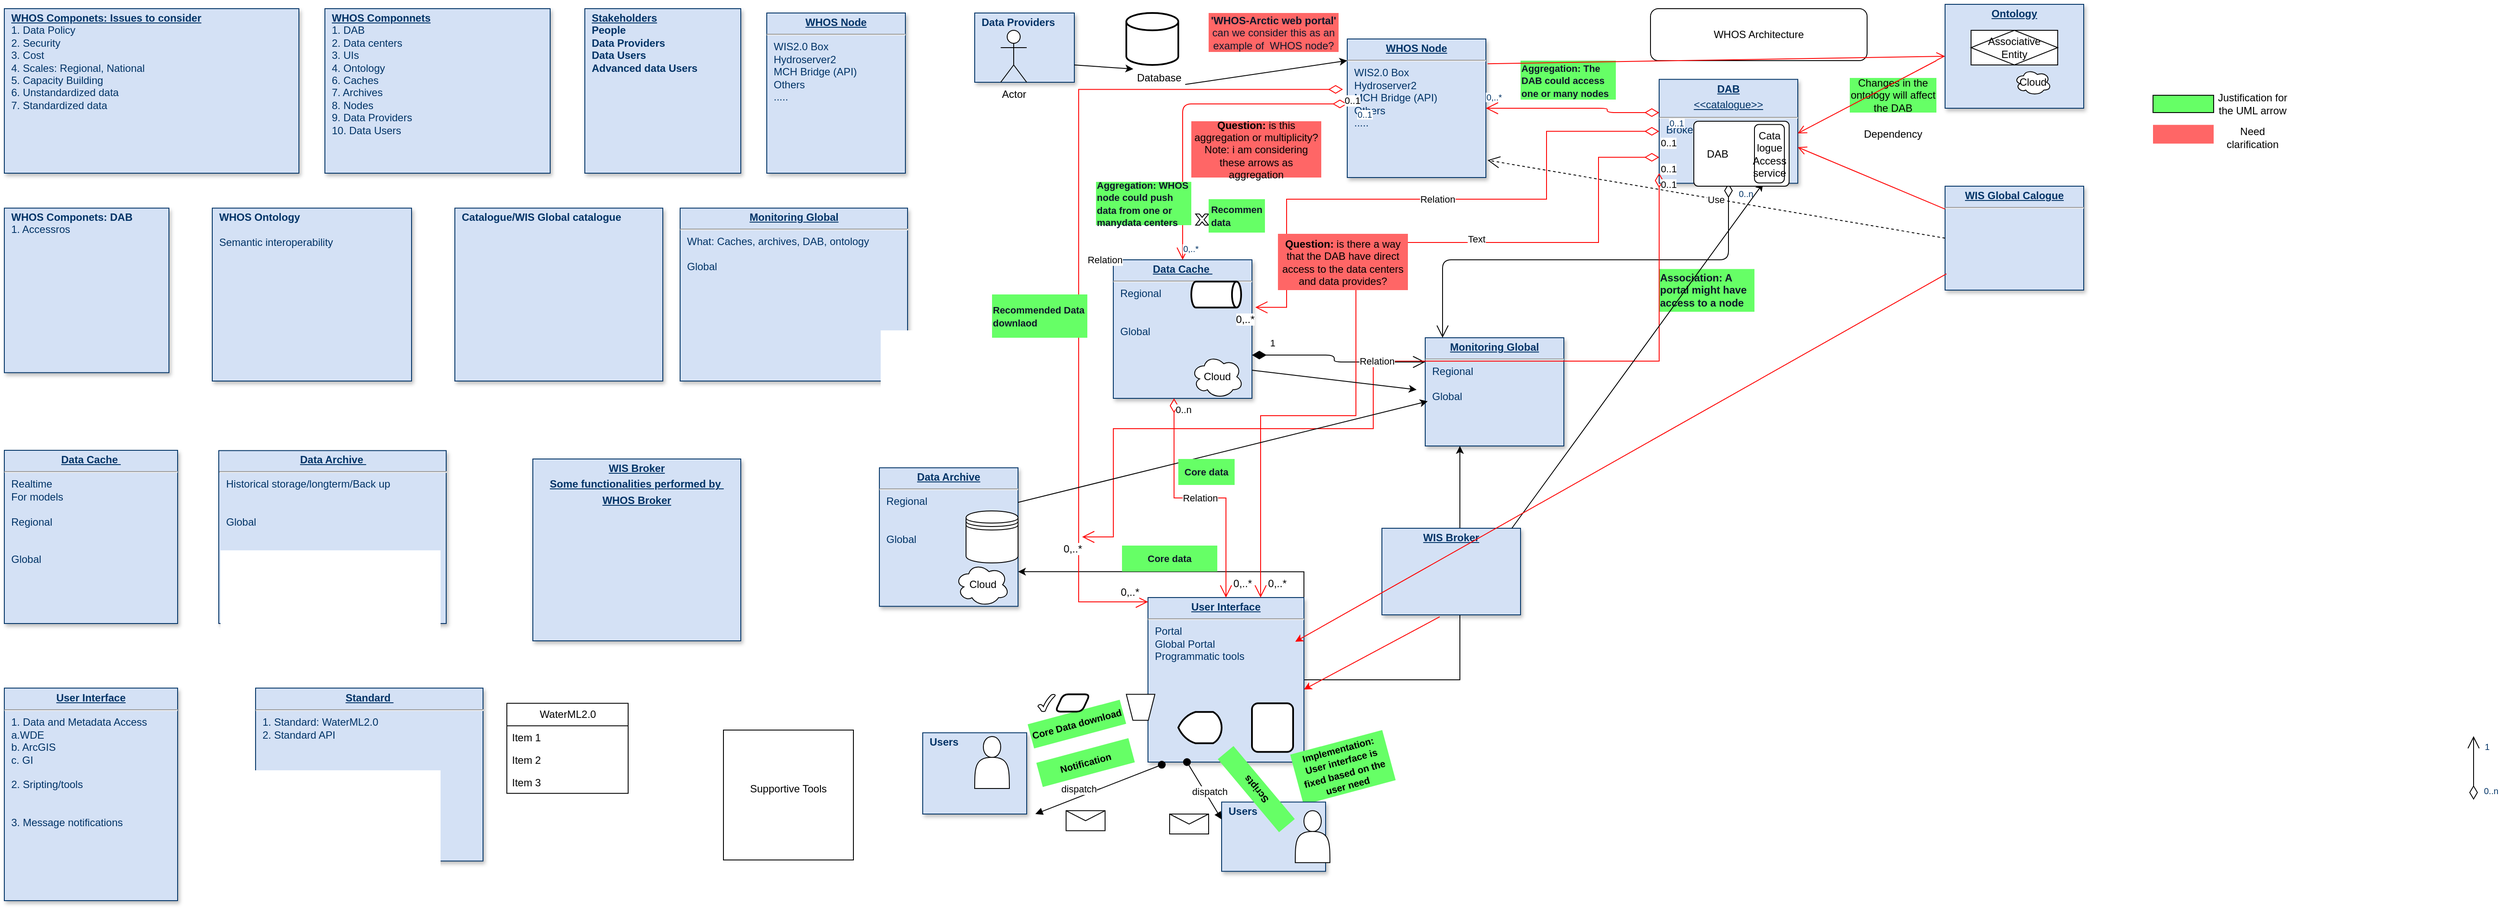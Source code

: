 <mxfile version="24.0.5" type="github" pages="3">
  <diagram name="Corrected Diagram" id="efa7a0a1-bf9b-a30e-e6df-94a7791c09e9">
    <mxGraphModel dx="3326" dy="780" grid="1" gridSize="10" guides="1" tooltips="1" connect="1" arrows="1" fold="1" page="1" pageScale="1" pageWidth="826" pageHeight="1169" background="none" math="0" shadow="0">
      <root>
        <mxCell id="0" />
        <mxCell id="1" parent="0" />
        <mxCell id="19" value="&lt;p style=&quot;margin: 0px; margin-top: 4px; text-align: center; text-decoration: underline;&quot;&gt;&lt;strong&gt;DAB&lt;/strong&gt;&lt;/p&gt;&lt;p style=&quot;margin: 0px; margin-top: 4px; text-align: center; text-decoration: underline;&quot;&gt;&lt;span dir=&quot;ltr&quot; class=&quot;ui-provider ee bkv bkw bkx bky bkz bla blb blc bld ble blf blg blh bli blj blk bll blm bln blo blp blq blr bls blt blu blv blw blx bly blz bma bmb bmc&quot;&gt;&amp;lt;&amp;lt;catalogue&amp;gt;&amp;gt;&lt;/span&gt;&lt;br&gt;&lt;/p&gt;&lt;hr&gt;&lt;p style=&quot;margin: 0px; margin-left: 8px;&quot;&gt;Broker&lt;/p&gt;" style="verticalAlign=top;align=left;overflow=fill;fontSize=12;fontFamily=Helvetica;html=1;strokeColor=#003366;shadow=1;fillColor=#D4E1F5;fontColor=#003366" parent="1" vertex="1">
          <mxGeometry x="310.0" y="91.64" width="160" height="120" as="geometry" />
        </mxCell>
        <mxCell id="20" value="&lt;p style=&quot;margin: 0px; margin-top: 4px; text-align: center; text-decoration: underline;&quot;&gt;&lt;strong&gt;Monitoring Global&lt;/strong&gt;&lt;/p&gt;&lt;hr&gt;&lt;p style=&quot;margin: 0px; margin-left: 8px;&quot;&gt;Regional&amp;nbsp;&lt;/p&gt;&lt;p style=&quot;margin: 0px; margin-left: 8px;&quot;&gt;&lt;br&gt;&lt;/p&gt;&lt;p style=&quot;margin: 0px; margin-left: 8px;&quot;&gt;Global&lt;/p&gt;" style="verticalAlign=top;align=left;overflow=fill;fontSize=12;fontFamily=Helvetica;html=1;strokeColor=#003366;shadow=1;fillColor=#D4E1F5;fontColor=#003366" parent="1" vertex="1">
          <mxGeometry x="40.0" y="390.0" width="160" height="125" as="geometry" />
        </mxCell>
        <mxCell id="21" value="&lt;p style=&quot;margin: 0px; margin-top: 4px; text-align: center; text-decoration: underline;&quot;&gt;&lt;strong&gt;Data Cache&amp;nbsp;&lt;/strong&gt;&lt;/p&gt;&lt;hr&gt;&lt;p style=&quot;margin: 0px; margin-left: 8px;&quot;&gt;Regional&lt;/p&gt;&lt;p style=&quot;margin: 0px; margin-left: 8px;&quot;&gt;&lt;br&gt;&lt;/p&gt;&lt;p style=&quot;margin: 0px; margin-left: 8px;&quot;&gt;&lt;br&gt;&lt;/p&gt;&lt;p style=&quot;margin: 0px; margin-left: 8px;&quot;&gt;Global&lt;/p&gt;" style="verticalAlign=top;align=left;overflow=fill;fontSize=12;fontFamily=Helvetica;html=1;strokeColor=#003366;shadow=1;fillColor=#D4E1F5;fontColor=#003366" parent="1" vertex="1">
          <mxGeometry x="-320" y="300.0" width="160" height="160" as="geometry" />
        </mxCell>
        <mxCell id="25" value="&lt;p style=&quot;margin: 0px; margin-top: 4px; text-align: center; text-decoration: underline;&quot;&gt;&lt;strong&gt;WHOS Node&lt;/strong&gt;&lt;/p&gt;&lt;hr&gt;&lt;p style=&quot;margin: 0px; margin-left: 8px;&quot;&gt;WIS2.0 Box&lt;/p&gt;&lt;p style=&quot;margin: 0px; margin-left: 8px;&quot;&gt;Hydroserver2&lt;/p&gt;&lt;p style=&quot;margin: 0px; margin-left: 8px;&quot;&gt;MCH Bridge (API)&lt;/p&gt;&lt;p style=&quot;margin: 0px; margin-left: 8px;&quot;&gt;Others&lt;/p&gt;&lt;p style=&quot;margin: 0px; margin-left: 8px;&quot;&gt;.....&lt;/p&gt;" style="verticalAlign=top;align=left;overflow=fill;fontSize=12;fontFamily=Helvetica;html=1;strokeColor=#003366;shadow=1;fillColor=#D4E1F5;fontColor=#003366" parent="1" vertex="1">
          <mxGeometry x="-50.0" y="45.0" width="160" height="160" as="geometry" />
        </mxCell>
        <mxCell id="36" value="" style="endArrow=open;endSize=12;startArrow=diamondThin;startSize=14;startFill=0;edgeStyle=orthogonalEdgeStyle;" parent="1" source="19" target="20" edge="1">
          <mxGeometry y="160" as="geometry">
            <mxPoint y="160" as="sourcePoint" />
            <mxPoint x="160" y="160" as="targetPoint" />
            <Array as="points">
              <mxPoint x="390" y="300" />
              <mxPoint x="60" y="300" />
            </Array>
          </mxGeometry>
        </mxCell>
        <mxCell id="37" value="0..n" style="resizable=0;align=left;verticalAlign=top;labelBackgroundColor=#ffffff;fontSize=10;strokeColor=#003366;shadow=1;fillColor=#D4E1F5;fontColor=#003366" parent="36" connectable="0" vertex="1">
          <mxGeometry x="-1" relative="1" as="geometry">
            <mxPoint x="10" as="offset" />
          </mxGeometry>
        </mxCell>
        <mxCell id="75" value="" style="endArrow=open;endSize=12;startArrow=diamondThin;startSize=14;startFill=0;edgeStyle=orthogonalEdgeStyle" parent="1" edge="1">
          <mxGeometry x="1079.36" y="560" as="geometry">
            <mxPoint x="1250" y="923.66" as="sourcePoint" />
            <mxPoint x="1250" y="850" as="targetPoint" />
          </mxGeometry>
        </mxCell>
        <mxCell id="76" value="0..n" style="resizable=0;align=left;verticalAlign=top;labelBackgroundColor=#ffffff;fontSize=10;strokeColor=#003366;shadow=1;fillColor=#D4E1F5;fontColor=#003366" parent="75" connectable="0" vertex="1">
          <mxGeometry x="-1" relative="1" as="geometry">
            <mxPoint x="10.0" y="-22.5" as="offset" />
          </mxGeometry>
        </mxCell>
        <mxCell id="77" value="1" style="resizable=0;align=right;verticalAlign=top;labelBackgroundColor=#ffffff;fontSize=10;strokeColor=#003366;shadow=1;fillColor=#D4E1F5;fontColor=#003366" parent="75" connectable="0" vertex="1">
          <mxGeometry x="1" relative="1" as="geometry">
            <mxPoint x="20" as="offset" />
          </mxGeometry>
        </mxCell>
        <mxCell id="90" value="" style="endArrow=open;endSize=12;startArrow=diamondThin;startSize=14;startFill=0;edgeStyle=orthogonalEdgeStyle;entryX=0.5;entryY=0;entryDx=0;entryDy=0;strokeColor=#FF0000;" parent="1" target="21" edge="1">
          <mxGeometry x="620" y="340" as="geometry">
            <mxPoint x="-50" y="120" as="sourcePoint" />
            <mxPoint x="-240" y="290.0" as="targetPoint" />
            <Array as="points">
              <mxPoint x="-240" y="120" />
            </Array>
          </mxGeometry>
        </mxCell>
        <mxCell id="91" value="0..1" style="resizable=0;align=left;verticalAlign=top;labelBackgroundColor=#ffffff;fontSize=10;strokeColor=#003366;shadow=1;fillColor=#D4E1F5;fontColor=#003366" parent="90" connectable="0" vertex="1">
          <mxGeometry x="-1" relative="1" as="geometry">
            <mxPoint x="10" as="offset" />
          </mxGeometry>
        </mxCell>
        <mxCell id="92" value="0,..*" style="resizable=0;align=right;verticalAlign=top;labelBackgroundColor=#ffffff;fontSize=10;strokeColor=#003366;shadow=1;fillColor=#D4E1F5;fontColor=#003366" parent="90" connectable="0" vertex="1">
          <mxGeometry x="1" relative="1" as="geometry">
            <mxPoint x="20" y="-25.0" as="offset" />
          </mxGeometry>
        </mxCell>
        <mxCell id="103" value="1" style="endArrow=open;endSize=12;startArrow=diamondThin;startSize=14;startFill=1;edgeStyle=orthogonalEdgeStyle;align=left;verticalAlign=bottom;" parent="1" target="20" edge="1">
          <mxGeometry x="-0.818" y="5.0" relative="1" as="geometry">
            <mxPoint x="-160" y="410" as="sourcePoint" />
            <mxPoint x="240" y="510" as="targetPoint" />
            <mxPoint as="offset" />
            <Array as="points">
              <mxPoint x="-65" y="410" />
              <mxPoint x="-65" y="418" />
            </Array>
          </mxGeometry>
        </mxCell>
        <mxCell id="p8qKQ9VHWNZwtDoZAId1-117" value="&lt;p style=&quot;margin: 0px; margin-top: 4px; text-align: center; text-decoration: underline;&quot;&gt;&lt;/p&gt;&lt;p style=&quot;margin: 0px; margin-left: 8px;&quot;&gt;&lt;b&gt;&lt;u&gt;WHOS Componnets&lt;/u&gt;&lt;/b&gt;&lt;/p&gt;&lt;p style=&quot;margin: 0px; margin-left: 8px;&quot;&gt;1. DAB&lt;/p&gt;&lt;p style=&quot;margin: 0px; margin-left: 8px;&quot;&gt;2. Data centers&lt;/p&gt;&lt;p style=&quot;margin: 0px; margin-left: 8px;&quot;&gt;3. UIs&lt;/p&gt;&lt;p style=&quot;margin: 0px; margin-left: 8px;&quot;&gt;4. Ontology&lt;/p&gt;&lt;p style=&quot;margin: 0px; margin-left: 8px;&quot;&gt;6. Caches&lt;/p&gt;&lt;p style=&quot;margin: 0px; margin-left: 8px;&quot;&gt;7. Archives&lt;/p&gt;&lt;p style=&quot;margin: 0px; margin-left: 8px;&quot;&gt;8. Nodes&lt;/p&gt;&lt;p style=&quot;margin: 0px; margin-left: 8px;&quot;&gt;9. Data Providers&lt;/p&gt;&lt;p style=&quot;margin: 0px; margin-left: 8px;&quot;&gt;10. Data Users&lt;/p&gt;&lt;p style=&quot;margin: 0px; margin-left: 8px;&quot;&gt;&lt;br&gt;&lt;/p&gt;&lt;p style=&quot;margin: 0px; margin-left: 8px;&quot;&gt;&lt;br&gt;&lt;/p&gt;" style="verticalAlign=top;align=left;overflow=fill;fontSize=12;fontFamily=Helvetica;html=1;strokeColor=#003366;shadow=1;fillColor=#D4E1F5;fontColor=#003366" parent="1" vertex="1">
          <mxGeometry x="-1230" y="10" width="260" height="190" as="geometry" />
        </mxCell>
        <mxCell id="p8qKQ9VHWNZwtDoZAId1-119" value="&lt;p style=&quot;margin: 0px; margin-top: 4px; text-align: center; text-decoration: underline;&quot;&gt;&lt;/p&gt;&lt;p style=&quot;margin: 0px; margin-left: 8px;&quot;&gt;&lt;u style=&quot;&quot;&gt;&lt;b&gt;Stakeholders&lt;/b&gt;&lt;/u&gt;&lt;/p&gt;&lt;p style=&quot;margin: 0px; margin-left: 8px;&quot;&gt;&lt;b&gt;People&lt;/b&gt;&lt;/p&gt;&lt;p style=&quot;margin: 0px; margin-left: 8px;&quot;&gt;&lt;b&gt;Data Providers&lt;/b&gt;&lt;/p&gt;&lt;p style=&quot;margin: 0px; margin-left: 8px;&quot;&gt;&lt;b&gt;Data Users&lt;/b&gt;&lt;/p&gt;&lt;p style=&quot;margin: 0px; margin-left: 8px;&quot;&gt;&lt;b&gt;Advanced data Users&lt;/b&gt;&lt;/p&gt;&lt;p style=&quot;margin: 0px; margin-left: 8px;&quot;&gt;&lt;br&gt;&lt;/p&gt;&lt;p style=&quot;margin: 0px; margin-left: 8px;&quot;&gt;&lt;br&gt;&lt;/p&gt;" style="verticalAlign=top;align=left;overflow=fill;fontSize=12;fontFamily=Helvetica;html=1;strokeColor=#003366;shadow=1;fillColor=#D4E1F5;fontColor=#003366" parent="1" vertex="1">
          <mxGeometry x="-930" y="10" width="180" height="190" as="geometry" />
        </mxCell>
        <mxCell id="p8qKQ9VHWNZwtDoZAId1-120" value="&lt;p style=&quot;margin: 0px; margin-top: 4px; text-align: center; text-decoration: underline;&quot;&gt;&lt;/p&gt;&lt;p style=&quot;margin: 0px; margin-left: 8px;&quot;&gt;&lt;b&gt;WHOS Componets: DAB&lt;/b&gt;&lt;/p&gt;&lt;p style=&quot;margin: 0px; margin-left: 8px;&quot;&gt;1. Accessros&lt;/p&gt;&lt;p style=&quot;margin: 0px; margin-left: 8px;&quot;&gt;&lt;br&gt;&lt;/p&gt;&lt;p style=&quot;margin: 0px; margin-left: 8px;&quot;&gt;&lt;br&gt;&lt;/p&gt;" style="verticalAlign=top;align=left;overflow=fill;fontSize=12;fontFamily=Helvetica;html=1;strokeColor=#003366;shadow=1;fillColor=#D4E1F5;fontColor=#003366" parent="1" vertex="1">
          <mxGeometry x="-1600" y="240.32" width="190" height="190" as="geometry" />
        </mxCell>
        <mxCell id="p8qKQ9VHWNZwtDoZAId1-121" value="&lt;p style=&quot;margin: 0px; margin-top: 4px; text-align: center; text-decoration: underline;&quot;&gt;&lt;/p&gt;&lt;p style=&quot;margin: 0px; margin-left: 8px;&quot;&gt;&lt;b&gt;WHOS Ontology&lt;/b&gt;&lt;/p&gt;&lt;p style=&quot;margin: 0px; margin-left: 8px;&quot;&gt;&lt;b&gt;&lt;br&gt;&lt;/b&gt;&lt;/p&gt;&lt;p style=&quot;margin: 0px; margin-left: 8px;&quot;&gt;Semantic interoperability&lt;br&gt;&lt;/p&gt;&lt;p style=&quot;margin: 0px; margin-left: 8px;&quot;&gt;&lt;br&gt;&lt;/p&gt;&lt;p style=&quot;margin: 0px; margin-left: 8px;&quot;&gt;&lt;br&gt;&lt;/p&gt;&lt;p style=&quot;margin: 0px; margin-left: 8px;&quot;&gt;&lt;br&gt;&lt;/p&gt;&lt;p style=&quot;margin: 0px; margin-left: 8px;&quot;&gt;&lt;br&gt;&lt;/p&gt;&lt;p style=&quot;margin: 0px; margin-left: 8px;&quot;&gt;&lt;br&gt;&lt;/p&gt;" style="verticalAlign=top;align=left;overflow=fill;fontSize=12;fontFamily=Helvetica;html=1;strokeColor=#003366;shadow=1;fillColor=#D4E1F5;fontColor=#003366" parent="1" vertex="1">
          <mxGeometry x="-1360" y="240.32" width="230" height="199.68" as="geometry" />
        </mxCell>
        <mxCell id="p8qKQ9VHWNZwtDoZAId1-122" value="WHOS Architecture" style="rounded=1;whiteSpace=wrap;html=1;" parent="1" vertex="1">
          <mxGeometry x="300" y="10" width="250" height="60" as="geometry" />
        </mxCell>
        <mxCell id="nmjursHmpdUEIppOzTPe-118" style="edgeStyle=orthogonalEdgeStyle;rounded=0;orthogonalLoop=1;jettySize=auto;html=1;exitX=1;exitY=0.5;exitDx=0;exitDy=0;entryX=0.25;entryY=1;entryDx=0;entryDy=0;" parent="1" source="nmjursHmpdUEIppOzTPe-112" target="20" edge="1">
          <mxGeometry relative="1" as="geometry" />
        </mxCell>
        <mxCell id="ByorQN-n8A6gGtA52p3b-138" style="edgeStyle=orthogonalEdgeStyle;rounded=0;orthogonalLoop=1;jettySize=auto;html=1;exitX=1;exitY=0;exitDx=0;exitDy=0;entryX=1;entryY=0.75;entryDx=0;entryDy=0;" parent="1" source="nmjursHmpdUEIppOzTPe-112" target="sPka1O8lK50sSDJXgDmI-113" edge="1">
          <mxGeometry relative="1" as="geometry">
            <mxPoint x="-130.294" y="600" as="targetPoint" />
          </mxGeometry>
        </mxCell>
        <mxCell id="nmjursHmpdUEIppOzTPe-112" value="&lt;p style=&quot;margin: 0px; margin-top: 4px; text-align: center; text-decoration: underline;&quot;&gt;&lt;strong&gt;User Interface&lt;/strong&gt;&lt;/p&gt;&lt;hr&gt;&lt;p style=&quot;margin: 0px; margin-left: 8px;&quot;&gt;Portal&lt;/p&gt;&lt;p style=&quot;margin: 0px; margin-left: 8px;&quot;&gt;Global Portal&lt;/p&gt;&lt;p style=&quot;margin: 0px; margin-left: 8px;&quot;&gt;Programmatic tools&lt;/p&gt;" style="verticalAlign=top;align=left;overflow=fill;fontSize=12;fontFamily=Helvetica;html=1;strokeColor=#003366;shadow=1;fillColor=#D4E1F5;fontColor=#003366" parent="1" vertex="1">
          <mxGeometry x="-280" y="690" width="180" height="190" as="geometry" />
        </mxCell>
        <mxCell id="ByorQN-n8A6gGtA52p3b-112" value="Relation" style="endArrow=open;html=1;endSize=12;startArrow=diamondThin;startSize=14;startFill=0;edgeStyle=orthogonalEdgeStyle;rounded=0;strokeColor=#FF0000;exitX=0.438;exitY=1;exitDx=0;exitDy=0;exitPerimeter=0;entryX=0.5;entryY=0;entryDx=0;entryDy=0;" parent="1" source="21" target="nmjursHmpdUEIppOzTPe-112" edge="1">
          <mxGeometry relative="1" as="geometry">
            <mxPoint x="-210" y="480" as="sourcePoint" />
            <mxPoint x="-220" y="590" as="targetPoint" />
          </mxGeometry>
        </mxCell>
        <mxCell id="ByorQN-n8A6gGtA52p3b-113" value="0..n" style="edgeLabel;resizable=0;html=1;align=left;verticalAlign=top;" parent="ByorQN-n8A6gGtA52p3b-112" connectable="0" vertex="1">
          <mxGeometry x="-1" relative="1" as="geometry" />
        </mxCell>
        <mxCell id="ByorQN-n8A6gGtA52p3b-114" value="&lt;font style=&quot;font-size: 12px;&quot;&gt;0,..*&lt;/font&gt;" style="edgeLabel;resizable=0;html=1;align=right;verticalAlign=top;" parent="ByorQN-n8A6gGtA52p3b-112" connectable="0" vertex="1">
          <mxGeometry x="1" relative="1" as="geometry">
            <mxPoint x="30" y="-30" as="offset" />
          </mxGeometry>
        </mxCell>
        <mxCell id="ByorQN-n8A6gGtA52p3b-122" value="Relation" style="endArrow=open;html=1;endSize=12;startArrow=diamondThin;startSize=14;startFill=0;edgeStyle=orthogonalEdgeStyle;rounded=0;exitX=-0.031;exitY=0.364;exitDx=0;exitDy=0;exitPerimeter=0;strokeColor=#FF0000;" parent="1" source="25" target="nmjursHmpdUEIppOzTPe-112" edge="1">
          <mxGeometry x="0.029" y="30" relative="1" as="geometry">
            <mxPoint x="-480" y="510" as="sourcePoint" />
            <mxPoint x="-330" y="695" as="targetPoint" />
            <Array as="points">
              <mxPoint x="-360" y="103" />
              <mxPoint x="-360" y="695" />
            </Array>
            <mxPoint y="-1" as="offset" />
          </mxGeometry>
        </mxCell>
        <mxCell id="ByorQN-n8A6gGtA52p3b-123" value="0..1" style="edgeLabel;resizable=0;html=1;align=left;verticalAlign=top;" parent="ByorQN-n8A6gGtA52p3b-122" connectable="0" vertex="1">
          <mxGeometry x="-1" relative="1" as="geometry" />
        </mxCell>
        <mxCell id="ByorQN-n8A6gGtA52p3b-124" value="&lt;font style=&quot;font-size: 12px;&quot;&gt;0,..*&lt;/font&gt;" style="edgeLabel;resizable=0;html=1;align=right;verticalAlign=top;" parent="ByorQN-n8A6gGtA52p3b-122" connectable="0" vertex="1">
          <mxGeometry x="1" relative="1" as="geometry">
            <mxPoint x="-10" y="-25" as="offset" />
          </mxGeometry>
        </mxCell>
        <mxCell id="ByorQN-n8A6gGtA52p3b-125" value="&lt;b&gt;Question:&lt;/b&gt; is this aggregation or multiplicity?&lt;div&gt;Note: i am considering these arrows as aggregation&lt;/div&gt;" style="text;html=1;align=center;verticalAlign=middle;whiteSpace=wrap;rounded=0;fillColor=#FF6666;" parent="1" vertex="1">
          <mxGeometry x="-230" y="140" width="150" height="65" as="geometry" />
        </mxCell>
        <mxCell id="ByorQN-n8A6gGtA52p3b-126" value="&lt;p style=&quot;margin: 0px; margin-top: 4px; text-align: center; text-decoration: underline;&quot;&gt;&lt;b&gt;Ontology&lt;/b&gt;&lt;/p&gt;" style="verticalAlign=top;align=left;overflow=fill;fontSize=12;fontFamily=Helvetica;html=1;strokeColor=#003366;shadow=1;fillColor=#D4E1F5;fontColor=#003366" parent="1" vertex="1">
          <mxGeometry x="640.0" y="5.0" width="160" height="120" as="geometry" />
        </mxCell>
        <mxCell id="ByorQN-n8A6gGtA52p3b-128" value="&lt;span style=&quot;color: rgb(15, 23, 42); font-family: Montserrat, sans-serif; text-align: start;&quot;&gt;&lt;font style=&quot;font-size: 12px;&quot;&gt;&lt;b&gt;&#39;WHOS-Arctic web portal&#39;&lt;/b&gt; can we consider this as an example of&amp;nbsp; WHOS node?&lt;/font&gt;&lt;/span&gt;" style="text;html=1;align=center;verticalAlign=middle;whiteSpace=wrap;rounded=0;fillColor=#FF6666;" parent="1" vertex="1">
          <mxGeometry x="-210" y="15" width="150" height="45" as="geometry" />
        </mxCell>
        <mxCell id="ByorQN-n8A6gGtA52p3b-132" value="Relation" style="endArrow=open;html=1;endSize=12;startArrow=diamondThin;startSize=14;startFill=0;edgeStyle=orthogonalEdgeStyle;rounded=0;strokeColor=#FF0000;exitX=0;exitY=0.75;exitDx=0;exitDy=0;" parent="1" source="19" target="nmjursHmpdUEIppOzTPe-112" edge="1">
          <mxGeometry relative="1" as="geometry">
            <mxPoint x="240" y="320" as="sourcePoint" />
            <mxPoint x="-150" y="550" as="targetPoint" />
            <Array as="points">
              <mxPoint x="240" y="182" />
              <mxPoint x="240" y="280" />
              <mxPoint x="-40" y="280" />
              <mxPoint x="-40" y="480" />
              <mxPoint x="-150" y="480" />
            </Array>
          </mxGeometry>
        </mxCell>
        <mxCell id="ByorQN-n8A6gGtA52p3b-133" value="0..1" style="edgeLabel;resizable=0;html=1;align=left;verticalAlign=top;" parent="ByorQN-n8A6gGtA52p3b-132" connectable="0" vertex="1">
          <mxGeometry x="-1" relative="1" as="geometry" />
        </mxCell>
        <mxCell id="ByorQN-n8A6gGtA52p3b-134" value="&lt;font style=&quot;font-size: 12px;&quot;&gt;0,..*&lt;/font&gt;" style="edgeLabel;resizable=0;html=1;align=right;verticalAlign=top;" parent="ByorQN-n8A6gGtA52p3b-132" connectable="0" vertex="1">
          <mxGeometry x="1" relative="1" as="geometry">
            <mxPoint x="30" y="-30" as="offset" />
          </mxGeometry>
        </mxCell>
        <mxCell id="GVXIdYA1icVKulcnw7SD-112" value="Text" style="edgeLabel;html=1;align=center;verticalAlign=middle;resizable=0;points=[];" parent="ByorQN-n8A6gGtA52p3b-132" vertex="1" connectable="0">
          <mxGeometry x="-0.361" y="-4" relative="1" as="geometry">
            <mxPoint as="offset" />
          </mxGeometry>
        </mxCell>
        <mxCell id="ByorQN-n8A6gGtA52p3b-135" value="Relation" style="endArrow=open;html=1;endSize=12;startArrow=diamondThin;startSize=14;startFill=0;edgeStyle=orthogonalEdgeStyle;rounded=0;exitX=0;exitY=0.5;exitDx=0;exitDy=0;strokeColor=#FF0000;entryX=1.024;entryY=0.343;entryDx=0;entryDy=0;entryPerimeter=0;" parent="1" source="19" target="21" edge="1">
          <mxGeometry relative="1" as="geometry">
            <mxPoint x="-160" y="340" as="sourcePoint" />
            <mxPoint x="390" y="350" as="targetPoint" />
            <Array as="points">
              <mxPoint x="180" y="152" />
              <mxPoint x="180" y="230" />
              <mxPoint x="-120" y="230" />
              <mxPoint x="-120" y="355" />
            </Array>
          </mxGeometry>
        </mxCell>
        <mxCell id="ByorQN-n8A6gGtA52p3b-136" value="0..1" style="edgeLabel;resizable=0;html=1;align=left;verticalAlign=top;" parent="ByorQN-n8A6gGtA52p3b-135" connectable="0" vertex="1">
          <mxGeometry x="-1" relative="1" as="geometry" />
        </mxCell>
        <mxCell id="ByorQN-n8A6gGtA52p3b-137" value="&lt;font style=&quot;font-size: 12px;&quot;&gt;0,..*&lt;/font&gt;" style="edgeLabel;resizable=0;html=1;align=right;verticalAlign=top;" parent="ByorQN-n8A6gGtA52p3b-135" connectable="0" vertex="1">
          <mxGeometry x="1" relative="1" as="geometry" />
        </mxCell>
        <mxCell id="ByorQN-n8A6gGtA52p3b-147" value="Changes in the ontology will affect the DAB" style="text;html=1;align=center;verticalAlign=middle;whiteSpace=wrap;rounded=0;fillColor=#66FF66;" parent="1" vertex="1">
          <mxGeometry x="530" y="90" width="100" height="40" as="geometry" />
        </mxCell>
        <mxCell id="ByorQN-n8A6gGtA52p3b-148" value="Dependency" style="text;html=1;align=center;verticalAlign=middle;whiteSpace=wrap;rounded=0;" parent="1" vertex="1">
          <mxGeometry x="550" y="140" width="60" height="30" as="geometry" />
        </mxCell>
        <mxCell id="ke9NZwDRJzb7mPrDCmST-113" value="" style="endArrow=open;endSize=12;startArrow=diamondThin;startSize=14;startFill=0;edgeStyle=orthogonalEdgeStyle;strokeColor=#FF0000;entryX=1;entryY=0.5;entryDx=0;entryDy=0;exitX=0;exitY=0.32;exitDx=0;exitDy=0;exitPerimeter=0;" parent="1" source="19" target="25" edge="1">
          <mxGeometry x="620" y="340" as="geometry">
            <mxPoint x="250" y="90" as="sourcePoint" />
            <mxPoint x="150" y="330" as="targetPoint" />
            <Array as="points">
              <mxPoint x="250" y="130" />
              <mxPoint x="250" y="125" />
            </Array>
          </mxGeometry>
        </mxCell>
        <mxCell id="ke9NZwDRJzb7mPrDCmST-114" value="0..1" style="resizable=0;align=left;verticalAlign=top;labelBackgroundColor=#ffffff;fontSize=10;strokeColor=#003366;shadow=1;fillColor=#D4E1F5;fontColor=#003366" parent="ke9NZwDRJzb7mPrDCmST-113" connectable="0" vertex="1">
          <mxGeometry x="-1" relative="1" as="geometry">
            <mxPoint x="10" as="offset" />
          </mxGeometry>
        </mxCell>
        <mxCell id="ke9NZwDRJzb7mPrDCmST-115" value="0,..*" style="resizable=0;align=right;verticalAlign=top;labelBackgroundColor=#ffffff;fontSize=10;strokeColor=#003366;shadow=1;fillColor=#D4E1F5;fontColor=#003366" parent="ke9NZwDRJzb7mPrDCmST-113" connectable="0" vertex="1">
          <mxGeometry x="1" relative="1" as="geometry">
            <mxPoint x="20" y="-25.0" as="offset" />
          </mxGeometry>
        </mxCell>
        <mxCell id="ke9NZwDRJzb7mPrDCmST-116" value="&lt;div style=&quot;text-align: start;&quot;&gt;&lt;span style=&quot;background-color: initial;&quot;&gt;&lt;font style=&quot;font-size: 11px;&quot; face=&quot;Montserrat, sans-serif&quot; color=&quot;#0f172a&quot;&gt;&lt;b style=&quot;&quot;&gt;Aggregation: The DAB could access one or many nodes&lt;/b&gt;&lt;/font&gt;&lt;/span&gt;&lt;/div&gt;" style="text;html=1;align=center;verticalAlign=middle;whiteSpace=wrap;rounded=0;fillColor=#66FF66;" parent="1" vertex="1">
          <mxGeometry x="150" y="70" width="110" height="45" as="geometry" />
        </mxCell>
        <mxCell id="ke9NZwDRJzb7mPrDCmST-120" value="&lt;div style=&quot;text-align: start;&quot;&gt;&lt;font face=&quot;Montserrat, sans-serif&quot; color=&quot;#0f172a&quot;&gt;&lt;b&gt;Association: A portal might have access to a node&lt;/b&gt;&lt;/font&gt;&lt;/div&gt;" style="text;html=1;align=center;verticalAlign=middle;whiteSpace=wrap;rounded=0;fillColor=#66FF66;" parent="1" vertex="1">
          <mxGeometry x="310" y="310.64" width="110" height="49.36" as="geometry" />
        </mxCell>
        <mxCell id="ke9NZwDRJzb7mPrDCmST-122" value="&lt;b&gt;&lt;font style=&quot;font-size: 11px;&quot;&gt;Implementation: User interface is fixed based on the user need&lt;/font&gt;&lt;/b&gt;" style="text;html=1;align=center;verticalAlign=middle;whiteSpace=wrap;rounded=0;fillColor=#66FF66;rotation=-15;" parent="1" vertex="1">
          <mxGeometry x="-110" y="856.16" width="110" height="60" as="geometry" />
        </mxCell>
        <mxCell id="ke9NZwDRJzb7mPrDCmST-124" value="" style="whiteSpace=wrap;html=1;fillColor=#66FF66;" parent="1" vertex="1">
          <mxGeometry x="880" y="110" width="70" height="20" as="geometry" />
        </mxCell>
        <mxCell id="ke9NZwDRJzb7mPrDCmST-125" value="Justification for the UML arrow" style="text;html=1;align=center;verticalAlign=middle;whiteSpace=wrap;rounded=0;" parent="1" vertex="1">
          <mxGeometry x="950" y="100" width="90" height="40" as="geometry" />
        </mxCell>
        <mxCell id="ke9NZwDRJzb7mPrDCmST-126" value="" style="text;html=1;align=center;verticalAlign=middle;whiteSpace=wrap;rounded=0;fillColor=#FF6666;" parent="1" vertex="1">
          <mxGeometry x="880" y="144.18" width="70" height="21.64" as="geometry" />
        </mxCell>
        <mxCell id="ke9NZwDRJzb7mPrDCmST-128" value="Need clarification" style="text;html=1;align=center;verticalAlign=middle;whiteSpace=wrap;rounded=0;" parent="1" vertex="1">
          <mxGeometry x="965" y="144.18" width="60" height="30" as="geometry" />
        </mxCell>
        <mxCell id="ke9NZwDRJzb7mPrDCmST-130" value="&lt;div style=&quot;text-align: start;&quot;&gt;&lt;span style=&quot;background-color: initial;&quot;&gt;&lt;font style=&quot;font-size: 11px;&quot; face=&quot;Montserrat, sans-serif&quot; color=&quot;#0f172a&quot;&gt;&lt;b style=&quot;&quot;&gt;Aggregation: WHOS node could push data from one or manydata centers&lt;/b&gt;&lt;/font&gt;&lt;/span&gt;&lt;/div&gt;" style="text;html=1;align=center;verticalAlign=middle;whiteSpace=wrap;rounded=0;fillColor=#66FF66;" parent="1" vertex="1">
          <mxGeometry x="-340" y="210" width="110" height="50" as="geometry" />
        </mxCell>
        <mxCell id="ke9NZwDRJzb7mPrDCmST-131" value="&lt;div style=&quot;text-align: start;&quot;&gt;&lt;span style=&quot;background-color: initial;&quot;&gt;&lt;font style=&quot;font-size: 11px;&quot; face=&quot;Montserrat, sans-serif&quot; color=&quot;#0f172a&quot;&gt;&lt;b style=&quot;&quot;&gt;Recommended Data downlaod&lt;/b&gt;&lt;/font&gt;&lt;/span&gt;&lt;/div&gt;" style="text;html=1;align=center;verticalAlign=middle;whiteSpace=wrap;rounded=0;fillColor=#66FF66;" parent="1" vertex="1">
          <mxGeometry x="-460" y="340" width="110" height="50" as="geometry" />
        </mxCell>
        <mxCell id="ke9NZwDRJzb7mPrDCmST-133" value="&lt;b&gt;Question:&lt;/b&gt; is there a way that the DAB have direct access to the data centers and data provides?" style="text;html=1;align=center;verticalAlign=middle;whiteSpace=wrap;rounded=0;fillColor=#FF6666;" parent="1" vertex="1">
          <mxGeometry x="-130" y="270" width="150" height="65" as="geometry" />
        </mxCell>
        <mxCell id="3stKuCWcM-aVxzSx9yWe-112" value="&lt;p style=&quot;margin: 0px; margin-top: 4px; text-align: center; text-decoration: underline;&quot;&gt;&lt;strong&gt;Data Archive&amp;nbsp;&lt;/strong&gt;&lt;/p&gt;&lt;hr&gt;&lt;p style=&quot;margin: 0px; margin-left: 8px;&quot;&gt;Historical storage/longterm/&lt;span style=&quot;background-color: initial;&quot;&gt;Back up&lt;/span&gt;&lt;/p&gt;&lt;p style=&quot;margin: 0px; margin-left: 8px;&quot;&gt;&lt;br&gt;&lt;/p&gt;&lt;p style=&quot;margin: 0px; margin-left: 8px;&quot;&gt;&lt;br&gt;&lt;/p&gt;&lt;p style=&quot;margin: 0px; margin-left: 8px;&quot;&gt;Global&lt;/p&gt;" style="verticalAlign=top;align=left;overflow=fill;fontSize=12;fontFamily=Helvetica;html=1;strokeColor=#003366;shadow=1;fillColor=#D4E1F5;fontColor=#003366" parent="1" vertex="1">
          <mxGeometry x="-1352.5" y="520.32" width="262.5" height="199.68" as="geometry" />
        </mxCell>
        <mxCell id="3stKuCWcM-aVxzSx9yWe-115" value="Relation" style="endArrow=open;html=1;endSize=12;startArrow=diamondThin;startSize=14;startFill=0;edgeStyle=orthogonalEdgeStyle;rounded=0;strokeColor=#FF0000;entryX=1.024;entryY=0.343;entryDx=0;entryDy=0;entryPerimeter=0;exitX=0;exitY=0.903;exitDx=0;exitDy=0;exitPerimeter=0;" parent="1" source="19" edge="1">
          <mxGeometry relative="1" as="geometry">
            <mxPoint x="270" y="310" as="sourcePoint" />
            <mxPoint x="-356" y="620" as="targetPoint" />
            <Array as="points">
              <mxPoint x="310" y="417" />
              <mxPoint x="-20" y="417" />
              <mxPoint x="-20" y="495" />
              <mxPoint x="-320" y="495" />
              <mxPoint x="-320" y="620" />
            </Array>
          </mxGeometry>
        </mxCell>
        <mxCell id="3stKuCWcM-aVxzSx9yWe-116" value="0..1" style="edgeLabel;resizable=0;html=1;align=left;verticalAlign=top;" parent="3stKuCWcM-aVxzSx9yWe-115" connectable="0" vertex="1">
          <mxGeometry x="-1" relative="1" as="geometry" />
        </mxCell>
        <mxCell id="3stKuCWcM-aVxzSx9yWe-117" value="&lt;font style=&quot;font-size: 12px;&quot;&gt;0,..*&lt;/font&gt;" style="edgeLabel;resizable=0;html=1;align=right;verticalAlign=top;" parent="3stKuCWcM-aVxzSx9yWe-115" connectable="0" vertex="1">
          <mxGeometry x="1" relative="1" as="geometry" />
        </mxCell>
        <mxCell id="3stKuCWcM-aVxzSx9yWe-119" value="&lt;p style=&quot;margin: 0px; margin-top: 4px; text-align: center; text-decoration: underline;&quot;&gt;&lt;/p&gt;&lt;p style=&quot;margin: 0px; margin-left: 8px;&quot;&gt;&lt;b&gt;Users&lt;/b&gt;&lt;/p&gt;&lt;p style=&quot;margin: 0px; margin-left: 8px;&quot;&gt;&lt;br&gt;&lt;/p&gt;" style="verticalAlign=top;align=left;overflow=fill;fontSize=12;fontFamily=Helvetica;html=1;strokeColor=#003366;shadow=1;fillColor=#D4E1F5;fontColor=#003366" parent="1" vertex="1">
          <mxGeometry x="-540" y="846.16" width="120" height="93.84" as="geometry" />
        </mxCell>
        <mxCell id="3stKuCWcM-aVxzSx9yWe-120" value="&lt;p style=&quot;margin: 0px; margin-top: 4px; text-align: center; text-decoration: underline;&quot;&gt;&lt;/p&gt;&lt;p style=&quot;margin: 0px; margin-left: 8px;&quot;&gt;&lt;b&gt;Users&lt;/b&gt;&lt;/p&gt;&lt;p style=&quot;margin: 0px; margin-left: 8px;&quot;&gt;&lt;br&gt;&lt;/p&gt;" style="verticalAlign=top;align=left;overflow=fill;fontSize=12;fontFamily=Helvetica;html=1;strokeColor=#003366;shadow=1;fillColor=#D4E1F5;fontColor=#003366" parent="1" vertex="1">
          <mxGeometry x="-195" y="926.16" width="120" height="80" as="geometry" />
        </mxCell>
        <mxCell id="3stKuCWcM-aVxzSx9yWe-121" value="&lt;b&gt;&lt;font style=&quot;font-size: 11px;&quot;&gt;Core Data download&lt;/font&gt;&lt;/b&gt;" style="text;html=1;align=center;verticalAlign=middle;whiteSpace=wrap;rounded=0;fillColor=#66FF66;rotation=-15;" parent="1" vertex="1">
          <mxGeometry x="-417.03" y="821.69" width="110" height="28.84" as="geometry" />
        </mxCell>
        <mxCell id="3stKuCWcM-aVxzSx9yWe-122" value="&lt;b&gt;&lt;font style=&quot;font-size: 11px;&quot;&gt;Scripts&lt;/font&gt;&lt;/b&gt;" style="text;html=1;align=center;verticalAlign=middle;whiteSpace=wrap;rounded=0;fillColor=#66FF66;rotation=-130;" parent="1" vertex="1">
          <mxGeometry x="-210" y="899.38" width="110" height="23.66" as="geometry" />
        </mxCell>
        <mxCell id="3stKuCWcM-aVxzSx9yWe-127" value="&lt;p style=&quot;margin: 0px; margin-top: 4px; text-align: center; text-decoration: underline;&quot;&gt;&lt;/p&gt;&lt;p style=&quot;margin: 0px; margin-left: 8px;&quot;&gt;&lt;b&gt;Data Providers&lt;/b&gt;&lt;/p&gt;" style="verticalAlign=top;align=left;overflow=fill;fontSize=12;fontFamily=Helvetica;html=1;strokeColor=#003366;shadow=1;fillColor=#D4E1F5;fontColor=#003366" parent="1" vertex="1">
          <mxGeometry x="-480" y="15" width="115" height="80" as="geometry" />
        </mxCell>
        <mxCell id="3stKuCWcM-aVxzSx9yWe-129" value="" style="endArrow=open;startArrow=none;endFill=0;startFill=0;endSize=8;html=1;verticalAlign=bottom;labelBackgroundColor=none;strokeWidth=1;rounded=0;entryX=1;entryY=0.65;entryDx=0;entryDy=0;entryPerimeter=0;fillColor=#FF0000;strokeColor=#FF0000;" parent="1" edge="1">
          <mxGeometry width="160" relative="1" as="geometry">
            <mxPoint x="630" y="70" as="sourcePoint" />
            <mxPoint x="470" y="154" as="targetPoint" />
          </mxGeometry>
        </mxCell>
        <mxCell id="3stKuCWcM-aVxzSx9yWe-132" value="&lt;p style=&quot;margin: 0px; margin-top: 4px; text-align: center; text-decoration: underline;&quot;&gt;&lt;b&gt;WIS Global Calogue&lt;/b&gt;&lt;/p&gt;&lt;hr&gt;&lt;p style=&quot;margin: 0px; margin-left: 8px;&quot;&gt;&lt;br&gt;&lt;/p&gt;" style="verticalAlign=top;align=left;overflow=fill;fontSize=12;fontFamily=Helvetica;html=1;strokeColor=#003366;shadow=1;fillColor=#D4E1F5;fontColor=#003366" parent="1" vertex="1">
          <mxGeometry x="640.0" y="215.0" width="160" height="120" as="geometry" />
        </mxCell>
        <mxCell id="3stKuCWcM-aVxzSx9yWe-133" value="Use" style="endArrow=open;endSize=12;dashed=1;exitX=0;exitY=0.5;exitDx=0;exitDy=0;entryX=1.012;entryY=0.875;entryDx=0;entryDy=0;entryPerimeter=0;" parent="1" source="3stKuCWcM-aVxzSx9yWe-132" target="25" edge="1">
          <mxGeometry x="430" y="50" as="geometry">
            <mxPoint x="590" y="361.16" as="sourcePoint" />
            <mxPoint x="422.08" y="260.0" as="targetPoint" />
          </mxGeometry>
        </mxCell>
        <mxCell id="3stKuCWcM-aVxzSx9yWe-134" value="" style="endArrow=open;startArrow=none;endFill=0;startFill=0;endSize=8;html=1;verticalAlign=bottom;labelBackgroundColor=none;strokeWidth=1;rounded=0;entryX=1;entryY=0.65;entryDx=0;entryDy=0;entryPerimeter=0;fillColor=#FF0000;strokeColor=#FF0000;" parent="1" source="3stKuCWcM-aVxzSx9yWe-132" edge="1">
          <mxGeometry width="160" relative="1" as="geometry">
            <mxPoint x="630" y="86" as="sourcePoint" />
            <mxPoint x="470" y="170" as="targetPoint" />
          </mxGeometry>
        </mxCell>
        <mxCell id="3stKuCWcM-aVxzSx9yWe-135" value="" style="endArrow=open;startArrow=none;endFill=0;startFill=0;endSize=8;html=1;verticalAlign=bottom;labelBackgroundColor=none;strokeWidth=1;rounded=0;fillColor=#FF0000;strokeColor=#FF0000;exitX=1.012;exitY=0.179;exitDx=0;exitDy=0;exitPerimeter=0;entryX=0;entryY=0.5;entryDx=0;entryDy=0;" parent="1" source="25" target="ByorQN-n8A6gGtA52p3b-126" edge="1">
          <mxGeometry width="160" relative="1" as="geometry">
            <mxPoint x="600" y="360" as="sourcePoint" />
            <mxPoint x="480" y="-110" as="targetPoint" />
          </mxGeometry>
        </mxCell>
        <mxCell id="3stKuCWcM-aVxzSx9yWe-136" value="&lt;p style=&quot;margin: 0px; margin-top: 4px; text-align: center; text-decoration: underline;&quot;&gt;&lt;b&gt;WIS Broker&lt;/b&gt;&lt;/p&gt;" style="verticalAlign=top;align=left;overflow=fill;fontSize=12;fontFamily=Helvetica;html=1;strokeColor=#003366;shadow=1;fillColor=#D4E1F5;fontColor=#003366" parent="1" vertex="1">
          <mxGeometry x="-10.0" y="610.0" width="160" height="100" as="geometry" />
        </mxCell>
        <mxCell id="3stKuCWcM-aVxzSx9yWe-137" value="" style="endArrow=classic;html=1;rounded=0;entryX=0.75;entryY=1;entryDx=0;entryDy=0;" parent="1" target="19" edge="1">
          <mxGeometry width="50" height="50" relative="1" as="geometry">
            <mxPoint x="140" y="610" as="sourcePoint" />
            <mxPoint x="180" y="565" as="targetPoint" />
          </mxGeometry>
        </mxCell>
        <mxCell id="3stKuCWcM-aVxzSx9yWe-139" value="" style="endArrow=classic;html=1;rounded=0;entryX=0.688;entryY=1.02;entryDx=0;entryDy=0;entryPerimeter=0;exitX=0.417;exitY=1.022;exitDx=0;exitDy=0;strokeColor=#FF0000;exitPerimeter=0;" parent="1" source="3stKuCWcM-aVxzSx9yWe-136" edge="1">
          <mxGeometry width="50" height="50" relative="1" as="geometry">
            <mxPoint x="30.0" y="680.0" as="sourcePoint" />
            <mxPoint x="-100" y="796.16" as="targetPoint" />
          </mxGeometry>
        </mxCell>
        <mxCell id="3stKuCWcM-aVxzSx9yWe-141" value="&lt;b&gt;&lt;font style=&quot;font-size: 11px;&quot;&gt;Notification&lt;/font&gt;&lt;/b&gt;" style="text;html=1;align=center;verticalAlign=middle;whiteSpace=wrap;rounded=0;fillColor=#66FF66;rotation=-15;" parent="1" vertex="1">
          <mxGeometry x="-407.03" y="866.11" width="110" height="28.84" as="geometry" />
        </mxCell>
        <mxCell id="3stKuCWcM-aVxzSx9yWe-142" value="" style="endArrow=classic;html=1;rounded=0;entryX=0.5;entryY=1;entryDx=0;entryDy=0;strokeColor=#FF0000;exitX=0.01;exitY=0.843;exitDx=0;exitDy=0;exitPerimeter=0;" parent="1" source="3stKuCWcM-aVxzSx9yWe-132" edge="1">
          <mxGeometry width="50" height="50" relative="1" as="geometry">
            <mxPoint x="440" y="440" as="sourcePoint" />
            <mxPoint x="-110" y="741" as="targetPoint" />
          </mxGeometry>
        </mxCell>
        <mxCell id="sPka1O8lK50sSDJXgDmI-113" value="&lt;p style=&quot;margin: 0px; margin-top: 4px; text-align: center; text-decoration: underline;&quot;&gt;&lt;strong&gt;Data Archive&lt;/strong&gt;&lt;/p&gt;&lt;hr&gt;&lt;p style=&quot;margin: 0px; margin-left: 8px;&quot;&gt;Regional&lt;/p&gt;&lt;p style=&quot;margin: 0px; margin-left: 8px;&quot;&gt;&lt;br&gt;&lt;/p&gt;&lt;p style=&quot;margin: 0px; margin-left: 8px;&quot;&gt;&lt;br&gt;&lt;/p&gt;&lt;p style=&quot;margin: 0px; margin-left: 8px;&quot;&gt;Global&lt;/p&gt;" style="verticalAlign=top;align=left;overflow=fill;fontSize=12;fontFamily=Helvetica;html=1;strokeColor=#003366;shadow=1;fillColor=#D4E1F5;fontColor=#003366" parent="1" vertex="1">
          <mxGeometry x="-590" y="540.16" width="160" height="160" as="geometry" />
        </mxCell>
        <mxCell id="sPka1O8lK50sSDJXgDmI-114" value="" style="endArrow=classic;html=1;rounded=0;entryX=0.018;entryY=0.587;entryDx=0;entryDy=0;entryPerimeter=0;exitX=1;exitY=0.25;exitDx=0;exitDy=0;" parent="1" source="sPka1O8lK50sSDJXgDmI-113" target="20" edge="1">
          <mxGeometry width="50" height="50" relative="1" as="geometry">
            <mxPoint x="-150" y="430" as="sourcePoint" />
            <mxPoint x="-150" y="480" as="targetPoint" />
          </mxGeometry>
        </mxCell>
        <mxCell id="sPka1O8lK50sSDJXgDmI-115" value="&lt;div style=&quot;text-align: start;&quot;&gt;&lt;span style=&quot;background-color: initial;&quot;&gt;&lt;font style=&quot;font-size: 11px;&quot; face=&quot;Montserrat, sans-serif&quot; color=&quot;#0f172a&quot;&gt;&lt;b style=&quot;&quot;&gt;Core data&lt;/b&gt;&lt;/font&gt;&lt;/span&gt;&lt;/div&gt;" style="text;html=1;align=center;verticalAlign=middle;whiteSpace=wrap;rounded=0;fillColor=#66FF66;" parent="1" vertex="1">
          <mxGeometry x="-310" y="630" width="110" height="30" as="geometry" />
        </mxCell>
        <mxCell id="sPka1O8lK50sSDJXgDmI-116" value="&lt;div style=&quot;text-align: start;&quot;&gt;&lt;span style=&quot;background-color: initial;&quot;&gt;&lt;font style=&quot;font-size: 11px;&quot; face=&quot;Montserrat, sans-serif&quot; color=&quot;#0f172a&quot;&gt;&lt;b style=&quot;&quot;&gt;Core data&lt;/b&gt;&lt;/font&gt;&lt;/span&gt;&lt;/div&gt;" style="text;html=1;align=center;verticalAlign=middle;whiteSpace=wrap;rounded=0;fillColor=#66FF66;" parent="1" vertex="1">
          <mxGeometry x="-245" y="530" width="65" height="30" as="geometry" />
        </mxCell>
        <mxCell id="sPka1O8lK50sSDJXgDmI-117" value="" style="endArrow=classic;html=1;rounded=0;entryX=0;entryY=0.156;entryDx=0;entryDy=0;entryPerimeter=0;exitX=1;exitY=0.75;exitDx=0;exitDy=0;" parent="1" source="sPka1O8lK50sSDJXgDmI-135" target="25" edge="1">
          <mxGeometry width="50" height="50" relative="1" as="geometry">
            <mxPoint x="-340" y="70" as="sourcePoint" />
            <mxPoint x="-280" as="targetPoint" />
          </mxGeometry>
        </mxCell>
        <mxCell id="sPka1O8lK50sSDJXgDmI-118" value="" style="endArrow=classic;html=1;rounded=0;" parent="1" edge="1">
          <mxGeometry width="50" height="50" relative="1" as="geometry">
            <mxPoint x="-160" y="427.5" as="sourcePoint" />
            <mxPoint x="30" y="450" as="targetPoint" />
          </mxGeometry>
        </mxCell>
        <mxCell id="sPka1O8lK50sSDJXgDmI-120" value="&lt;p style=&quot;margin: 0px; margin-top: 4px; text-align: center; text-decoration: underline;&quot;&gt;&lt;strong&gt;Data Cache&amp;nbsp;&lt;/strong&gt;&lt;/p&gt;&lt;hr&gt;&lt;p style=&quot;margin: 0px; margin-left: 8px;&quot;&gt;Realtime&lt;/p&gt;&lt;p style=&quot;margin: 0px; margin-left: 8px;&quot;&gt;For models&lt;/p&gt;&lt;p style=&quot;margin: 0px; margin-left: 8px;&quot;&gt;&lt;br&gt;&lt;/p&gt;&lt;p style=&quot;margin: 0px; margin-left: 8px;&quot;&gt;Regional&lt;/p&gt;&lt;p style=&quot;margin: 0px; margin-left: 8px;&quot;&gt;&lt;br&gt;&lt;/p&gt;&lt;p style=&quot;margin: 0px; margin-left: 8px;&quot;&gt;&lt;br&gt;&lt;/p&gt;&lt;p style=&quot;margin: 0px; margin-left: 8px;&quot;&gt;Global&lt;/p&gt;" style="verticalAlign=top;align=left;overflow=fill;fontSize=12;fontFamily=Helvetica;html=1;strokeColor=#003366;shadow=1;fillColor=#D4E1F5;fontColor=#003366" parent="1" vertex="1">
          <mxGeometry x="-1600" y="520" width="200" height="200" as="geometry" />
        </mxCell>
        <mxCell id="sPka1O8lK50sSDJXgDmI-121" value="&lt;p style=&quot;margin: 0px; margin-top: 4px; text-align: center; text-decoration: underline;&quot;&gt;&lt;/p&gt;&lt;p style=&quot;margin: 0px; margin-left: 8px;&quot;&gt;&lt;b&gt;&lt;u&gt;WHOS Componets: Issues to consider&lt;/u&gt;&lt;/b&gt;&lt;/p&gt;&lt;p style=&quot;margin: 0px; margin-left: 8px;&quot;&gt;1. Data Policy&lt;/p&gt;&lt;p style=&quot;margin: 0px; margin-left: 8px;&quot;&gt;2. Security&lt;/p&gt;&lt;p style=&quot;margin: 0px; margin-left: 8px;&quot;&gt;3. Cost&lt;/p&gt;&lt;p style=&quot;margin: 0px; margin-left: 8px;&quot;&gt;4. Scales: Regional, National&lt;/p&gt;&lt;p style=&quot;margin: 0px; margin-left: 8px;&quot;&gt;5. Capacity Building&lt;/p&gt;&lt;p style=&quot;margin: 0px; margin-left: 8px;&quot;&gt;6. Unstandardized data&lt;/p&gt;&lt;p style=&quot;margin: 0px; margin-left: 8px;&quot;&gt;7. Standardized data&lt;/p&gt;&lt;p style=&quot;margin: 0px; margin-left: 8px;&quot;&gt;&lt;br&gt;&lt;/p&gt;&lt;p style=&quot;margin: 0px; margin-left: 8px;&quot;&gt;&lt;br&gt;&lt;/p&gt;" style="verticalAlign=top;align=left;overflow=fill;fontSize=12;fontFamily=Helvetica;html=1;strokeColor=#003366;shadow=1;fillColor=#D4E1F5;fontColor=#003366" parent="1" vertex="1">
          <mxGeometry x="-1600" y="10" width="340" height="190" as="geometry" />
        </mxCell>
        <mxCell id="sPka1O8lK50sSDJXgDmI-122" value="&lt;p style=&quot;margin: 0px; margin-top: 4px; text-align: center; text-decoration: underline;&quot;&gt;&lt;/p&gt;&lt;p style=&quot;margin: 0px; margin-left: 8px;&quot;&gt;&lt;b&gt;Catalogue/WIS Global catalogue&lt;/b&gt;&lt;/p&gt;&lt;p style=&quot;margin: 0px; margin-left: 8px;&quot;&gt;&lt;br&gt;&lt;/p&gt;&lt;p style=&quot;margin: 0px; margin-left: 8px;&quot;&gt;&lt;br&gt;&lt;/p&gt;&lt;p style=&quot;margin: 0px; margin-left: 8px;&quot;&gt;&lt;br&gt;&lt;/p&gt;&lt;p style=&quot;margin: 0px; margin-left: 8px;&quot;&gt;&lt;br&gt;&lt;/p&gt;" style="verticalAlign=top;align=left;overflow=fill;fontSize=12;fontFamily=Helvetica;html=1;strokeColor=#003366;shadow=1;fillColor=#D4E1F5;fontColor=#003366" parent="1" vertex="1">
          <mxGeometry x="-1080" y="240.32" width="240" height="199.68" as="geometry" />
        </mxCell>
        <mxCell id="sPka1O8lK50sSDJXgDmI-123" value="&lt;p style=&quot;margin: 0px; margin-top: 4px; text-align: center; text-decoration: underline;&quot;&gt;&lt;strong&gt;Monitoring Global&lt;/strong&gt;&lt;/p&gt;&lt;hr&gt;&lt;p style=&quot;margin: 0px; margin-left: 8px;&quot;&gt;What: Caches, archives, DAB, ontology&lt;/p&gt;&lt;p style=&quot;margin: 0px; margin-left: 8px;&quot;&gt;&lt;br&gt;&lt;/p&gt;&lt;p style=&quot;margin: 0px; margin-left: 8px;&quot;&gt;Global&lt;/p&gt;" style="verticalAlign=top;align=left;overflow=fill;fontSize=12;fontFamily=Helvetica;html=1;strokeColor=#003366;shadow=1;fillColor=#D4E1F5;fontColor=#003366" parent="1" vertex="1">
          <mxGeometry x="-820" y="240.32" width="262.5" height="199.68" as="geometry" />
        </mxCell>
        <mxCell id="sPka1O8lK50sSDJXgDmI-124" value="&lt;p style=&quot;margin: 0px; margin-top: 4px; text-align: center; text-decoration: underline;&quot;&gt;&lt;b&gt;WIS Broker&lt;/b&gt;&lt;/p&gt;&lt;p style=&quot;margin: 0px; margin-top: 4px; text-align: center; text-decoration: underline;&quot;&gt;&lt;b&gt;Some functionalities performed by&amp;nbsp;&lt;/b&gt;&lt;/p&gt;&lt;p style=&quot;margin: 0px; margin-top: 4px; text-align: center; text-decoration: underline;&quot;&gt;&lt;b&gt;WHOS Broker&lt;/b&gt;&lt;/p&gt;" style="verticalAlign=top;align=left;overflow=fill;fontSize=12;fontFamily=Helvetica;html=1;strokeColor=#003366;shadow=1;fillColor=#D4E1F5;fontColor=#003366" parent="1" vertex="1">
          <mxGeometry x="-990" y="530" width="240" height="210" as="geometry" />
        </mxCell>
        <mxCell id="sPka1O8lK50sSDJXgDmI-126" value="&lt;p style=&quot;margin: 0px; margin-top: 4px; text-align: center; text-decoration: underline;&quot;&gt;&lt;strong&gt;WHOS Node&lt;/strong&gt;&lt;/p&gt;&lt;hr&gt;&lt;p style=&quot;margin: 0px; margin-left: 8px;&quot;&gt;WIS2.0 Box&lt;/p&gt;&lt;p style=&quot;margin: 0px; margin-left: 8px;&quot;&gt;Hydroserver2&lt;/p&gt;&lt;p style=&quot;margin: 0px; margin-left: 8px;&quot;&gt;MCH Bridge (API)&lt;/p&gt;&lt;p style=&quot;margin: 0px; margin-left: 8px;&quot;&gt;Others&lt;/p&gt;&lt;p style=&quot;margin: 0px; margin-left: 8px;&quot;&gt;.....&lt;/p&gt;" style="verticalAlign=top;align=left;overflow=fill;fontSize=12;fontFamily=Helvetica;html=1;strokeColor=#003366;shadow=1;fillColor=#D4E1F5;fontColor=#003366" parent="1" vertex="1">
          <mxGeometry x="-720" y="15" width="160" height="185" as="geometry" />
        </mxCell>
        <mxCell id="sPka1O8lK50sSDJXgDmI-128" value="&lt;p style=&quot;margin: 0px; margin-top: 4px; text-align: center; text-decoration: underline;&quot;&gt;&lt;strong&gt;Standard&amp;nbsp;&lt;/strong&gt;&lt;/p&gt;&lt;hr&gt;&lt;p style=&quot;margin: 0px; margin-left: 8px;&quot;&gt;1. Standard: WaterML2.0&lt;/p&gt;&lt;p style=&quot;margin: 0px; margin-left: 8px;&quot;&gt;2. Standard API&lt;/p&gt;" style="verticalAlign=top;align=left;overflow=fill;fontSize=12;fontFamily=Helvetica;html=1;strokeColor=#003366;shadow=1;fillColor=#D4E1F5;fontColor=#003366" parent="1" vertex="1">
          <mxGeometry x="-1310" y="794.58" width="262.5" height="199.68" as="geometry" />
        </mxCell>
        <mxCell id="sPka1O8lK50sSDJXgDmI-129" value="&lt;p style=&quot;margin: 0px; margin-top: 4px; text-align: center; text-decoration: underline;&quot;&gt;&lt;strong&gt;User Interface&lt;/strong&gt;&lt;/p&gt;&lt;hr&gt;&lt;p style=&quot;margin: 0px; margin-left: 8px;&quot;&gt;1. Data and Metadata Access&lt;/p&gt;&lt;p style=&quot;margin: 0px; margin-left: 8px;&quot;&gt;a.WDE&lt;/p&gt;&lt;p style=&quot;margin: 0px; margin-left: 8px;&quot;&gt;b. ArcGIS&lt;/p&gt;&lt;p style=&quot;margin: 0px; margin-left: 8px;&quot;&gt;c. GI&lt;/p&gt;&lt;p style=&quot;margin: 0px; margin-left: 8px;&quot;&gt;&lt;br&gt;&lt;/p&gt;&lt;p style=&quot;margin: 0px; margin-left: 8px;&quot;&gt;2. Sripting/tools&lt;/p&gt;&lt;p style=&quot;margin: 0px; margin-left: 8px;&quot;&gt;&lt;br&gt;&lt;/p&gt;&lt;p style=&quot;margin: 0px; margin-left: 8px;&quot;&gt;&lt;br&gt;&lt;/p&gt;&lt;p style=&quot;margin: 0px; margin-left: 8px;&quot;&gt;3. Message notifications&lt;/p&gt;&lt;p style=&quot;margin: 0px; margin-left: 8px;&quot;&gt;&lt;br&gt;&lt;/p&gt;&lt;p style=&quot;margin: 0px; margin-left: 8px;&quot;&gt;&lt;br&gt;&lt;/p&gt;" style="verticalAlign=top;align=left;overflow=fill;fontSize=12;fontFamily=Helvetica;html=1;strokeColor=#003366;shadow=1;fillColor=#D4E1F5;fontColor=#003366" parent="1" vertex="1">
          <mxGeometry x="-1600" y="794.58" width="200" height="245.42" as="geometry" />
        </mxCell>
        <mxCell id="sPka1O8lK50sSDJXgDmI-132" value="Supportive Tools&lt;div&gt;&lt;br&gt;&lt;/div&gt;" style="whiteSpace=wrap;html=1;aspect=fixed;" parent="1" vertex="1">
          <mxGeometry x="-770" y="843.04" width="150" height="150" as="geometry" />
        </mxCell>
        <mxCell id="sPka1O8lK50sSDJXgDmI-134" value="" style="strokeWidth=2;html=1;shape=mxgraph.flowchart.database;whiteSpace=wrap;" parent="1" vertex="1">
          <mxGeometry x="-305" y="15" width="60" height="60" as="geometry" />
        </mxCell>
        <mxCell id="sPka1O8lK50sSDJXgDmI-136" value="" style="endArrow=classic;html=1;rounded=0;entryX=0;entryY=0.156;entryDx=0;entryDy=0;entryPerimeter=0;exitX=1;exitY=0.75;exitDx=0;exitDy=0;" parent="1" source="3stKuCWcM-aVxzSx9yWe-127" target="sPka1O8lK50sSDJXgDmI-135" edge="1">
          <mxGeometry width="50" height="50" relative="1" as="geometry">
            <mxPoint x="-365" y="75" as="sourcePoint" />
            <mxPoint x="-50" y="70" as="targetPoint" />
          </mxGeometry>
        </mxCell>
        <mxCell id="sPka1O8lK50sSDJXgDmI-135" value="Database" style="text;html=1;align=center;verticalAlign=middle;whiteSpace=wrap;rounded=0;" parent="1" vertex="1">
          <mxGeometry x="-297.03" y="75" width="60" height="30" as="geometry" />
        </mxCell>
        <mxCell id="sPka1O8lK50sSDJXgDmI-138" value="" style="shape=datastore;whiteSpace=wrap;html=1;" parent="1" vertex="1">
          <mxGeometry x="-490" y="590" width="60" height="60" as="geometry" />
        </mxCell>
        <mxCell id="sPka1O8lK50sSDJXgDmI-139" value="" style="shape=actor;whiteSpace=wrap;html=1;" parent="1" vertex="1">
          <mxGeometry x="-480" y="850.53" width="40" height="60" as="geometry" />
        </mxCell>
        <mxCell id="sPka1O8lK50sSDJXgDmI-140" value="" style="shape=actor;whiteSpace=wrap;html=1;" parent="1" vertex="1">
          <mxGeometry x="-110" y="936.16" width="40" height="60" as="geometry" />
        </mxCell>
        <mxCell id="sPka1O8lK50sSDJXgDmI-145" value="WaterML2.0" style="swimlane;fontStyle=0;childLayout=stackLayout;horizontal=1;startSize=26;fillColor=none;horizontalStack=0;resizeParent=1;resizeParentMax=0;resizeLast=0;collapsible=1;marginBottom=0;html=1;" parent="1" vertex="1">
          <mxGeometry x="-1020" y="812.16" width="140" height="104" as="geometry" />
        </mxCell>
        <mxCell id="sPka1O8lK50sSDJXgDmI-146" value="Item 1" style="text;strokeColor=none;fillColor=none;align=left;verticalAlign=top;spacingLeft=4;spacingRight=4;overflow=hidden;rotatable=0;points=[[0,0.5],[1,0.5]];portConstraint=eastwest;whiteSpace=wrap;html=1;" parent="sPka1O8lK50sSDJXgDmI-145" vertex="1">
          <mxGeometry y="26" width="140" height="26" as="geometry" />
        </mxCell>
        <mxCell id="sPka1O8lK50sSDJXgDmI-147" value="Item 2" style="text;strokeColor=none;fillColor=none;align=left;verticalAlign=top;spacingLeft=4;spacingRight=4;overflow=hidden;rotatable=0;points=[[0,0.5],[1,0.5]];portConstraint=eastwest;whiteSpace=wrap;html=1;" parent="sPka1O8lK50sSDJXgDmI-145" vertex="1">
          <mxGeometry y="52" width="140" height="26" as="geometry" />
        </mxCell>
        <mxCell id="sPka1O8lK50sSDJXgDmI-148" value="Item 3" style="text;strokeColor=none;fillColor=none;align=left;verticalAlign=top;spacingLeft=4;spacingRight=4;overflow=hidden;rotatable=0;points=[[0,0.5],[1,0.5]];portConstraint=eastwest;whiteSpace=wrap;html=1;" parent="sPka1O8lK50sSDJXgDmI-145" vertex="1">
          <mxGeometry y="78" width="140" height="26" as="geometry" />
        </mxCell>
        <mxCell id="sPka1O8lK50sSDJXgDmI-149" value="" style="verticalLabelPosition=bottom;verticalAlign=top;html=1;shape=mxgraph.basic.tick" parent="1" vertex="1">
          <mxGeometry x="-407.03" y="801.69" width="20" height="20" as="geometry" />
        </mxCell>
        <mxCell id="sPka1O8lK50sSDJXgDmI-153" value="" style="rounded=1;absoluteArcSize=1;html=1;arcSize=10;" parent="1" vertex="1">
          <mxGeometry x="350" y="140" width="110" height="75" as="geometry" />
        </mxCell>
        <mxCell id="sPka1O8lK50sSDJXgDmI-154" value="DAB" style="html=1;shape=mxgraph.er.anchor;whiteSpace=wrap;" parent="sPka1O8lK50sSDJXgDmI-153" vertex="1">
          <mxGeometry width="55" height="75" as="geometry" />
        </mxCell>
        <mxCell id="sPka1O8lK50sSDJXgDmI-155" value="Cata&lt;div&gt;logue&lt;/div&gt;&lt;div&gt;Access service&lt;/div&gt;" style="rounded=1;absoluteArcSize=1;html=1;arcSize=10;whiteSpace=wrap;points=[];strokeColor=inherit;fillColor=inherit;" parent="sPka1O8lK50sSDJXgDmI-153" vertex="1">
          <mxGeometry x="70" y="3.75" width="34.5" height="67.5" as="geometry" />
        </mxCell>
        <mxCell id="sPka1O8lK50sSDJXgDmI-159" value="Actor" style="shape=umlActor;verticalLabelPosition=bottom;verticalAlign=top;html=1;" parent="1" vertex="1">
          <mxGeometry x="-450" y="35.0" width="30" height="60" as="geometry" />
        </mxCell>
        <mxCell id="sPka1O8lK50sSDJXgDmI-160" value="dispatch" style="html=1;verticalAlign=bottom;startArrow=oval;startFill=1;endArrow=block;startSize=8;curved=0;rounded=0;" parent="1" edge="1">
          <mxGeometry x="0.312" width="60" relative="1" as="geometry">
            <mxPoint x="-264.06" y="883.04" as="sourcePoint" />
            <mxPoint x="-410" y="940" as="targetPoint" />
            <mxPoint as="offset" />
          </mxGeometry>
        </mxCell>
        <mxCell id="sPka1O8lK50sSDJXgDmI-165" value="" style="rounded=1;whiteSpace=wrap;html=1;absoluteArcSize=1;arcSize=14;strokeWidth=2;" parent="1" vertex="1">
          <mxGeometry x="-160" y="812.16" width="47.5" height="56.11" as="geometry" />
        </mxCell>
        <mxCell id="sPka1O8lK50sSDJXgDmI-166" value="" style="verticalLabelPosition=middle;verticalAlign=middle;html=1;shape=trapezoid;perimeter=trapezoidPerimeter;whiteSpace=wrap;size=0.23;arcSize=10;flipV=1;labelPosition=center;align=center;" parent="1" vertex="1">
          <mxGeometry x="-305" y="801.69" width="32.97" height="30" as="geometry" />
        </mxCell>
        <mxCell id="sPka1O8lK50sSDJXgDmI-167" value="" style="shape=parallelogram;html=1;strokeWidth=2;perimeter=parallelogramPerimeter;whiteSpace=wrap;rounded=1;arcSize=12;size=0.23;" parent="1" vertex="1">
          <mxGeometry x="-387.03" y="801.69" width="40" height="20" as="geometry" />
        </mxCell>
        <mxCell id="sPka1O8lK50sSDJXgDmI-168" value="" style="strokeWidth=2;html=1;shape=mxgraph.flowchart.direct_data;whiteSpace=wrap;" parent="1" vertex="1">
          <mxGeometry x="-230" y="325.16" width="57.5" height="30" as="geometry" />
        </mxCell>
        <mxCell id="sPka1O8lK50sSDJXgDmI-169" value="" style="strokeWidth=2;html=1;shape=mxgraph.flowchart.display;whiteSpace=wrap;" parent="1" vertex="1">
          <mxGeometry x="-245" y="822.13" width="50" height="36.16" as="geometry" />
        </mxCell>
        <mxCell id="sPka1O8lK50sSDJXgDmI-170" value="" style="shape=message;html=1;html=1;outlineConnect=0;labelPosition=center;verticalLabelPosition=bottom;align=center;verticalAlign=top;" parent="1" vertex="1">
          <mxGeometry x="-374.53" y="936.16" width="45" height="23.04" as="geometry" />
        </mxCell>
        <mxCell id="sPka1O8lK50sSDJXgDmI-171" value="" style="shape=message;html=1;html=1;outlineConnect=0;labelPosition=center;verticalLabelPosition=bottom;align=center;verticalAlign=top;" parent="1" vertex="1">
          <mxGeometry x="-255.0" y="940" width="45" height="23.04" as="geometry" />
        </mxCell>
        <mxCell id="sPka1O8lK50sSDJXgDmI-172" value="dispatch" style="html=1;verticalAlign=bottom;startArrow=oval;startFill=1;endArrow=block;startSize=8;curved=0;rounded=0;entryX=0;entryY=0.25;entryDx=0;entryDy=0;exitX=0.25;exitY=1;exitDx=0;exitDy=0;" parent="1" source="nmjursHmpdUEIppOzTPe-112" target="3stKuCWcM-aVxzSx9yWe-120" edge="1">
          <mxGeometry x="0.312" width="60" relative="1" as="geometry">
            <mxPoint x="-254.06" y="893.04" as="sourcePoint" />
            <mxPoint x="-400" y="950" as="targetPoint" />
            <mxPoint as="offset" />
          </mxGeometry>
        </mxCell>
        <mxCell id="sPka1O8lK50sSDJXgDmI-173" value="" style="verticalLabelPosition=bottom;verticalAlign=top;html=1;shape=mxgraph.basic.x" parent="1" vertex="1">
          <mxGeometry x="-225" y="247.18" width="15" height="12.82" as="geometry" />
        </mxCell>
        <mxCell id="sPka1O8lK50sSDJXgDmI-174" value="&lt;div style=&quot;text-align: start;&quot;&gt;&lt;span style=&quot;background-color: initial;&quot;&gt;&lt;font style=&quot;font-size: 11px;&quot; face=&quot;Montserrat, sans-serif&quot; color=&quot;#0f172a&quot;&gt;&lt;b style=&quot;&quot;&gt;Recommen&lt;/b&gt;&lt;/font&gt;&lt;/span&gt;&lt;/div&gt;&lt;div style=&quot;text-align: start;&quot;&gt;&lt;span style=&quot;background-color: initial;&quot;&gt;&lt;font style=&quot;font-size: 11px;&quot; face=&quot;Montserrat, sans-serif&quot; color=&quot;#0f172a&quot;&gt;&lt;b style=&quot;&quot;&gt;data&lt;/b&gt;&lt;/font&gt;&lt;/span&gt;&lt;/div&gt;" style="text;html=1;align=center;verticalAlign=middle;whiteSpace=wrap;rounded=0;fillColor=#66FF66;" parent="1" vertex="1">
          <mxGeometry x="-210" y="230" width="65" height="38.59" as="geometry" />
        </mxCell>
        <mxCell id="sPka1O8lK50sSDJXgDmI-175" value="Cloud" style="ellipse;shape=cloud;whiteSpace=wrap;html=1;align=center;" parent="1" vertex="1">
          <mxGeometry x="-230" y="410" width="60" height="50" as="geometry" />
        </mxCell>
        <mxCell id="sPka1O8lK50sSDJXgDmI-176" value="Cloud" style="ellipse;shape=cloud;whiteSpace=wrap;html=1;align=center;" parent="1" vertex="1">
          <mxGeometry x="-502.5" y="650.16" width="62.5" height="50" as="geometry" />
        </mxCell>
        <mxCell id="sPka1O8lK50sSDJXgDmI-177" value="Cloud" style="ellipse;shape=cloud;whiteSpace=wrap;html=1;align=center;" parent="1" vertex="1">
          <mxGeometry x="720" y="80" width="42.5" height="30" as="geometry" />
        </mxCell>
        <mxCell id="sPka1O8lK50sSDJXgDmI-178" value="Associative&#xa;Entity" style="shape=associativeEntity;whiteSpace=wrap;html=1;align=center;" parent="1" vertex="1">
          <mxGeometry x="670" y="35" width="100" height="40" as="geometry" />
        </mxCell>
      </root>
    </mxGraphModel>
  </diagram>
  <diagram name="Working" id="jP-fzL7MpQ3hU_OqC_MD">
    <mxGraphModel dx="2500" dy="780" grid="1" gridSize="10" guides="1" tooltips="1" connect="1" arrows="1" fold="1" page="1" pageScale="1" pageWidth="826" pageHeight="1169" background="none" math="0" shadow="0">
      <root>
        <mxCell id="xz0jueh79__ibbF_jKvQ-0" />
        <mxCell id="xz0jueh79__ibbF_jKvQ-1" parent="xz0jueh79__ibbF_jKvQ-0" />
        <mxCell id="xz0jueh79__ibbF_jKvQ-2" value="&lt;p style=&quot;margin: 0px; margin-top: 4px; text-align: center; text-decoration: underline;&quot;&gt;&lt;strong&gt;DAB&lt;/strong&gt;&lt;/p&gt;&lt;p style=&quot;margin: 0px; margin-top: 4px; text-align: center; text-decoration: underline;&quot;&gt;&lt;span dir=&quot;ltr&quot; class=&quot;ui-provider ee bkv bkw bkx bky bkz bla blb blc bld ble blf blg blh bli blj blk bll blm bln blo blp blq blr bls blt blu blv blw blx bly blz bma bmb bmc&quot;&gt;&amp;lt;&amp;lt;catalogue&amp;gt;&amp;gt;&lt;/span&gt;&lt;br&gt;&lt;/p&gt;&lt;hr&gt;&lt;p style=&quot;margin: 0px; margin-left: 8px;&quot;&gt;Broker&lt;/p&gt;" style="verticalAlign=top;align=left;overflow=fill;fontSize=12;fontFamily=Helvetica;html=1;strokeColor=#003366;shadow=1;fillColor=#D4E1F5;fontColor=#003366" parent="xz0jueh79__ibbF_jKvQ-1" vertex="1">
          <mxGeometry x="310.0" y="91.64" width="160" height="120" as="geometry" />
        </mxCell>
        <mxCell id="xz0jueh79__ibbF_jKvQ-3" value="&lt;p style=&quot;margin: 0px; margin-top: 4px; text-align: center; text-decoration: underline;&quot;&gt;&lt;strong&gt;Monitoring Global&lt;/strong&gt;&lt;/p&gt;&lt;hr&gt;&lt;p style=&quot;margin: 0px; margin-left: 8px;&quot;&gt;Regional&amp;nbsp;&lt;/p&gt;&lt;p style=&quot;margin: 0px; margin-left: 8px;&quot;&gt;&lt;br&gt;&lt;/p&gt;&lt;p style=&quot;margin: 0px; margin-left: 8px;&quot;&gt;Global&lt;/p&gt;" style="verticalAlign=top;align=left;overflow=fill;fontSize=12;fontFamily=Helvetica;html=1;strokeColor=#003366;shadow=1;fillColor=#D4E1F5;fontColor=#003366" parent="xz0jueh79__ibbF_jKvQ-1" vertex="1">
          <mxGeometry x="40.0" y="390.0" width="160" height="125" as="geometry" />
        </mxCell>
        <mxCell id="xz0jueh79__ibbF_jKvQ-4" value="&lt;p style=&quot;margin: 0px; margin-top: 4px; text-align: center; text-decoration: underline;&quot;&gt;&lt;strong&gt;Data Cache&amp;nbsp;&lt;/strong&gt;&lt;/p&gt;&lt;hr&gt;&lt;p style=&quot;margin: 0px; margin-left: 8px;&quot;&gt;Regional&lt;/p&gt;&lt;p style=&quot;margin: 0px; margin-left: 8px;&quot;&gt;&lt;br&gt;&lt;/p&gt;&lt;p style=&quot;margin: 0px; margin-left: 8px;&quot;&gt;&lt;br&gt;&lt;/p&gt;&lt;p style=&quot;margin: 0px; margin-left: 8px;&quot;&gt;Global&lt;/p&gt;" style="verticalAlign=top;align=left;overflow=fill;fontSize=12;fontFamily=Helvetica;html=1;strokeColor=#003366;shadow=1;fillColor=#D4E1F5;fontColor=#003366" parent="xz0jueh79__ibbF_jKvQ-1" vertex="1">
          <mxGeometry x="-320" y="300.0" width="160" height="160" as="geometry" />
        </mxCell>
        <mxCell id="xz0jueh79__ibbF_jKvQ-5" value="&lt;p style=&quot;margin: 0px; margin-top: 4px; text-align: center; text-decoration: underline;&quot;&gt;&lt;b&gt;User Interface&lt;/b&gt;&lt;/p&gt;" style="verticalAlign=top;align=left;overflow=fill;fontSize=12;fontFamily=Helvetica;html=1;strokeColor=#003366;shadow=1;fillColor=#D4E1F5;fontColor=#003366" parent="xz0jueh79__ibbF_jKvQ-1" vertex="1">
          <mxGeometry x="600.0" y="410.0" width="160" height="100" as="geometry" />
        </mxCell>
        <mxCell id="xz0jueh79__ibbF_jKvQ-6" value="&lt;p style=&quot;margin: 0px; margin-top: 4px; text-align: center; text-decoration: underline;&quot;&gt;&lt;/p&gt;&lt;p style=&quot;margin: 0px; margin-left: 8px;&quot;&gt;&lt;b&gt;Users&lt;/b&gt;&lt;/p&gt;&lt;p style=&quot;margin: 0px; margin-left: 8px;&quot;&gt;&lt;br&gt;&lt;/p&gt;" style="verticalAlign=top;align=left;overflow=fill;fontSize=12;fontFamily=Helvetica;html=1;strokeColor=#003366;shadow=1;fillColor=#D4E1F5;fontColor=#003366" parent="xz0jueh79__ibbF_jKvQ-1" vertex="1">
          <mxGeometry x="160.0" y="610.0" width="160" height="150" as="geometry" />
        </mxCell>
        <mxCell id="xz0jueh79__ibbF_jKvQ-7" value="&lt;p style=&quot;margin: 0px; margin-top: 4px; text-align: center; text-decoration: underline;&quot;&gt;&lt;strong&gt;WHOS Node&lt;/strong&gt;&lt;/p&gt;&lt;hr&gt;&lt;p style=&quot;margin: 0px; margin-left: 8px;&quot;&gt;WIS2.0 Box&lt;/p&gt;&lt;p style=&quot;margin: 0px; margin-left: 8px;&quot;&gt;Hydroserver2&lt;/p&gt;&lt;p style=&quot;margin: 0px; margin-left: 8px;&quot;&gt;MCH Bridge (API)&lt;/p&gt;&lt;p style=&quot;margin: 0px; margin-left: 8px;&quot;&gt;Others&lt;/p&gt;&lt;p style=&quot;margin: 0px; margin-left: 8px;&quot;&gt;.....&lt;/p&gt;" style="verticalAlign=top;align=left;overflow=fill;fontSize=12;fontFamily=Helvetica;html=1;strokeColor=#003366;shadow=1;fillColor=#D4E1F5;fontColor=#003366" parent="xz0jueh79__ibbF_jKvQ-1" vertex="1">
          <mxGeometry x="-50.0" y="45.0" width="160" height="160" as="geometry" />
        </mxCell>
        <mxCell id="xz0jueh79__ibbF_jKvQ-8" value="&lt;p style=&quot;margin: 0px; margin-top: 4px; text-align: center; text-decoration: underline;&quot;&gt;&lt;b&gt;Capacity Bulding&lt;/b&gt;&lt;/p&gt;" style="verticalAlign=top;align=left;overflow=fill;fontSize=12;fontFamily=Helvetica;html=1;strokeColor=#003366;shadow=1;fillColor=#D4E1F5;fontColor=#003366" parent="xz0jueh79__ibbF_jKvQ-1" vertex="1">
          <mxGeometry x="130.0" y="881.16" width="160" height="180" as="geometry" />
        </mxCell>
        <mxCell id="xz0jueh79__ibbF_jKvQ-9" value="&lt;p style=&quot;margin: 0px; margin-top: 4px; text-align: center; text-decoration: underline;&quot;&gt;&lt;b&gt;Advanced Users&lt;/b&gt;&lt;/p&gt;" style="verticalAlign=top;align=left;overflow=fill;fontSize=12;fontFamily=Helvetica;html=1;strokeColor=#003366;shadow=1;fillColor=#D4E1F5;fontColor=#003366" parent="xz0jueh79__ibbF_jKvQ-1" vertex="1">
          <mxGeometry x="590.0" y="620.0" width="160" height="200" as="geometry" />
        </mxCell>
        <mxCell id="xz0jueh79__ibbF_jKvQ-10" value="&lt;p style=&quot;margin: 0px; margin-top: 4px; text-align: center; text-decoration: underline;&quot;&gt;&lt;b&gt;Reporting&lt;/b&gt;&lt;/p&gt;" style="verticalAlign=top;align=left;overflow=fill;fontSize=12;fontFamily=Helvetica;html=1;strokeColor=#003366;shadow=1;fillColor=#D4E1F5;fontColor=#003366" parent="xz0jueh79__ibbF_jKvQ-1" vertex="1">
          <mxGeometry x="1170" y="923.66" width="160" height="95" as="geometry" />
        </mxCell>
        <mxCell id="xz0jueh79__ibbF_jKvQ-11" value="&lt;p style=&quot;margin: 0px; margin-top: 4px; text-align: center; text-decoration: underline;&quot;&gt;&lt;b&gt;Cost&lt;/b&gt;&lt;/p&gt;" style="verticalAlign=top;align=left;overflow=fill;fontSize=12;fontFamily=Helvetica;html=1;strokeColor=#003366;shadow=1;fillColor=#D4E1F5;fontColor=#003366" parent="xz0jueh79__ibbF_jKvQ-1" vertex="1">
          <mxGeometry x="940.0" y="901.16" width="160" height="140" as="geometry" />
        </mxCell>
        <mxCell id="xz0jueh79__ibbF_jKvQ-12" value="&lt;p style=&quot;margin: 0px; margin-top: 4px; text-align: center; text-decoration: underline;&quot;&gt;&lt;b&gt;Quality&lt;/b&gt;&lt;/p&gt;" style="verticalAlign=top;align=left;overflow=fill;fontSize=12;fontFamily=Helvetica;html=1;strokeColor=#003366;shadow=1;fillColor=#D4E1F5;fontColor=#003366" parent="xz0jueh79__ibbF_jKvQ-1" vertex="1">
          <mxGeometry x="630" y="926.16" width="160" height="90" as="geometry" />
        </mxCell>
        <mxCell id="xz0jueh79__ibbF_jKvQ-13" value="&lt;p style=&quot;margin: 0px ; margin-top: 4px ; text-align: center ; text-decoration: underline&quot;&gt;&lt;b&gt;Security&lt;/b&gt;&lt;/p&gt;" style="verticalAlign=top;align=left;overflow=fill;fontSize=12;fontFamily=Helvetica;html=1;strokeColor=#003366;shadow=1;fillColor=#D4E1F5;fontColor=#003366" parent="xz0jueh79__ibbF_jKvQ-1" vertex="1">
          <mxGeometry x="440.0" y="926.16" width="160" height="90" as="geometry" />
        </mxCell>
        <mxCell id="xz0jueh79__ibbF_jKvQ-14" value="" style="endArrow=open;endSize=12;startArrow=diamondThin;startSize=14;startFill=0;edgeStyle=orthogonalEdgeStyle;" parent="xz0jueh79__ibbF_jKvQ-1" source="xz0jueh79__ibbF_jKvQ-2" target="xz0jueh79__ibbF_jKvQ-3" edge="1">
          <mxGeometry y="160" as="geometry">
            <mxPoint y="160" as="sourcePoint" />
            <mxPoint x="160" y="160" as="targetPoint" />
            <Array as="points">
              <mxPoint x="390" y="300" />
              <mxPoint x="60" y="300" />
            </Array>
          </mxGeometry>
        </mxCell>
        <mxCell id="xz0jueh79__ibbF_jKvQ-15" value="0..n" style="resizable=0;align=left;verticalAlign=top;labelBackgroundColor=#ffffff;fontSize=10;strokeColor=#003366;shadow=1;fillColor=#D4E1F5;fontColor=#003366" parent="xz0jueh79__ibbF_jKvQ-14" connectable="0" vertex="1">
          <mxGeometry x="-1" relative="1" as="geometry">
            <mxPoint x="10" as="offset" />
          </mxGeometry>
        </mxCell>
        <mxCell id="xz0jueh79__ibbF_jKvQ-16" value="1" style="resizable=0;align=right;verticalAlign=top;labelBackgroundColor=#ffffff;fontSize=10;strokeColor=#003366;shadow=1;fillColor=#D4E1F5;fontColor=#003366" parent="xz0jueh79__ibbF_jKvQ-14" connectable="0" vertex="1">
          <mxGeometry x="1" relative="1" as="geometry">
            <mxPoint x="590" y="105" as="offset" />
          </mxGeometry>
        </mxCell>
        <mxCell id="xz0jueh79__ibbF_jKvQ-17" value="" style="endArrow=open;endSize=12;startArrow=diamondThin;startSize=14;startFill=0;edgeStyle=orthogonalEdgeStyle;rounded=0" parent="xz0jueh79__ibbF_jKvQ-1" source="xz0jueh79__ibbF_jKvQ-5" edge="1">
          <mxGeometry x="519.36" y="180" as="geometry">
            <mxPoint x="519.36" y="180" as="sourcePoint" />
            <mxPoint x="880" y="520" as="targetPoint" />
          </mxGeometry>
        </mxCell>
        <mxCell id="xz0jueh79__ibbF_jKvQ-18" value="0..n" style="resizable=0;align=left;verticalAlign=top;labelBackgroundColor=#ffffff;fontSize=10;strokeColor=#003366;shadow=1;fillColor=#D4E1F5;fontColor=#003366" parent="xz0jueh79__ibbF_jKvQ-17" connectable="0" vertex="1">
          <mxGeometry x="-1" relative="1" as="geometry">
            <mxPoint x="8.92" as="offset" />
          </mxGeometry>
        </mxCell>
        <mxCell id="xz0jueh79__ibbF_jKvQ-19" value="1" style="resizable=0;align=right;verticalAlign=top;labelBackgroundColor=#ffffff;fontSize=10;strokeColor=#003366;shadow=1;fillColor=#D4E1F5;fontColor=#003366" parent="xz0jueh79__ibbF_jKvQ-17" connectable="0" vertex="1">
          <mxGeometry x="1" relative="1" as="geometry">
            <mxPoint x="-550" y="-160.0" as="offset" />
          </mxGeometry>
        </mxCell>
        <mxCell id="xz0jueh79__ibbF_jKvQ-20" value="" style="endArrow=open;endSize=12;startArrow=diamondThin;startSize=14;startFill=0;edgeStyle=orthogonalEdgeStyle;exitX=1;exitY=0.25;rounded=0" parent="xz0jueh79__ibbF_jKvQ-1" source="xz0jueh79__ibbF_jKvQ-9" edge="1">
          <mxGeometry x="769.36" y="450" as="geometry">
            <mxPoint x="769.36" y="450" as="sourcePoint" />
            <mxPoint x="880" y="520" as="targetPoint" />
          </mxGeometry>
        </mxCell>
        <mxCell id="xz0jueh79__ibbF_jKvQ-21" value="0..n" style="resizable=0;align=left;verticalAlign=top;labelBackgroundColor=#ffffff;fontSize=10;strokeColor=#003366;shadow=1;fillColor=#D4E1F5;fontColor=#003366" parent="xz0jueh79__ibbF_jKvQ-20" connectable="0" vertex="1">
          <mxGeometry x="-1" relative="1" as="geometry">
            <mxPoint x="8.92" y="3.04" as="offset" />
          </mxGeometry>
        </mxCell>
        <mxCell id="xz0jueh79__ibbF_jKvQ-22" value="1" style="resizable=0;align=right;verticalAlign=top;labelBackgroundColor=#ffffff;fontSize=10;strokeColor=#003366;shadow=1;fillColor=#D4E1F5;fontColor=#003366" parent="xz0jueh79__ibbF_jKvQ-20" connectable="0" vertex="1">
          <mxGeometry x="1" relative="1" as="geometry">
            <mxPoint x="-10" as="offset" />
          </mxGeometry>
        </mxCell>
        <mxCell id="xz0jueh79__ibbF_jKvQ-23" value="" style="endArrow=open;endSize=12;startArrow=diamondThin;startSize=14;startFill=0;edgeStyle=orthogonalEdgeStyle" parent="xz0jueh79__ibbF_jKvQ-1" source="xz0jueh79__ibbF_jKvQ-5" target="xz0jueh79__ibbF_jKvQ-9" edge="1">
          <mxGeometry x="389.36" y="350" as="geometry">
            <mxPoint x="389.36" y="350" as="sourcePoint" />
            <mxPoint x="549.36" y="350" as="targetPoint" />
          </mxGeometry>
        </mxCell>
        <mxCell id="xz0jueh79__ibbF_jKvQ-24" value="0..n" style="resizable=0;align=left;verticalAlign=top;labelBackgroundColor=#ffffff;fontSize=10;strokeColor=#003366;shadow=1;fillColor=#D4E1F5;fontColor=#003366" parent="xz0jueh79__ibbF_jKvQ-23" connectable="0" vertex="1">
          <mxGeometry x="-1" relative="1" as="geometry">
            <mxPoint x="8.92" as="offset" />
          </mxGeometry>
        </mxCell>
        <mxCell id="xz0jueh79__ibbF_jKvQ-25" value="1" style="resizable=0;align=right;verticalAlign=top;labelBackgroundColor=#ffffff;fontSize=10;strokeColor=#003366;shadow=1;fillColor=#D4E1F5;fontColor=#003366" parent="xz0jueh79__ibbF_jKvQ-23" connectable="0" vertex="1">
          <mxGeometry x="1" relative="1" as="geometry">
            <mxPoint x="18.92" y="-21.96" as="offset" />
          </mxGeometry>
        </mxCell>
        <mxCell id="xz0jueh79__ibbF_jKvQ-26" value="" style="endArrow=open;endSize=12;startArrow=diamondThin;startSize=14;startFill=0;edgeStyle=orthogonalEdgeStyle;entryX=0.75;entryY=1" parent="xz0jueh79__ibbF_jKvQ-1" source="xz0jueh79__ibbF_jKvQ-12" target="xz0jueh79__ibbF_jKvQ-9" edge="1">
          <mxGeometry x="479.36" y="790" as="geometry">
            <mxPoint x="479.36" y="790" as="sourcePoint" />
            <mxPoint x="639.36" y="790" as="targetPoint" />
          </mxGeometry>
        </mxCell>
        <mxCell id="xz0jueh79__ibbF_jKvQ-27" value="0..n" style="resizable=0;align=left;verticalAlign=top;labelBackgroundColor=#ffffff;fontSize=10;strokeColor=#003366;shadow=1;fillColor=#D4E1F5;fontColor=#003366" parent="xz0jueh79__ibbF_jKvQ-26" connectable="0" vertex="1">
          <mxGeometry x="-1" relative="1" as="geometry">
            <mxPoint x="-30" y="-97.5" as="offset" />
          </mxGeometry>
        </mxCell>
        <mxCell id="xz0jueh79__ibbF_jKvQ-28" value="1" style="resizable=0;align=right;verticalAlign=top;labelBackgroundColor=#ffffff;fontSize=10;strokeColor=#003366;shadow=1;fillColor=#D4E1F5;fontColor=#003366" parent="xz0jueh79__ibbF_jKvQ-26" connectable="0" vertex="1">
          <mxGeometry x="1" relative="1" as="geometry">
            <mxPoint x="-11.08" as="offset" />
          </mxGeometry>
        </mxCell>
        <mxCell id="xz0jueh79__ibbF_jKvQ-29" value="" style="endArrow=open;endSize=12;startArrow=diamondThin;startSize=14;startFill=0;edgeStyle=orthogonalEdgeStyle" parent="xz0jueh79__ibbF_jKvQ-1" source="xz0jueh79__ibbF_jKvQ-12" target="xz0jueh79__ibbF_jKvQ-11" edge="1">
          <mxGeometry x="469.36" y="526.16" as="geometry">
            <mxPoint x="469.36" y="526.16" as="sourcePoint" />
            <mxPoint x="980" y="1061.16" as="targetPoint" />
          </mxGeometry>
        </mxCell>
        <mxCell id="xz0jueh79__ibbF_jKvQ-30" value="0..n" style="resizable=0;align=left;verticalAlign=top;labelBackgroundColor=#ffffff;fontSize=10;strokeColor=#003366;shadow=1;fillColor=#D4E1F5;fontColor=#003366" parent="xz0jueh79__ibbF_jKvQ-29" connectable="0" vertex="1">
          <mxGeometry x="-1" relative="1" as="geometry">
            <mxPoint x="10" as="offset" />
          </mxGeometry>
        </mxCell>
        <mxCell id="xz0jueh79__ibbF_jKvQ-31" value="1" style="resizable=0;align=right;verticalAlign=top;labelBackgroundColor=#ffffff;fontSize=10;strokeColor=#003366;shadow=1;fillColor=#D4E1F5;fontColor=#003366" parent="xz0jueh79__ibbF_jKvQ-29" connectable="0" vertex="1">
          <mxGeometry x="1" relative="1" as="geometry">
            <mxPoint x="-10" as="offset" />
          </mxGeometry>
        </mxCell>
        <mxCell id="xz0jueh79__ibbF_jKvQ-32" value="" style="endArrow=open;endSize=12;startArrow=diamondThin;startSize=14;startFill=0;edgeStyle=orthogonalEdgeStyle;entryX=0.25;entryY=1;rounded=0" parent="xz0jueh79__ibbF_jKvQ-1" source="xz0jueh79__ibbF_jKvQ-13" target="xz0jueh79__ibbF_jKvQ-9" edge="1">
          <mxGeometry x="419.36" y="820" as="geometry">
            <mxPoint x="419.36" y="820" as="sourcePoint" />
            <mxPoint x="579.36" y="820" as="targetPoint" />
          </mxGeometry>
        </mxCell>
        <mxCell id="xz0jueh79__ibbF_jKvQ-33" value="0..n" style="resizable=0;align=left;verticalAlign=top;labelBackgroundColor=#ffffff;fontSize=10;strokeColor=#003366;shadow=1;fillColor=#D4E1F5;fontColor=#003366" parent="xz0jueh79__ibbF_jKvQ-32" connectable="0" vertex="1">
          <mxGeometry x="-1" relative="1" as="geometry">
            <mxPoint x="10" y="-26.16" as="offset" />
          </mxGeometry>
        </mxCell>
        <mxCell id="xz0jueh79__ibbF_jKvQ-34" value="1" style="resizable=0;align=right;verticalAlign=top;labelBackgroundColor=#ffffff;fontSize=10;strokeColor=#003366;shadow=1;fillColor=#D4E1F5;fontColor=#003366" parent="xz0jueh79__ibbF_jKvQ-32" connectable="0" vertex="1">
          <mxGeometry x="1" relative="1" as="geometry">
            <mxPoint x="-11.08" as="offset" />
          </mxGeometry>
        </mxCell>
        <mxCell id="xz0jueh79__ibbF_jKvQ-35" value="" style="endArrow=open;endSize=12;startArrow=diamondThin;startSize=14;startFill=0;edgeStyle=orthogonalEdgeStyle" parent="xz0jueh79__ibbF_jKvQ-1" source="xz0jueh79__ibbF_jKvQ-10" edge="1">
          <mxGeometry x="1079.36" y="560" as="geometry">
            <mxPoint x="1079.36" y="560" as="sourcePoint" />
            <mxPoint x="1250" y="850" as="targetPoint" />
          </mxGeometry>
        </mxCell>
        <mxCell id="xz0jueh79__ibbF_jKvQ-36" value="0..n" style="resizable=0;align=left;verticalAlign=top;labelBackgroundColor=#ffffff;fontSize=10;strokeColor=#003366;shadow=1;fillColor=#D4E1F5;fontColor=#003366" parent="xz0jueh79__ibbF_jKvQ-35" connectable="0" vertex="1">
          <mxGeometry x="-1" relative="1" as="geometry">
            <mxPoint x="10.0" y="-22.5" as="offset" />
          </mxGeometry>
        </mxCell>
        <mxCell id="xz0jueh79__ibbF_jKvQ-37" value="1" style="resizable=0;align=right;verticalAlign=top;labelBackgroundColor=#ffffff;fontSize=10;strokeColor=#003366;shadow=1;fillColor=#D4E1F5;fontColor=#003366" parent="xz0jueh79__ibbF_jKvQ-35" connectable="0" vertex="1">
          <mxGeometry x="1" relative="1" as="geometry">
            <mxPoint x="20" as="offset" />
          </mxGeometry>
        </mxCell>
        <mxCell id="xz0jueh79__ibbF_jKvQ-38" value="" style="endArrow=open;endSize=12;startArrow=diamondThin;startSize=14;startFill=0;edgeStyle=orthogonalEdgeStyle" parent="xz0jueh79__ibbF_jKvQ-1" source="xz0jueh79__ibbF_jKvQ-3" target="xz0jueh79__ibbF_jKvQ-6" edge="1">
          <mxGeometry x="519.36" y="200" as="geometry">
            <mxPoint x="519.36" y="200" as="sourcePoint" />
            <mxPoint x="679.36" y="200" as="targetPoint" />
          </mxGeometry>
        </mxCell>
        <mxCell id="xz0jueh79__ibbF_jKvQ-39" value="0..n" style="resizable=0;align=left;verticalAlign=top;labelBackgroundColor=#ffffff;fontSize=10;strokeColor=#003366;shadow=1;fillColor=#D4E1F5;fontColor=#003366" parent="xz0jueh79__ibbF_jKvQ-38" connectable="0" vertex="1">
          <mxGeometry x="-1" relative="1" as="geometry">
            <mxPoint x="-40" as="offset" />
          </mxGeometry>
        </mxCell>
        <mxCell id="xz0jueh79__ibbF_jKvQ-40" value="1" style="resizable=0;align=right;verticalAlign=top;labelBackgroundColor=#ffffff;fontSize=10;strokeColor=#003366;shadow=1;fillColor=#D4E1F5;fontColor=#003366" parent="xz0jueh79__ibbF_jKvQ-38" connectable="0" vertex="1">
          <mxGeometry x="1" relative="1" as="geometry">
            <mxPoint x="20.0" y="-25.0" as="offset" />
          </mxGeometry>
        </mxCell>
        <mxCell id="xz0jueh79__ibbF_jKvQ-41" value="" style="endArrow=open;endSize=12;startArrow=diamondThin;startSize=14;startFill=0;edgeStyle=orthogonalEdgeStyle;entryX=0.5;entryY=0;entryDx=0;entryDy=0;strokeColor=#FF0000;" parent="xz0jueh79__ibbF_jKvQ-1" target="xz0jueh79__ibbF_jKvQ-4" edge="1">
          <mxGeometry x="620" y="340" as="geometry">
            <mxPoint x="-50" y="120" as="sourcePoint" />
            <mxPoint x="-240" y="290.0" as="targetPoint" />
            <Array as="points">
              <mxPoint x="-240" y="120" />
            </Array>
          </mxGeometry>
        </mxCell>
        <mxCell id="xz0jueh79__ibbF_jKvQ-42" value="0..1" style="resizable=0;align=left;verticalAlign=top;labelBackgroundColor=#ffffff;fontSize=10;strokeColor=#003366;shadow=1;fillColor=#D4E1F5;fontColor=#003366" parent="xz0jueh79__ibbF_jKvQ-41" connectable="0" vertex="1">
          <mxGeometry x="-1" relative="1" as="geometry">
            <mxPoint x="10" as="offset" />
          </mxGeometry>
        </mxCell>
        <mxCell id="xz0jueh79__ibbF_jKvQ-43" value="0,..*" style="resizable=0;align=right;verticalAlign=top;labelBackgroundColor=#ffffff;fontSize=10;strokeColor=#003366;shadow=1;fillColor=#D4E1F5;fontColor=#003366" parent="xz0jueh79__ibbF_jKvQ-41" connectable="0" vertex="1">
          <mxGeometry x="1" relative="1" as="geometry">
            <mxPoint x="20" y="-25.0" as="offset" />
          </mxGeometry>
        </mxCell>
        <mxCell id="xz0jueh79__ibbF_jKvQ-44" value="" style="endArrow=open;endSize=12;startArrow=diamondThin;startSize=14;startFill=0;edgeStyle=orthogonalEdgeStyle" parent="xz0jueh79__ibbF_jKvQ-1" source="xz0jueh79__ibbF_jKvQ-9" target="xz0jueh79__ibbF_jKvQ-6" edge="1">
          <mxGeometry x="369.36" y="360" as="geometry">
            <mxPoint x="369.36" y="360" as="sourcePoint" />
            <mxPoint x="529.36" y="360" as="targetPoint" />
            <Array as="points" />
          </mxGeometry>
        </mxCell>
        <mxCell id="xz0jueh79__ibbF_jKvQ-45" value="0..n" style="resizable=0;align=left;verticalAlign=top;labelBackgroundColor=#ffffff;fontSize=10;strokeColor=#003366;shadow=1;fillColor=#D4E1F5;fontColor=#003366" parent="xz0jueh79__ibbF_jKvQ-44" connectable="0" vertex="1">
          <mxGeometry x="-1" relative="1" as="geometry">
            <mxPoint x="-31.08" as="offset" />
          </mxGeometry>
        </mxCell>
        <mxCell id="xz0jueh79__ibbF_jKvQ-46" value="1" style="resizable=0;align=right;verticalAlign=top;labelBackgroundColor=#ffffff;fontSize=10;strokeColor=#003366;shadow=1;fillColor=#D4E1F5;fontColor=#003366" parent="xz0jueh79__ibbF_jKvQ-44" connectable="0" vertex="1">
          <mxGeometry x="1" relative="1" as="geometry">
            <mxPoint x="20.0" y="1.895e-13" as="offset" />
          </mxGeometry>
        </mxCell>
        <mxCell id="xz0jueh79__ibbF_jKvQ-47" value="Use" style="endArrow=open;endSize=12;dashed=1" parent="xz0jueh79__ibbF_jKvQ-1" source="xz0jueh79__ibbF_jKvQ-5" target="xz0jueh79__ibbF_jKvQ-2" edge="1">
          <mxGeometry x="430" y="50" as="geometry">
            <mxPoint x="430" y="50" as="sourcePoint" />
            <mxPoint x="590" y="50" as="targetPoint" />
          </mxGeometry>
        </mxCell>
        <mxCell id="xz0jueh79__ibbF_jKvQ-48" value="1" style="endArrow=open;endSize=12;startArrow=diamondThin;startSize=14;startFill=1;edgeStyle=orthogonalEdgeStyle;align=left;verticalAlign=bottom;" parent="xz0jueh79__ibbF_jKvQ-1" target="xz0jueh79__ibbF_jKvQ-3" edge="1">
          <mxGeometry x="-0.818" y="5.0" relative="1" as="geometry">
            <mxPoint x="-160" y="410" as="sourcePoint" />
            <mxPoint x="240" y="510" as="targetPoint" />
            <mxPoint as="offset" />
            <Array as="points">
              <mxPoint x="-65" y="410" />
              <mxPoint x="-65" y="418" />
            </Array>
          </mxGeometry>
        </mxCell>
        <mxCell id="xz0jueh79__ibbF_jKvQ-49" value="" style="endArrow=none;edgeStyle=orthogonalEdgeStyle;" parent="xz0jueh79__ibbF_jKvQ-1" source="xz0jueh79__ibbF_jKvQ-8" target="xz0jueh79__ibbF_jKvQ-13" edge="1">
          <mxGeometry x="190" y="950" as="geometry">
            <mxPoint x="190" y="950" as="sourcePoint" />
            <mxPoint x="350" y="950" as="targetPoint" />
          </mxGeometry>
        </mxCell>
        <mxCell id="xz0jueh79__ibbF_jKvQ-50" value="parent" style="resizable=0;align=left;verticalAlign=bottom;labelBackgroundColor=#ffffff;fontSize=10;strokeColor=#003366;shadow=1;fillColor=#D4E1F5;fontColor=#003366" parent="xz0jueh79__ibbF_jKvQ-49" connectable="0" vertex="1">
          <mxGeometry x="-1" relative="1" as="geometry">
            <mxPoint x="10" y="-10" as="offset" />
          </mxGeometry>
        </mxCell>
        <mxCell id="xz0jueh79__ibbF_jKvQ-51" value="child" style="resizable=0;align=right;verticalAlign=bottom;labelBackgroundColor=#ffffff;fontSize=10;strokeColor=#003366;shadow=1;fillColor=#D4E1F5;fontColor=#003366" parent="xz0jueh79__ibbF_jKvQ-49" connectable="0" vertex="1">
          <mxGeometry x="1" relative="1" as="geometry">
            <mxPoint x="-10" y="23.84" as="offset" />
          </mxGeometry>
        </mxCell>
        <mxCell id="xz0jueh79__ibbF_jKvQ-52" value="" style="endArrow=none;edgeStyle=orthogonalEdgeStyle;" parent="xz0jueh79__ibbF_jKvQ-1" source="xz0jueh79__ibbF_jKvQ-11" target="xz0jueh79__ibbF_jKvQ-10" edge="1">
          <mxGeometry x="910" y="972.5" as="geometry">
            <mxPoint x="910" y="972.5" as="sourcePoint" />
            <mxPoint x="1070" y="972.5" as="targetPoint" />
          </mxGeometry>
        </mxCell>
        <mxCell id="xz0jueh79__ibbF_jKvQ-53" value="parent" style="resizable=0;align=left;verticalAlign=bottom;labelBackgroundColor=#ffffff;fontSize=10;strokeColor=#003366;shadow=1;fillColor=#D4E1F5;fontColor=#003366" parent="xz0jueh79__ibbF_jKvQ-52" connectable="0" vertex="1">
          <mxGeometry x="-1" relative="1" as="geometry">
            <mxPoint x="10" as="offset" />
          </mxGeometry>
        </mxCell>
        <mxCell id="xz0jueh79__ibbF_jKvQ-54" value="child" style="resizable=0;align=right;verticalAlign=bottom;labelBackgroundColor=#ffffff;fontSize=10;strokeColor=#003366;shadow=1;fillColor=#D4E1F5;fontColor=#003366" parent="xz0jueh79__ibbF_jKvQ-52" connectable="0" vertex="1">
          <mxGeometry x="1" relative="1" as="geometry">
            <mxPoint x="-10" y="25" as="offset" />
          </mxGeometry>
        </mxCell>
        <mxCell id="xz0jueh79__ibbF_jKvQ-55" value="&lt;p style=&quot;margin: 0px; margin-top: 4px; text-align: center; text-decoration: underline;&quot;&gt;&lt;/p&gt;&lt;p style=&quot;margin: 0px; margin-left: 8px;&quot;&gt;&lt;b&gt;WHOS Componnets&lt;/b&gt;&lt;/p&gt;&lt;p style=&quot;margin: 0px; margin-left: 8px;&quot;&gt;1. DAB&lt;/p&gt;&lt;p style=&quot;margin: 0px; margin-left: 8px;&quot;&gt;2. Data centers&lt;/p&gt;&lt;p style=&quot;margin: 0px; margin-left: 8px;&quot;&gt;3. UIs&lt;/p&gt;&lt;p style=&quot;margin: 0px; margin-left: 8px;&quot;&gt;4. Ontology&lt;/p&gt;&lt;p style=&quot;margin: 0px; margin-left: 8px;&quot;&gt;6. Caches&lt;/p&gt;&lt;p style=&quot;margin: 0px; margin-left: 8px;&quot;&gt;7. Archives&lt;/p&gt;&lt;p style=&quot;margin: 0px; margin-left: 8px;&quot;&gt;8. Nodes&lt;/p&gt;&lt;p style=&quot;margin: 0px; margin-left: 8px;&quot;&gt;9. Data Providers&lt;/p&gt;&lt;p style=&quot;margin: 0px; margin-left: 8px;&quot;&gt;10. Data User&lt;/p&gt;&lt;p style=&quot;margin: 0px; margin-left: 8px;&quot;&gt;&lt;br&gt;&lt;/p&gt;&lt;p style=&quot;margin: 0px; margin-left: 8px;&quot;&gt;&lt;br&gt;&lt;/p&gt;" style="verticalAlign=top;align=left;overflow=fill;fontSize=12;fontFamily=Helvetica;html=1;strokeColor=#003366;shadow=1;fillColor=#D4E1F5;fontColor=#003366" parent="xz0jueh79__ibbF_jKvQ-1" vertex="1">
          <mxGeometry x="-810" y="30.0" width="160" height="190" as="geometry" />
        </mxCell>
        <mxCell id="xz0jueh79__ibbF_jKvQ-56" value="&lt;p style=&quot;margin: 0px; margin-top: 4px; text-align: center; text-decoration: underline;&quot;&gt;&lt;/p&gt;&lt;p style=&quot;margin: 0px; margin-left: 8px;&quot;&gt;&lt;b&gt;WHOS Componets: Issues to consider&lt;/b&gt;&lt;/p&gt;&lt;p style=&quot;margin: 0px; margin-left: 8px;&quot;&gt;1. Data Policy&lt;/p&gt;&lt;p style=&quot;margin: 0px; margin-left: 8px;&quot;&gt;2. Security&lt;/p&gt;&lt;p style=&quot;margin: 0px; margin-left: 8px;&quot;&gt;3. Cost&lt;/p&gt;&lt;p style=&quot;margin: 0px; margin-left: 8px;&quot;&gt;4. Scales, Regional, National&lt;/p&gt;&lt;p style=&quot;margin: 0px; margin-left: 8px;&quot;&gt;&lt;br&gt;&lt;/p&gt;&lt;p style=&quot;margin: 0px; margin-left: 8px;&quot;&gt;&lt;br&gt;&lt;/p&gt;" style="verticalAlign=top;align=left;overflow=fill;fontSize=12;fontFamily=Helvetica;html=1;strokeColor=#003366;shadow=1;fillColor=#D4E1F5;fontColor=#003366" parent="xz0jueh79__ibbF_jKvQ-1" vertex="1">
          <mxGeometry x="-610" y="15" width="230" height="190" as="geometry" />
        </mxCell>
        <mxCell id="xz0jueh79__ibbF_jKvQ-57" value="&lt;p style=&quot;margin: 0px; margin-top: 4px; text-align: center; text-decoration: underline;&quot;&gt;&lt;/p&gt;&lt;p style=&quot;margin: 0px; margin-left: 8px;&quot;&gt;&lt;b&gt;WHOS Componets: DAB&lt;/b&gt;&lt;/p&gt;&lt;p style=&quot;margin: 0px; margin-left: 8px;&quot;&gt;1. Accessros&lt;/p&gt;&lt;p style=&quot;margin: 0px; margin-left: 8px;&quot;&gt;&lt;br&gt;&lt;/p&gt;&lt;p style=&quot;margin: 0px; margin-left: 8px;&quot;&gt;&lt;br&gt;&lt;/p&gt;" style="verticalAlign=top;align=left;overflow=fill;fontSize=12;fontFamily=Helvetica;html=1;strokeColor=#003366;shadow=1;fillColor=#D4E1F5;fontColor=#003366" parent="xz0jueh79__ibbF_jKvQ-1" vertex="1">
          <mxGeometry x="-800" y="260.0" width="160" height="190" as="geometry" />
        </mxCell>
        <mxCell id="xz0jueh79__ibbF_jKvQ-58" value="&lt;p style=&quot;margin: 0px; margin-top: 4px; text-align: center; text-decoration: underline;&quot;&gt;&lt;/p&gt;&lt;p style=&quot;margin: 0px; margin-left: 8px;&quot;&gt;&lt;b&gt;WHOS Components: GC/GCA&lt;/b&gt;&lt;/p&gt;&lt;p style=&quot;margin: 0px; margin-left: 8px;&quot;&gt;&lt;b&gt;1. Data Centers (DC)&lt;/b&gt;&lt;/p&gt;&lt;p style=&quot;margin: 0px; margin-left: 8px;&quot;&gt;&lt;b&gt;&lt;br&gt;&lt;/b&gt;&lt;/p&gt;&lt;p style=&quot;margin: 0px; margin-left: 8px;&quot;&gt;&lt;b&gt;&lt;br&gt;&lt;/b&gt;&lt;/p&gt;&lt;p style=&quot;margin: 0px; margin-left: 8px;&quot;&gt;&lt;b&gt;2. Global Caches and Archives&lt;/b&gt;&lt;/p&gt;&lt;p style=&quot;margin: 0px; margin-left: 8px;&quot;&gt;&lt;br&gt;&lt;/p&gt;&lt;p style=&quot;margin: 0px; margin-left: 8px;&quot;&gt;&lt;br&gt;&lt;/p&gt;&lt;p style=&quot;margin: 0px; margin-left: 8px;&quot;&gt;&lt;br&gt;&lt;/p&gt;" style="verticalAlign=top;align=left;overflow=fill;fontSize=12;fontFamily=Helvetica;html=1;strokeColor=#003366;shadow=1;fillColor=#D4E1F5;fontColor=#003366" parent="xz0jueh79__ibbF_jKvQ-1" vertex="1">
          <mxGeometry x="-810" y="480" width="230" height="190" as="geometry" />
        </mxCell>
        <mxCell id="xz0jueh79__ibbF_jKvQ-59" value="WHOS Architecture" style="rounded=1;whiteSpace=wrap;html=1;" parent="xz0jueh79__ibbF_jKvQ-1" vertex="1">
          <mxGeometry x="300" y="10" width="250" height="60" as="geometry" />
        </mxCell>
        <mxCell id="xz0jueh79__ibbF_jKvQ-60" style="edgeStyle=orthogonalEdgeStyle;rounded=0;orthogonalLoop=1;jettySize=auto;html=1;exitX=0.75;exitY=1;exitDx=0;exitDy=0;entryX=0.669;entryY=0.007;entryDx=0;entryDy=0;entryPerimeter=0;" parent="xz0jueh79__ibbF_jKvQ-1" source="xz0jueh79__ibbF_jKvQ-2" target="xz0jueh79__ibbF_jKvQ-6" edge="1">
          <mxGeometry relative="1" as="geometry" />
        </mxCell>
        <mxCell id="xz0jueh79__ibbF_jKvQ-61" style="edgeStyle=orthogonalEdgeStyle;rounded=0;orthogonalLoop=1;jettySize=auto;html=1;exitX=1;exitY=0.5;exitDx=0;exitDy=0;entryX=0.25;entryY=1;entryDx=0;entryDy=0;" parent="xz0jueh79__ibbF_jKvQ-1" source="xz0jueh79__ibbF_jKvQ-63" target="xz0jueh79__ibbF_jKvQ-3" edge="1">
          <mxGeometry relative="1" as="geometry" />
        </mxCell>
        <mxCell id="xz0jueh79__ibbF_jKvQ-62" style="edgeStyle=orthogonalEdgeStyle;rounded=0;orthogonalLoop=1;jettySize=auto;html=1;exitX=1;exitY=0;exitDx=0;exitDy=0;" parent="xz0jueh79__ibbF_jKvQ-1" source="xz0jueh79__ibbF_jKvQ-63" edge="1">
          <mxGeometry relative="1" as="geometry">
            <mxPoint x="-130.294" y="600" as="targetPoint" />
          </mxGeometry>
        </mxCell>
        <mxCell id="xz0jueh79__ibbF_jKvQ-63" value="&lt;p style=&quot;margin: 0px; margin-top: 4px; text-align: center; text-decoration: underline;&quot;&gt;&lt;strong&gt;User Interface&lt;/strong&gt;&lt;/p&gt;&lt;hr&gt;&lt;p style=&quot;margin: 0px; margin-left: 8px;&quot;&gt;Portal&lt;/p&gt;&lt;p style=&quot;margin: 0px; margin-left: 8px;&quot;&gt;Global Portal&lt;/p&gt;&lt;p style=&quot;margin: 0px; margin-left: 8px;&quot;&gt;Programmatic tools&lt;/p&gt;" style="verticalAlign=top;align=left;overflow=fill;fontSize=12;fontFamily=Helvetica;html=1;strokeColor=#003366;shadow=1;fillColor=#D4E1F5;fontColor=#003366" parent="xz0jueh79__ibbF_jKvQ-1" vertex="1">
          <mxGeometry x="-280" y="690" width="180" height="190" as="geometry" />
        </mxCell>
        <mxCell id="xz0jueh79__ibbF_jKvQ-64" value="Relation" style="endArrow=open;html=1;endSize=12;startArrow=diamondThin;startSize=14;startFill=0;edgeStyle=orthogonalEdgeStyle;rounded=0;strokeColor=#FF0000;exitX=0.438;exitY=1;exitDx=0;exitDy=0;exitPerimeter=0;entryX=0.5;entryY=0;entryDx=0;entryDy=0;" parent="xz0jueh79__ibbF_jKvQ-1" source="xz0jueh79__ibbF_jKvQ-4" target="xz0jueh79__ibbF_jKvQ-63" edge="1">
          <mxGeometry relative="1" as="geometry">
            <mxPoint x="-210" y="480" as="sourcePoint" />
            <mxPoint x="-220" y="590" as="targetPoint" />
          </mxGeometry>
        </mxCell>
        <mxCell id="xz0jueh79__ibbF_jKvQ-65" value="0..n" style="edgeLabel;resizable=0;html=1;align=left;verticalAlign=top;" parent="xz0jueh79__ibbF_jKvQ-64" connectable="0" vertex="1">
          <mxGeometry x="-1" relative="1" as="geometry" />
        </mxCell>
        <mxCell id="xz0jueh79__ibbF_jKvQ-66" value="&lt;font style=&quot;font-size: 12px;&quot;&gt;0,..*&lt;/font&gt;" style="edgeLabel;resizable=0;html=1;align=right;verticalAlign=top;" parent="xz0jueh79__ibbF_jKvQ-64" connectable="0" vertex="1">
          <mxGeometry x="1" relative="1" as="geometry">
            <mxPoint x="30" y="-30" as="offset" />
          </mxGeometry>
        </mxCell>
        <mxCell id="xz0jueh79__ibbF_jKvQ-67" value="Relation" style="endArrow=open;html=1;endSize=12;startArrow=diamondThin;startSize=14;startFill=0;edgeStyle=orthogonalEdgeStyle;rounded=0;exitX=-0.031;exitY=0.364;exitDx=0;exitDy=0;exitPerimeter=0;strokeColor=#FF0000;" parent="xz0jueh79__ibbF_jKvQ-1" source="xz0jueh79__ibbF_jKvQ-7" target="xz0jueh79__ibbF_jKvQ-63" edge="1">
          <mxGeometry x="0.029" y="30" relative="1" as="geometry">
            <mxPoint x="-480" y="510" as="sourcePoint" />
            <mxPoint x="-330" y="695" as="targetPoint" />
            <Array as="points">
              <mxPoint x="-360" y="103" />
              <mxPoint x="-360" y="695" />
            </Array>
            <mxPoint y="-1" as="offset" />
          </mxGeometry>
        </mxCell>
        <mxCell id="xz0jueh79__ibbF_jKvQ-68" value="0..1" style="edgeLabel;resizable=0;html=1;align=left;verticalAlign=top;" parent="xz0jueh79__ibbF_jKvQ-67" connectable="0" vertex="1">
          <mxGeometry x="-1" relative="1" as="geometry" />
        </mxCell>
        <mxCell id="xz0jueh79__ibbF_jKvQ-69" value="&lt;font style=&quot;font-size: 12px;&quot;&gt;0,..*&lt;/font&gt;" style="edgeLabel;resizable=0;html=1;align=right;verticalAlign=top;" parent="xz0jueh79__ibbF_jKvQ-67" connectable="0" vertex="1">
          <mxGeometry x="1" relative="1" as="geometry">
            <mxPoint x="-10" y="-25" as="offset" />
          </mxGeometry>
        </mxCell>
        <mxCell id="xz0jueh79__ibbF_jKvQ-70" value="&lt;b&gt;Question:&lt;/b&gt; is this aggregation or multiplicity?&lt;div&gt;Note: i am considering these arrows as aggregation&lt;/div&gt;" style="text;html=1;align=center;verticalAlign=middle;whiteSpace=wrap;rounded=0;fillColor=#FF6666;" parent="xz0jueh79__ibbF_jKvQ-1" vertex="1">
          <mxGeometry x="-230" y="140" width="150" height="65" as="geometry" />
        </mxCell>
        <mxCell id="xz0jueh79__ibbF_jKvQ-71" value="&lt;p style=&quot;margin: 0px; margin-top: 4px; text-align: center; text-decoration: underline;&quot;&gt;&lt;b&gt;Ontology&lt;/b&gt;&lt;/p&gt;" style="verticalAlign=top;align=left;overflow=fill;fontSize=12;fontFamily=Helvetica;html=1;strokeColor=#003366;shadow=1;fillColor=#D4E1F5;fontColor=#003366" parent="xz0jueh79__ibbF_jKvQ-1" vertex="1">
          <mxGeometry x="640.0" y="5.0" width="160" height="120" as="geometry" />
        </mxCell>
        <mxCell id="xz0jueh79__ibbF_jKvQ-72" value="&lt;span style=&quot;color: rgb(15, 23, 42); font-family: Montserrat, sans-serif; text-align: start;&quot;&gt;&lt;font style=&quot;font-size: 12px;&quot;&gt;&lt;b&gt;&#39;WHOS-Arctic web portal&#39;&lt;/b&gt; can we consider this as an example of&amp;nbsp; WHOS node?&lt;/font&gt;&lt;/span&gt;" style="text;html=1;align=center;verticalAlign=middle;whiteSpace=wrap;rounded=0;fillColor=#FF6666;" parent="xz0jueh79__ibbF_jKvQ-1" vertex="1">
          <mxGeometry x="-210" y="15" width="150" height="45" as="geometry" />
        </mxCell>
        <mxCell id="xz0jueh79__ibbF_jKvQ-73" value="Relation" style="endArrow=open;html=1;endSize=12;startArrow=diamondThin;startSize=14;startFill=0;edgeStyle=orthogonalEdgeStyle;rounded=0;strokeColor=#FF0000;exitX=0;exitY=0.75;exitDx=0;exitDy=0;" parent="xz0jueh79__ibbF_jKvQ-1" source="xz0jueh79__ibbF_jKvQ-2" target="xz0jueh79__ibbF_jKvQ-63" edge="1">
          <mxGeometry relative="1" as="geometry">
            <mxPoint x="240" y="320" as="sourcePoint" />
            <mxPoint x="-150" y="550" as="targetPoint" />
            <Array as="points">
              <mxPoint x="240" y="182" />
              <mxPoint x="240" y="280" />
              <mxPoint x="-40" y="280" />
              <mxPoint x="-40" y="480" />
              <mxPoint x="-150" y="480" />
            </Array>
          </mxGeometry>
        </mxCell>
        <mxCell id="xz0jueh79__ibbF_jKvQ-74" value="0..1" style="edgeLabel;resizable=0;html=1;align=left;verticalAlign=top;" parent="xz0jueh79__ibbF_jKvQ-73" connectable="0" vertex="1">
          <mxGeometry x="-1" relative="1" as="geometry" />
        </mxCell>
        <mxCell id="xz0jueh79__ibbF_jKvQ-75" value="&lt;font style=&quot;font-size: 12px;&quot;&gt;0,..*&lt;/font&gt;" style="edgeLabel;resizable=0;html=1;align=right;verticalAlign=top;" parent="xz0jueh79__ibbF_jKvQ-73" connectable="0" vertex="1">
          <mxGeometry x="1" relative="1" as="geometry">
            <mxPoint x="30" y="-30" as="offset" />
          </mxGeometry>
        </mxCell>
        <mxCell id="xz0jueh79__ibbF_jKvQ-76" value="Text" style="edgeLabel;html=1;align=center;verticalAlign=middle;resizable=0;points=[];" parent="xz0jueh79__ibbF_jKvQ-73" vertex="1" connectable="0">
          <mxGeometry x="-0.361" y="-4" relative="1" as="geometry">
            <mxPoint as="offset" />
          </mxGeometry>
        </mxCell>
        <mxCell id="xz0jueh79__ibbF_jKvQ-77" value="Relation" style="endArrow=open;html=1;endSize=12;startArrow=diamondThin;startSize=14;startFill=0;edgeStyle=orthogonalEdgeStyle;rounded=0;exitX=0;exitY=0.5;exitDx=0;exitDy=0;strokeColor=#FF0000;entryX=1.024;entryY=0.343;entryDx=0;entryDy=0;entryPerimeter=0;" parent="xz0jueh79__ibbF_jKvQ-1" source="xz0jueh79__ibbF_jKvQ-2" target="xz0jueh79__ibbF_jKvQ-4" edge="1">
          <mxGeometry relative="1" as="geometry">
            <mxPoint x="-160" y="340" as="sourcePoint" />
            <mxPoint x="390" y="350" as="targetPoint" />
            <Array as="points">
              <mxPoint x="180" y="152" />
              <mxPoint x="180" y="230" />
              <mxPoint x="-120" y="230" />
              <mxPoint x="-120" y="355" />
            </Array>
          </mxGeometry>
        </mxCell>
        <mxCell id="xz0jueh79__ibbF_jKvQ-78" value="0..1" style="edgeLabel;resizable=0;html=1;align=left;verticalAlign=top;" parent="xz0jueh79__ibbF_jKvQ-77" connectable="0" vertex="1">
          <mxGeometry x="-1" relative="1" as="geometry" />
        </mxCell>
        <mxCell id="xz0jueh79__ibbF_jKvQ-79" value="&lt;font style=&quot;font-size: 12px;&quot;&gt;0,..*&lt;/font&gt;" style="edgeLabel;resizable=0;html=1;align=right;verticalAlign=top;" parent="xz0jueh79__ibbF_jKvQ-77" connectable="0" vertex="1">
          <mxGeometry x="1" relative="1" as="geometry" />
        </mxCell>
        <mxCell id="xz0jueh79__ibbF_jKvQ-80" value="" style="endArrow=block;dashed=1;endFill=0;endSize=12;html=1;rounded=0;exitX=1;exitY=0.25;exitDx=0;exitDy=0;strokeColor=#FF0000;" parent="xz0jueh79__ibbF_jKvQ-1" source="xz0jueh79__ibbF_jKvQ-6" edge="1">
          <mxGeometry width="160" relative="1" as="geometry">
            <mxPoint x="480" y="162" as="sourcePoint" />
            <mxPoint x="600" y="460" as="targetPoint" />
            <Array as="points" />
          </mxGeometry>
        </mxCell>
        <mxCell id="xz0jueh79__ibbF_jKvQ-81" value="" style="endArrow=block;dashed=1;endFill=0;endSize=12;html=1;rounded=0;entryX=0.193;entryY=0.991;entryDx=0;entryDy=0;strokeColor=#FF0000;entryPerimeter=0;exitX=0.25;exitY=0;exitDx=0;exitDy=0;" parent="xz0jueh79__ibbF_jKvQ-1" source="xz0jueh79__ibbF_jKvQ-9" target="xz0jueh79__ibbF_jKvQ-5" edge="1">
          <mxGeometry width="160" relative="1" as="geometry">
            <mxPoint x="620" y="560" as="sourcePoint" />
            <mxPoint x="710" y="440" as="targetPoint" />
            <Array as="points" />
          </mxGeometry>
        </mxCell>
        <mxCell id="xz0jueh79__ibbF_jKvQ-82" value="Changes in the ontology will affect the DAB" style="text;html=1;align=center;verticalAlign=middle;whiteSpace=wrap;rounded=0;fillColor=#66FF66;" parent="xz0jueh79__ibbF_jKvQ-1" vertex="1">
          <mxGeometry x="530" y="90" width="100" height="40" as="geometry" />
        </mxCell>
        <mxCell id="xz0jueh79__ibbF_jKvQ-83" value="Dependency" style="text;html=1;align=center;verticalAlign=middle;whiteSpace=wrap;rounded=0;" parent="xz0jueh79__ibbF_jKvQ-1" vertex="1">
          <mxGeometry x="550" y="140" width="60" height="30" as="geometry" />
        </mxCell>
        <mxCell id="xz0jueh79__ibbF_jKvQ-84" value="&lt;span style=&quot;color: rgb(15, 23, 42); font-family: Montserrat, sans-serif; text-align: start;&quot;&gt;&lt;font style=&quot;font-size: 12px;&quot;&gt;&lt;b&gt;&#39;WHOS-Arctic web portal&#39;&lt;/b&gt; is an example of user interface&lt;/font&gt;&lt;/span&gt;" style="text;html=1;align=center;verticalAlign=middle;whiteSpace=wrap;rounded=0;fillColor=#66FF66;" parent="xz0jueh79__ibbF_jKvQ-1" vertex="1">
          <mxGeometry x="780" y="390" width="150" height="45" as="geometry" />
        </mxCell>
        <mxCell id="xz0jueh79__ibbF_jKvQ-85" value="" style="endArrow=open;endSize=12;startArrow=diamondThin;startSize=14;startFill=0;edgeStyle=orthogonalEdgeStyle;strokeColor=#FF0000;entryX=1;entryY=0.5;entryDx=0;entryDy=0;exitX=0;exitY=0.32;exitDx=0;exitDy=0;exitPerimeter=0;" parent="xz0jueh79__ibbF_jKvQ-1" source="xz0jueh79__ibbF_jKvQ-2" target="xz0jueh79__ibbF_jKvQ-7" edge="1">
          <mxGeometry x="620" y="340" as="geometry">
            <mxPoint x="250" y="90" as="sourcePoint" />
            <mxPoint x="150" y="330" as="targetPoint" />
            <Array as="points">
              <mxPoint x="250" y="130" />
              <mxPoint x="250" y="125" />
            </Array>
          </mxGeometry>
        </mxCell>
        <mxCell id="xz0jueh79__ibbF_jKvQ-86" value="0..1" style="resizable=0;align=left;verticalAlign=top;labelBackgroundColor=#ffffff;fontSize=10;strokeColor=#003366;shadow=1;fillColor=#D4E1F5;fontColor=#003366" parent="xz0jueh79__ibbF_jKvQ-85" connectable="0" vertex="1">
          <mxGeometry x="-1" relative="1" as="geometry">
            <mxPoint x="10" as="offset" />
          </mxGeometry>
        </mxCell>
        <mxCell id="xz0jueh79__ibbF_jKvQ-87" value="0,..*" style="resizable=0;align=right;verticalAlign=top;labelBackgroundColor=#ffffff;fontSize=10;strokeColor=#003366;shadow=1;fillColor=#D4E1F5;fontColor=#003366" parent="xz0jueh79__ibbF_jKvQ-85" connectable="0" vertex="1">
          <mxGeometry x="1" relative="1" as="geometry">
            <mxPoint x="20" y="-25.0" as="offset" />
          </mxGeometry>
        </mxCell>
        <mxCell id="xz0jueh79__ibbF_jKvQ-88" value="&lt;div style=&quot;text-align: start;&quot;&gt;&lt;span style=&quot;background-color: initial;&quot;&gt;&lt;font style=&quot;font-size: 11px;&quot; face=&quot;Montserrat, sans-serif&quot; color=&quot;#0f172a&quot;&gt;&lt;b style=&quot;&quot;&gt;Aggregation: The DAB could access one or many nodes&lt;/b&gt;&lt;/font&gt;&lt;/span&gt;&lt;/div&gt;" style="text;html=1;align=center;verticalAlign=middle;whiteSpace=wrap;rounded=0;fillColor=#66FF66;" parent="xz0jueh79__ibbF_jKvQ-1" vertex="1">
          <mxGeometry x="150" y="70" width="110" height="45" as="geometry" />
        </mxCell>
        <mxCell id="xz0jueh79__ibbF_jKvQ-89" value="" style="endArrow=open;startArrow=none;endFill=0;startFill=0;endSize=8;html=1;verticalAlign=bottom;labelBackgroundColor=none;strokeWidth=1;rounded=0;entryX=1;entryY=0.65;entryDx=0;entryDy=0;entryPerimeter=0;fillColor=#FF0000;strokeColor=#FF0000;" parent="xz0jueh79__ibbF_jKvQ-1" target="xz0jueh79__ibbF_jKvQ-7" edge="1">
          <mxGeometry width="160" relative="1" as="geometry">
            <mxPoint x="600" y="430" as="sourcePoint" />
            <mxPoint x="500" y="360" as="targetPoint" />
          </mxGeometry>
        </mxCell>
        <mxCell id="xz0jueh79__ibbF_jKvQ-90" value="&lt;div style=&quot;text-align: start;&quot;&gt;&lt;font face=&quot;Montserrat, sans-serif&quot; color=&quot;#0f172a&quot;&gt;&lt;b&gt;Association: A portal might have access to a node&lt;/b&gt;&lt;/font&gt;&lt;/div&gt;" style="text;html=1;align=center;verticalAlign=middle;whiteSpace=wrap;rounded=0;fillColor=#66FF66;" parent="xz0jueh79__ibbF_jKvQ-1" vertex="1">
          <mxGeometry x="310" y="310.64" width="110" height="49.36" as="geometry" />
        </mxCell>
        <mxCell id="xz0jueh79__ibbF_jKvQ-91" value="&lt;b&gt;&lt;font style=&quot;font-size: 11px;&quot;&gt;Implementation: User interface is fixed based on the user need&lt;/font&gt;&lt;/b&gt;" style="text;html=1;align=center;verticalAlign=middle;whiteSpace=wrap;rounded=0;fillColor=#66FF66;" parent="xz0jueh79__ibbF_jKvQ-1" vertex="1">
          <mxGeometry x="345.79" y="500" width="124.21" height="50.64" as="geometry" />
        </mxCell>
        <mxCell id="xz0jueh79__ibbF_jKvQ-92" value="&lt;b&gt;&lt;font style=&quot;font-size: 11px;&quot;&gt;Implementation: User interface is fixed based on the user need&lt;/font&gt;&lt;/b&gt;" style="text;html=1;align=center;verticalAlign=middle;whiteSpace=wrap;rounded=0;fillColor=#66FF66;rotation=-15;" parent="xz0jueh79__ibbF_jKvQ-1" vertex="1">
          <mxGeometry x="520" y="560" width="110" height="60" as="geometry" />
        </mxCell>
        <mxCell id="xz0jueh79__ibbF_jKvQ-93" style="edgeStyle=orthogonalEdgeStyle;rounded=0;orthogonalLoop=1;jettySize=auto;html=1;exitX=1;exitY=0;exitDx=0;exitDy=0;" parent="xz0jueh79__ibbF_jKvQ-1" source="xz0jueh79__ibbF_jKvQ-9" target="xz0jueh79__ibbF_jKvQ-9" edge="1">
          <mxGeometry relative="1" as="geometry" />
        </mxCell>
        <mxCell id="xz0jueh79__ibbF_jKvQ-94" value="" style="whiteSpace=wrap;html=1;fillColor=#66FF66;" parent="xz0jueh79__ibbF_jKvQ-1" vertex="1">
          <mxGeometry x="880" y="110" width="70" height="20" as="geometry" />
        </mxCell>
        <mxCell id="xz0jueh79__ibbF_jKvQ-95" value="Justification for the UML arrow" style="text;html=1;align=center;verticalAlign=middle;whiteSpace=wrap;rounded=0;" parent="xz0jueh79__ibbF_jKvQ-1" vertex="1">
          <mxGeometry x="950" y="100" width="90" height="40" as="geometry" />
        </mxCell>
        <mxCell id="xz0jueh79__ibbF_jKvQ-96" value="" style="text;html=1;align=center;verticalAlign=middle;whiteSpace=wrap;rounded=0;fillColor=#FF6666;" parent="xz0jueh79__ibbF_jKvQ-1" vertex="1">
          <mxGeometry x="880" y="144.18" width="70" height="21.64" as="geometry" />
        </mxCell>
        <mxCell id="xz0jueh79__ibbF_jKvQ-97" value="Need clarification" style="text;html=1;align=center;verticalAlign=middle;whiteSpace=wrap;rounded=0;" parent="xz0jueh79__ibbF_jKvQ-1" vertex="1">
          <mxGeometry x="965" y="144.18" width="60" height="30" as="geometry" />
        </mxCell>
        <mxCell id="xz0jueh79__ibbF_jKvQ-98" value="&lt;div style=&quot;text-align: start;&quot;&gt;&lt;span style=&quot;background-color: initial;&quot;&gt;&lt;font style=&quot;font-size: 11px;&quot; face=&quot;Montserrat, sans-serif&quot; color=&quot;#0f172a&quot;&gt;&lt;b style=&quot;&quot;&gt;Aggregation: WHOS node could pushing data from one or manydata centers&lt;/b&gt;&lt;/font&gt;&lt;/span&gt;&lt;/div&gt;" style="text;html=1;align=center;verticalAlign=middle;whiteSpace=wrap;rounded=0;fillColor=#66FF66;" parent="xz0jueh79__ibbF_jKvQ-1" vertex="1">
          <mxGeometry x="-340" y="210" width="110" height="50" as="geometry" />
        </mxCell>
        <mxCell id="xz0jueh79__ibbF_jKvQ-99" value="&lt;div style=&quot;text-align: start;&quot;&gt;&lt;span style=&quot;background-color: initial;&quot;&gt;&lt;font style=&quot;font-size: 11px;&quot; face=&quot;Montserrat, sans-serif&quot; color=&quot;#0f172a&quot;&gt;&lt;b style=&quot;&quot;&gt;Aggregation: WHOS node could pull data from one or manydata centers&lt;/b&gt;&lt;/font&gt;&lt;/span&gt;&lt;/div&gt;" style="text;html=1;align=center;verticalAlign=middle;whiteSpace=wrap;rounded=0;fillColor=#66FF66;" parent="xz0jueh79__ibbF_jKvQ-1" vertex="1">
          <mxGeometry x="-460" y="340" width="110" height="50" as="geometry" />
        </mxCell>
        <mxCell id="xz0jueh79__ibbF_jKvQ-100" value="&lt;b&gt;Question:&lt;/b&gt; is there a way that the DAB have direct access to the data centers and data provides?" style="text;html=1;align=center;verticalAlign=middle;whiteSpace=wrap;rounded=0;fillColor=#FF6666;" parent="xz0jueh79__ibbF_jKvQ-1" vertex="1">
          <mxGeometry x="-130" y="270" width="150" height="65" as="geometry" />
        </mxCell>
        <mxCell id="xz0jueh79__ibbF_jKvQ-101" value="" style="endArrow=classic;html=1;rounded=0;entryX=0.688;entryY=1.02;entryDx=0;entryDy=0;entryPerimeter=0;exitX=0.433;exitY=-0.015;exitDx=0;exitDy=0;exitPerimeter=0;strokeColor=#FF0000;" parent="xz0jueh79__ibbF_jKvQ-1" target="xz0jueh79__ibbF_jKvQ-13" edge="1">
          <mxGeometry width="50" height="50" relative="1" as="geometry">
            <mxPoint x="614.95" y="1138.05" as="sourcePoint" />
            <mxPoint x="630" y="930" as="targetPoint" />
          </mxGeometry>
        </mxCell>
        <mxCell id="xz0jueh79__ibbF_jKvQ-102" value="" style="endArrow=classic;html=1;rounded=0;entryX=0.5;entryY=1;entryDx=0;entryDy=0;strokeColor=#FF0000;" parent="xz0jueh79__ibbF_jKvQ-1" target="xz0jueh79__ibbF_jKvQ-8" edge="1">
          <mxGeometry width="50" height="50" relative="1" as="geometry">
            <mxPoint x="620" y="1140" as="sourcePoint" />
            <mxPoint x="560" y="1028" as="targetPoint" />
          </mxGeometry>
        </mxCell>
        <mxCell id="xz0jueh79__ibbF_jKvQ-103" value="" style="endArrow=classic;html=1;rounded=0;exitX=0.433;exitY=-0.008;exitDx=0;exitDy=0;exitPerimeter=0;strokeColor=#FF0000;" parent="xz0jueh79__ibbF_jKvQ-1" edge="1">
          <mxGeometry width="50" height="50" relative="1" as="geometry">
            <mxPoint x="614.95" y="1138.96" as="sourcePoint" />
            <mxPoint x="720" y="1020" as="targetPoint" />
          </mxGeometry>
        </mxCell>
        <mxCell id="xz0jueh79__ibbF_jKvQ-104" value="" style="endArrow=classic;html=1;rounded=0;exitX=0.44;exitY=-0.008;exitDx=0;exitDy=0;exitPerimeter=0;strokeColor=#FF0000;" parent="xz0jueh79__ibbF_jKvQ-1" edge="1">
          <mxGeometry width="50" height="50" relative="1" as="geometry">
            <mxPoint x="616" y="1138.96" as="sourcePoint" />
            <mxPoint x="1250" y="1020" as="targetPoint" />
          </mxGeometry>
        </mxCell>
        <mxCell id="xz0jueh79__ibbF_jKvQ-105" value="&lt;p style=&quot;margin: 0px; margin-top: 4px; text-align: center; text-decoration: underline;&quot;&gt;&lt;strong&gt;Data Archive&amp;nbsp;&lt;/strong&gt;&lt;/p&gt;&lt;hr&gt;&lt;p style=&quot;margin: 0px; margin-left: 8px;&quot;&gt;Regional&lt;/p&gt;&lt;p style=&quot;margin: 0px; margin-left: 8px;&quot;&gt;&lt;br&gt;&lt;/p&gt;&lt;p style=&quot;margin: 0px; margin-left: 8px;&quot;&gt;&lt;br&gt;&lt;/p&gt;&lt;p style=&quot;margin: 0px; margin-left: 8px;&quot;&gt;Global&lt;/p&gt;" style="verticalAlign=top;align=left;overflow=fill;fontSize=12;fontFamily=Helvetica;html=1;strokeColor=#003366;shadow=1;fillColor=#D4E1F5;fontColor=#003366" parent="xz0jueh79__ibbF_jKvQ-1" vertex="1">
          <mxGeometry x="-510" y="510.0" width="160" height="160" as="geometry" />
        </mxCell>
        <mxCell id="xz0jueh79__ibbF_jKvQ-106" value="" style="endArrow=block;dashed=1;endFill=0;endSize=12;html=1;rounded=0;exitX=1;exitY=0.25;exitDx=0;exitDy=0;strokeColor=#FF0000;" parent="xz0jueh79__ibbF_jKvQ-1" edge="1">
          <mxGeometry width="160" relative="1" as="geometry">
            <mxPoint x="320" y="648" as="sourcePoint" />
            <mxPoint x="600" y="460" as="targetPoint" />
            <Array as="points" />
          </mxGeometry>
        </mxCell>
        <mxCell id="xz0jueh79__ibbF_jKvQ-107" value="Relation" style="endArrow=open;html=1;endSize=12;startArrow=diamondThin;startSize=14;startFill=0;edgeStyle=orthogonalEdgeStyle;rounded=0;strokeColor=#FF0000;entryX=1.024;entryY=0.343;entryDx=0;entryDy=0;entryPerimeter=0;exitX=0;exitY=0.903;exitDx=0;exitDy=0;exitPerimeter=0;" parent="xz0jueh79__ibbF_jKvQ-1" source="xz0jueh79__ibbF_jKvQ-2" edge="1">
          <mxGeometry relative="1" as="geometry">
            <mxPoint x="270" y="310" as="sourcePoint" />
            <mxPoint x="-356" y="620" as="targetPoint" />
            <Array as="points">
              <mxPoint x="310" y="417" />
              <mxPoint x="-20" y="417" />
              <mxPoint x="-20" y="495" />
              <mxPoint x="-320" y="495" />
              <mxPoint x="-320" y="620" />
            </Array>
          </mxGeometry>
        </mxCell>
        <mxCell id="xz0jueh79__ibbF_jKvQ-108" value="0..1" style="edgeLabel;resizable=0;html=1;align=left;verticalAlign=top;" parent="xz0jueh79__ibbF_jKvQ-107" connectable="0" vertex="1">
          <mxGeometry x="-1" relative="1" as="geometry" />
        </mxCell>
        <mxCell id="xz0jueh79__ibbF_jKvQ-109" value="&lt;font style=&quot;font-size: 12px;&quot;&gt;0,..*&lt;/font&gt;" style="edgeLabel;resizable=0;html=1;align=right;verticalAlign=top;" parent="xz0jueh79__ibbF_jKvQ-107" connectable="0" vertex="1">
          <mxGeometry x="1" relative="1" as="geometry" />
        </mxCell>
        <mxCell id="xz0jueh79__ibbF_jKvQ-110" value="" style="endArrow=open;startArrow=none;endFill=0;startFill=0;endSize=8;html=1;verticalAlign=bottom;labelBackgroundColor=none;strokeWidth=1;rounded=0;entryX=0.884;entryY=-0.014;entryDx=0;entryDy=0;entryPerimeter=0;fillColor=#FF0000;strokeColor=#FF0000;exitX=0.428;exitY=0.998;exitDx=0;exitDy=0;exitPerimeter=0;" parent="xz0jueh79__ibbF_jKvQ-1" source="xz0jueh79__ibbF_jKvQ-2" target="xz0jueh79__ibbF_jKvQ-63" edge="1">
          <mxGeometry width="160" relative="1" as="geometry">
            <mxPoint x="290" y="761" as="sourcePoint" />
            <mxPoint x="-200" y="480" as="targetPoint" />
          </mxGeometry>
        </mxCell>
        <mxCell id="xz0jueh79__ibbF_jKvQ-111" value="&lt;p style=&quot;margin: 0px; margin-top: 4px; text-align: center; text-decoration: underline;&quot;&gt;&lt;/p&gt;&lt;p style=&quot;margin: 0px; margin-left: 8px;&quot;&gt;&lt;b&gt;Users&lt;/b&gt;&lt;/p&gt;&lt;p style=&quot;margin: 0px; margin-left: 8px;&quot;&gt;&lt;br&gt;&lt;/p&gt;" style="verticalAlign=top;align=left;overflow=fill;fontSize=12;fontFamily=Helvetica;html=1;strokeColor=#003366;shadow=1;fillColor=#D4E1F5;fontColor=#003366" parent="xz0jueh79__ibbF_jKvQ-1" vertex="1">
          <mxGeometry x="-540" y="846.16" width="120" height="80" as="geometry" />
        </mxCell>
        <mxCell id="xz0jueh79__ibbF_jKvQ-112" value="&lt;p style=&quot;margin: 0px; margin-top: 4px; text-align: center; text-decoration: underline;&quot;&gt;&lt;/p&gt;&lt;p style=&quot;margin: 0px; margin-left: 8px;&quot;&gt;&lt;b&gt;Users&lt;/b&gt;&lt;/p&gt;&lt;p style=&quot;margin: 0px; margin-left: 8px;&quot;&gt;&lt;br&gt;&lt;/p&gt;" style="verticalAlign=top;align=left;overflow=fill;fontSize=12;fontFamily=Helvetica;html=1;strokeColor=#003366;shadow=1;fillColor=#D4E1F5;fontColor=#003366" parent="xz0jueh79__ibbF_jKvQ-1" vertex="1">
          <mxGeometry x="-195" y="926.16" width="120" height="80" as="geometry" />
        </mxCell>
        <mxCell id="xz0jueh79__ibbF_jKvQ-113" value="&lt;b&gt;&lt;font style=&quot;font-size: 11px;&quot;&gt;Data download&lt;/font&gt;&lt;/b&gt;" style="text;html=1;align=center;verticalAlign=middle;whiteSpace=wrap;rounded=0;fillColor=#66FF66;rotation=-15;" parent="xz0jueh79__ibbF_jKvQ-1" vertex="1">
          <mxGeometry x="-417.03" y="821.69" width="110" height="28.84" as="geometry" />
        </mxCell>
        <mxCell id="xz0jueh79__ibbF_jKvQ-114" value="&lt;b&gt;&lt;font style=&quot;font-size: 11px;&quot;&gt;Scripts&lt;/font&gt;&lt;/b&gt;" style="text;html=1;align=center;verticalAlign=middle;whiteSpace=wrap;rounded=0;fillColor=#66FF66;rotation=-130;" parent="xz0jueh79__ibbF_jKvQ-1" vertex="1">
          <mxGeometry x="-210" y="899.38" width="110" height="23.66" as="geometry" />
        </mxCell>
        <mxCell id="xz0jueh79__ibbF_jKvQ-115" value="" style="endArrow=block;dashed=1;endFill=0;endSize=12;html=1;rounded=0;exitX=1;exitY=0.25;exitDx=0;exitDy=0;strokeColor=#FF0000;entryX=0;entryY=0.75;entryDx=0;entryDy=0;" parent="xz0jueh79__ibbF_jKvQ-1" target="xz0jueh79__ibbF_jKvQ-3" edge="1">
          <mxGeometry width="160" relative="1" as="geometry">
            <mxPoint x="-370" y="610" as="sourcePoint" />
            <mxPoint x="-90" y="422" as="targetPoint" />
            <Array as="points" />
          </mxGeometry>
        </mxCell>
        <mxCell id="xz0jueh79__ibbF_jKvQ-116" value="" style="endArrow=block;dashed=1;endFill=0;endSize=12;html=1;rounded=0;exitX=1;exitY=0.25;exitDx=0;exitDy=0;strokeColor=#FF0000;entryX=0;entryY=0.75;entryDx=0;entryDy=0;" parent="xz0jueh79__ibbF_jKvQ-1" edge="1">
          <mxGeometry width="160" relative="1" as="geometry">
            <mxPoint x="-370" y="610" as="sourcePoint" />
            <mxPoint x="40" y="484" as="targetPoint" />
            <Array as="points" />
          </mxGeometry>
        </mxCell>
        <mxCell id="xz0jueh79__ibbF_jKvQ-117" value="" style="endArrow=block;dashed=1;endFill=0;endSize=12;html=1;rounded=0;exitX=1;exitY=0.25;exitDx=0;exitDy=0;strokeColor=#FF0000;entryX=-0.01;entryY=0.434;entryDx=0;entryDy=0;entryPerimeter=0;" parent="xz0jueh79__ibbF_jKvQ-1" target="xz0jueh79__ibbF_jKvQ-3" edge="1">
          <mxGeometry width="160" relative="1" as="geometry">
            <mxPoint x="-160" y="396" as="sourcePoint" />
            <mxPoint x="250" y="270" as="targetPoint" />
            <Array as="points" />
          </mxGeometry>
        </mxCell>
        <mxCell id="xz0jueh79__ibbF_jKvQ-118" value="" style="endArrow=block;dashed=1;endFill=0;endSize=12;html=1;rounded=0;strokeColor=#FF0000;entryX=1.02;entryY=0.171;entryDx=0;entryDy=0;entryPerimeter=0;" parent="xz0jueh79__ibbF_jKvQ-1" target="xz0jueh79__ibbF_jKvQ-3" edge="1">
          <mxGeometry width="160" relative="1" as="geometry">
            <mxPoint x="380" y="220" as="sourcePoint" />
            <mxPoint x="448" y="428" as="targetPoint" />
            <Array as="points" />
          </mxGeometry>
        </mxCell>
        <mxCell id="xz0jueh79__ibbF_jKvQ-119" value="&lt;p style=&quot;margin: 0px; margin-top: 4px; text-align: center; text-decoration: underline;&quot;&gt;&lt;/p&gt;&lt;p style=&quot;margin: 0px; margin-left: 8px;&quot;&gt;&lt;b&gt;Data Providers&lt;/b&gt;&lt;/p&gt;" style="verticalAlign=top;align=left;overflow=fill;fontSize=12;fontFamily=Helvetica;html=1;strokeColor=#003366;shadow=1;fillColor=#D4E1F5;fontColor=#003366" parent="xz0jueh79__ibbF_jKvQ-1" vertex="1">
          <mxGeometry x="-350" y="45" width="115" height="80" as="geometry" />
        </mxCell>
        <mxCell id="xz0jueh79__ibbF_jKvQ-120" value="" style="endArrow=block;dashed=1;endFill=0;endSize=12;html=1;rounded=0;strokeColor=#FF0000;exitX=1;exitY=0.25;exitDx=0;exitDy=0;entryX=-0.008;entryY=0.17;entryDx=0;entryDy=0;entryPerimeter=0;" parent="xz0jueh79__ibbF_jKvQ-1" source="xz0jueh79__ibbF_jKvQ-119" target="xz0jueh79__ibbF_jKvQ-7" edge="1">
          <mxGeometry width="160" relative="1" as="geometry">
            <mxPoint x="-200" y="80" as="sourcePoint" />
            <mxPoint x="-60" y="70" as="targetPoint" />
            <Array as="points" />
          </mxGeometry>
        </mxCell>
        <mxCell id="xz0jueh79__ibbF_jKvQ-121" value="" style="endArrow=open;startArrow=none;endFill=0;startFill=0;endSize=8;html=1;verticalAlign=bottom;labelBackgroundColor=none;strokeWidth=1;rounded=0;entryX=1;entryY=0.65;entryDx=0;entryDy=0;entryPerimeter=0;fillColor=#FF0000;strokeColor=#FF0000;" parent="xz0jueh79__ibbF_jKvQ-1" edge="1">
          <mxGeometry width="160" relative="1" as="geometry">
            <mxPoint x="630" y="70" as="sourcePoint" />
            <mxPoint x="470" y="154" as="targetPoint" />
          </mxGeometry>
        </mxCell>
        <mxCell id="xz0jueh79__ibbF_jKvQ-122" value="&lt;p style=&quot;margin: 0px; margin-top: 4px; text-align: center; text-decoration: underline;&quot;&gt;&lt;b&gt;WIS Global Calogue&lt;/b&gt;&lt;/p&gt;&lt;hr&gt;&lt;p style=&quot;margin: 0px; margin-left: 8px;&quot;&gt;&lt;br&gt;&lt;/p&gt;" style="verticalAlign=top;align=left;overflow=fill;fontSize=12;fontFamily=Helvetica;html=1;strokeColor=#003366;shadow=1;fillColor=#D4E1F5;fontColor=#003366" parent="xz0jueh79__ibbF_jKvQ-1" vertex="1">
          <mxGeometry x="640.0" y="215.0" width="160" height="120" as="geometry" />
        </mxCell>
        <mxCell id="xz0jueh79__ibbF_jKvQ-123" value="Use" style="endArrow=open;endSize=12;dashed=1;exitX=0;exitY=0.5;exitDx=0;exitDy=0;entryX=1.012;entryY=0.875;entryDx=0;entryDy=0;entryPerimeter=0;" parent="xz0jueh79__ibbF_jKvQ-1" source="xz0jueh79__ibbF_jKvQ-122" target="xz0jueh79__ibbF_jKvQ-7" edge="1">
          <mxGeometry x="430" y="50" as="geometry">
            <mxPoint x="590" y="361.16" as="sourcePoint" />
            <mxPoint x="422.08" y="260.0" as="targetPoint" />
          </mxGeometry>
        </mxCell>
        <mxCell id="xz0jueh79__ibbF_jKvQ-124" value="" style="endArrow=open;startArrow=none;endFill=0;startFill=0;endSize=8;html=1;verticalAlign=bottom;labelBackgroundColor=none;strokeWidth=1;rounded=0;entryX=1;entryY=0.65;entryDx=0;entryDy=0;entryPerimeter=0;fillColor=#FF0000;strokeColor=#FF0000;" parent="xz0jueh79__ibbF_jKvQ-1" source="xz0jueh79__ibbF_jKvQ-122" edge="1">
          <mxGeometry width="160" relative="1" as="geometry">
            <mxPoint x="630" y="86" as="sourcePoint" />
            <mxPoint x="470" y="170" as="targetPoint" />
          </mxGeometry>
        </mxCell>
        <mxCell id="xz0jueh79__ibbF_jKvQ-125" value="" style="endArrow=open;startArrow=none;endFill=0;startFill=0;endSize=8;html=1;verticalAlign=bottom;labelBackgroundColor=none;strokeWidth=1;rounded=0;fillColor=#FF0000;strokeColor=#FF0000;exitX=1.012;exitY=0.179;exitDx=0;exitDy=0;exitPerimeter=0;entryX=0;entryY=0.5;entryDx=0;entryDy=0;" parent="xz0jueh79__ibbF_jKvQ-1" source="xz0jueh79__ibbF_jKvQ-7" target="xz0jueh79__ibbF_jKvQ-71" edge="1">
          <mxGeometry width="160" relative="1" as="geometry">
            <mxPoint x="600" y="360" as="sourcePoint" />
            <mxPoint x="480" y="-110" as="targetPoint" />
          </mxGeometry>
        </mxCell>
        <mxCell id="xz0jueh79__ibbF_jKvQ-126" value="&lt;p style=&quot;margin: 0px; margin-top: 4px; text-align: center; text-decoration: underline;&quot;&gt;&lt;b&gt;WIS Broker&lt;/b&gt;&lt;/p&gt;" style="verticalAlign=top;align=left;overflow=fill;fontSize=12;fontFamily=Helvetica;html=1;strokeColor=#003366;shadow=1;fillColor=#D4E1F5;fontColor=#003366" parent="xz0jueh79__ibbF_jKvQ-1" vertex="1">
          <mxGeometry x="-10.0" y="610.0" width="160" height="100" as="geometry" />
        </mxCell>
        <mxCell id="xz0jueh79__ibbF_jKvQ-127" value="" style="endArrow=classic;html=1;rounded=0;entryX=0.75;entryY=1;entryDx=0;entryDy=0;" parent="xz0jueh79__ibbF_jKvQ-1" target="xz0jueh79__ibbF_jKvQ-2" edge="1">
          <mxGeometry width="50" height="50" relative="1" as="geometry">
            <mxPoint x="140" y="610" as="sourcePoint" />
            <mxPoint x="180" y="565" as="targetPoint" />
          </mxGeometry>
        </mxCell>
        <mxCell id="xz0jueh79__ibbF_jKvQ-128" value="" style="endArrow=block;dashed=1;endFill=0;endSize=12;html=1;rounded=0;exitX=1;exitY=0.25;exitDx=0;exitDy=0;strokeColor=#FF0000;entryX=-0.01;entryY=0.434;entryDx=0;entryDy=0;entryPerimeter=0;" parent="xz0jueh79__ibbF_jKvQ-1" edge="1">
          <mxGeometry width="160" relative="1" as="geometry">
            <mxPoint x="-160" y="396" as="sourcePoint" />
            <mxPoint x="38" y="444" as="targetPoint" />
            <Array as="points" />
          </mxGeometry>
        </mxCell>
        <mxCell id="xz0jueh79__ibbF_jKvQ-129" value="" style="endArrow=classic;html=1;rounded=0;entryX=0.688;entryY=1.02;entryDx=0;entryDy=0;entryPerimeter=0;exitX=0.417;exitY=1.022;exitDx=0;exitDy=0;strokeColor=#FF0000;exitPerimeter=0;" parent="xz0jueh79__ibbF_jKvQ-1" source="xz0jueh79__ibbF_jKvQ-126" edge="1">
          <mxGeometry width="50" height="50" relative="1" as="geometry">
            <mxPoint x="30.0" y="680.0" as="sourcePoint" />
            <mxPoint x="-100" y="796.16" as="targetPoint" />
          </mxGeometry>
        </mxCell>
        <mxCell id="xz0jueh79__ibbF_jKvQ-130" value="&lt;b&gt;&lt;font style=&quot;font-size: 11px;&quot;&gt;Notification&lt;/font&gt;&lt;/b&gt;" style="text;html=1;align=center;verticalAlign=middle;whiteSpace=wrap;rounded=0;fillColor=#66FF66;rotation=-15;" parent="xz0jueh79__ibbF_jKvQ-1" vertex="1">
          <mxGeometry x="-407.03" y="880" width="110" height="28.84" as="geometry" />
        </mxCell>
        <mxCell id="xz0jueh79__ibbF_jKvQ-131" value="" style="endArrow=classic;html=1;rounded=0;entryX=0.5;entryY=1;entryDx=0;entryDy=0;strokeColor=#FF0000;exitX=0.01;exitY=0.843;exitDx=0;exitDy=0;exitPerimeter=0;" parent="xz0jueh79__ibbF_jKvQ-1" source="xz0jueh79__ibbF_jKvQ-122" edge="1">
          <mxGeometry width="50" height="50" relative="1" as="geometry">
            <mxPoint x="440" y="440" as="sourcePoint" />
            <mxPoint x="-110" y="741" as="targetPoint" />
          </mxGeometry>
        </mxCell>
      </root>
    </mxGraphModel>
  </diagram>
  <diagram name="WHOS operational plan2" id="lgxUQoXvejUB-9aSRBp2">
    <mxGraphModel dx="2500" dy="780" grid="1" gridSize="10" guides="1" tooltips="1" connect="1" arrows="1" fold="1" page="1" pageScale="1" pageWidth="826" pageHeight="1169" background="none" math="0" shadow="0">
      <root>
        <mxCell id="NaLUj4CSaD-ZdcwMRhFD-0" />
        <mxCell id="NaLUj4CSaD-ZdcwMRhFD-1" parent="NaLUj4CSaD-ZdcwMRhFD-0" />
        <mxCell id="NaLUj4CSaD-ZdcwMRhFD-2" value="&lt;p style=&quot;margin: 0px; margin-top: 4px; text-align: center; text-decoration: underline;&quot;&gt;&lt;strong&gt;DAB&lt;/strong&gt;&lt;/p&gt;&lt;p style=&quot;margin: 0px; margin-left: 8px;&quot;&gt;&lt;br&gt;&lt;/p&gt;&lt;p style=&quot;margin: 0px; margin-left: 8px;&quot;&gt;&lt;span style=&quot;background-color: initial;&quot;&gt;1. Discovery broker:&lt;/span&gt;&lt;/p&gt;&lt;p style=&quot;margin: 0px; margin-left: 8px;&quot;&gt;&lt;/p&gt;&lt;ul&gt;&lt;li&gt;&lt;span style=&quot;background-color: initial;&quot;&gt;Catalog level&lt;/span&gt;&lt;/li&gt;&lt;li&gt;&lt;span style=&quot;background-color: initial;&quot;&gt;Server level&lt;/span&gt;&lt;/li&gt;&lt;li&gt;&lt;span style=&quot;background-color: initial;&quot;&gt;Site level&lt;/span&gt;&lt;/li&gt;&lt;/ul&gt;&amp;nbsp; 2. Access broker&lt;br&gt;&amp;nbsp; 3. Semantic broker&lt;br&gt;&lt;span style=&quot;white-space: pre;&quot;&gt;&#x9;&lt;/span&gt;Automatic query expansion&lt;br&gt;&lt;span style=&quot;white-space: pre;&quot;&gt;&#x9;&lt;/span&gt;User-assisted query expansion&lt;br&gt;&lt;br&gt;&lt;p&gt;&lt;/p&gt;&lt;p style=&quot;margin: 0px; margin-left: 8px;&quot;&gt;&lt;span style=&quot;background-color: initial;&quot;&gt;&lt;span style=&quot;white-space: pre;&quot;&gt;&#x9;&lt;/span&gt;&lt;br&gt;&lt;/span&gt;&lt;/p&gt;&lt;p style=&quot;margin: 0px; margin-left: 8px;&quot;&gt;&lt;br&gt;&lt;/p&gt;" style="verticalAlign=top;align=left;overflow=fill;fontSize=12;fontFamily=Helvetica;html=1;strokeColor=#003366;shadow=1;fillColor=#D4E1F5;fontColor=#003366" parent="NaLUj4CSaD-ZdcwMRhFD-1" vertex="1">
          <mxGeometry x="310" y="91.64" width="250" height="188.36" as="geometry" />
        </mxCell>
        <mxCell id="NaLUj4CSaD-ZdcwMRhFD-3" value="&lt;p style=&quot;margin: 0px; margin-top: 4px; text-align: center; text-decoration: underline;&quot;&gt;&lt;strong&gt;Monitoring&lt;/strong&gt;&lt;/p&gt;&lt;hr&gt;&lt;p style=&quot;margin: 0px; margin-left: 8px;&quot;&gt;Regional&amp;nbsp;&lt;/p&gt;&lt;p style=&quot;margin: 0px; margin-left: 8px;&quot;&gt;&lt;br&gt;&lt;/p&gt;&lt;p style=&quot;margin: 0px; margin-left: 8px;&quot;&gt;Global&lt;/p&gt;&lt;p style=&quot;margin: 0px; margin-left: 8px;&quot;&gt;&lt;br&gt;&lt;/p&gt;&lt;p style=&quot;margin: 0px; margin-left: 8px;&quot;&gt;&lt;br&gt;&lt;/p&gt;" style="verticalAlign=top;align=left;overflow=fill;fontSize=12;fontFamily=Helvetica;html=1;strokeColor=#003366;shadow=1;fillColor=#D4E1F5;fontColor=#003366" parent="NaLUj4CSaD-ZdcwMRhFD-1" vertex="1">
          <mxGeometry x="310.0" y="330.0" width="160" height="125" as="geometry" />
        </mxCell>
        <mxCell id="NaLUj4CSaD-ZdcwMRhFD-4" value="&lt;p style=&quot;margin: 0px; margin-top: 4px; text-align: center; text-decoration: underline;&quot;&gt;&lt;strong&gt;Data Center&lt;/strong&gt;&lt;/p&gt;&lt;hr&gt;&lt;p style=&quot;margin: 0px; margin-left: 8px;&quot;&gt;Regional&lt;/p&gt;&lt;p style=&quot;margin: 0px; margin-left: 8px;&quot;&gt;&lt;br&gt;&lt;/p&gt;&lt;p style=&quot;margin: 0px; margin-left: 8px;&quot;&gt;&lt;br&gt;&lt;/p&gt;&lt;p style=&quot;margin: 0px; margin-left: 8px;&quot;&gt;Global&lt;/p&gt;&lt;p style=&quot;margin: 0px; margin-left: 8px;&quot;&gt;-&amp;nbsp; GRDC&lt;/p&gt;&lt;p style=&quot;margin: 0px; margin-left: 8px;&quot;&gt;-&amp;nbsp; IGRAC&lt;/p&gt;&lt;p style=&quot;margin: 0px; margin-left: 8px;&quot;&gt;-&amp;nbsp; HydroLARE&lt;/p&gt;" style="verticalAlign=top;align=left;overflow=fill;fontSize=12;fontFamily=Helvetica;html=1;strokeColor=#003366;shadow=1;fillColor=#D4E1F5;fontColor=#003366" parent="NaLUj4CSaD-ZdcwMRhFD-1" vertex="1">
          <mxGeometry x="40.0" y="285.0" width="160" height="160" as="geometry" />
        </mxCell>
        <mxCell id="NaLUj4CSaD-ZdcwMRhFD-5" value="&lt;p style=&quot;margin: 0px; margin-top: 4px; text-align: center; text-decoration: underline;&quot;&gt;&lt;b&gt;User Interface&lt;/b&gt;&lt;/p&gt;&lt;p style=&quot;margin: 4px 0px 0px; text-align: center;&quot;&gt;&lt;b style=&quot;&quot;&gt;- &lt;/b&gt;Water Data Explorer&lt;/p&gt;&lt;p style=&quot;margin: 4px 0px 0px; text-align: center;&quot;&gt;- API interface: GWIS Javascript,&amp;nbsp;&lt;/p&gt;&lt;p style=&quot;margin: 4px 0px 0px; text-align: center;&quot;&gt;ArcGIS online&lt;/p&gt;&lt;p style=&quot;margin: 4px 0px 0px; text-align: center;&quot;&gt;&lt;br&gt;&lt;/p&gt;&lt;p style=&quot;margin: 4px 0px 0px; text-align: center;&quot;&gt;&lt;br&gt;&lt;/p&gt;&lt;p style=&quot;margin: 4px 0px 0px; text-align: center;&quot;&gt;&lt;br&gt;&lt;/p&gt;&lt;p style=&quot;margin: 0px; margin-top: 4px; text-align: center; text-decoration: underline;&quot;&gt;&lt;b&gt;&lt;br&gt;&lt;/b&gt;&lt;/p&gt;" style="verticalAlign=top;align=left;overflow=fill;fontSize=12;fontFamily=Helvetica;html=1;strokeColor=#003366;shadow=1;fillColor=#D4E1F5;fontColor=#003366" parent="NaLUj4CSaD-ZdcwMRhFD-1" vertex="1">
          <mxGeometry x="600" y="410" width="200" height="110" as="geometry" />
        </mxCell>
        <mxCell id="NaLUj4CSaD-ZdcwMRhFD-6" value="&lt;p style=&quot;margin: 0px; margin-top: 4px; text-align: center; text-decoration: underline;&quot;&gt;&lt;/p&gt;&lt;p style=&quot;margin: 0px; margin-left: 8px;&quot;&gt;&lt;b&gt;Users&lt;/b&gt;&lt;/p&gt;&lt;p style=&quot;margin: 0px; margin-left: 8px;&quot;&gt;- Institutions&lt;/p&gt;&lt;p style=&quot;margin: 0px; margin-left: 8px;&quot;&gt;- NMHSs&lt;/p&gt;&lt;p style=&quot;margin: 0px; margin-left: 8px;&quot;&gt;- Researchers&lt;/p&gt;" style="verticalAlign=top;align=left;overflow=fill;fontSize=12;fontFamily=Helvetica;html=1;strokeColor=#003366;shadow=1;fillColor=#D4E1F5;fontColor=#003366" parent="NaLUj4CSaD-ZdcwMRhFD-1" vertex="1">
          <mxGeometry x="170.0" y="570.0" width="160" height="150" as="geometry" />
        </mxCell>
        <mxCell id="NaLUj4CSaD-ZdcwMRhFD-7" value="&lt;p style=&quot;margin: 0px; margin-top: 4px; text-align: center; text-decoration: underline;&quot;&gt;&lt;strong&gt;WHOS Node&lt;/strong&gt;&lt;/p&gt;&lt;hr&gt;&lt;p style=&quot;margin: 0px; margin-left: 8px;&quot;&gt;WIS2.0 Box&lt;/p&gt;&lt;p style=&quot;margin: 0px; margin-left: 8px;&quot;&gt;Hydroserver&lt;/p&gt;&lt;p style=&quot;margin: 0px; margin-left: 8px;&quot;&gt;.....&lt;/p&gt;" style="verticalAlign=top;align=left;overflow=fill;fontSize=12;fontFamily=Helvetica;html=1;strokeColor=#003366;shadow=1;fillColor=#D4E1F5;fontColor=#003366" parent="NaLUj4CSaD-ZdcwMRhFD-1" vertex="1">
          <mxGeometry x="40.0" y="21.64" width="160" height="160" as="geometry" />
        </mxCell>
        <mxCell id="NaLUj4CSaD-ZdcwMRhFD-8" value="&lt;p style=&quot;margin: 0px; margin-top: 4px; text-align: center; text-decoration: underline;&quot;&gt;&lt;b&gt;Capacity Bulding&lt;/b&gt;&lt;/p&gt;" style="verticalAlign=top;align=left;overflow=fill;fontSize=12;fontFamily=Helvetica;html=1;strokeColor=#003366;shadow=1;fillColor=#D4E1F5;fontColor=#003366" parent="NaLUj4CSaD-ZdcwMRhFD-1" vertex="1">
          <mxGeometry x="130.0" y="881.16" width="160" height="180" as="geometry" />
        </mxCell>
        <mxCell id="NaLUj4CSaD-ZdcwMRhFD-9" value="&lt;p style=&quot;margin: 0px; margin-top: 4px; text-align: center; text-decoration: underline;&quot;&gt;&lt;b&gt;Advanced Users&lt;/b&gt;&lt;/p&gt;&lt;p style=&quot;margin: 4px 0px 0px; text-align: center;&quot;&gt;&lt;b style=&quot;&quot;&gt;-&amp;nbsp; Modelling community&lt;/b&gt;&lt;/p&gt;&lt;p style=&quot;margin: 4px 0px 0px; text-align: center;&quot;&gt;-&amp;nbsp;&lt;/p&gt;" style="verticalAlign=top;align=left;overflow=fill;fontSize=12;fontFamily=Helvetica;html=1;strokeColor=#003366;shadow=1;fillColor=#D4E1F5;fontColor=#003366" parent="NaLUj4CSaD-ZdcwMRhFD-1" vertex="1">
          <mxGeometry x="591.08" y="570.0" width="160" height="200" as="geometry" />
        </mxCell>
        <mxCell id="NaLUj4CSaD-ZdcwMRhFD-10" value="&lt;p style=&quot;margin: 0px; margin-top: 4px; text-align: center; text-decoration: underline;&quot;&gt;&lt;b&gt;Reporting&lt;/b&gt;&lt;/p&gt;" style="verticalAlign=top;align=left;overflow=fill;fontSize=12;fontFamily=Helvetica;html=1;strokeColor=#003366;shadow=1;fillColor=#D4E1F5;fontColor=#003366" parent="NaLUj4CSaD-ZdcwMRhFD-1" vertex="1">
          <mxGeometry x="1170" y="912.5" width="160" height="95" as="geometry" />
        </mxCell>
        <mxCell id="NaLUj4CSaD-ZdcwMRhFD-11" value="&lt;p style=&quot;margin: 0px; margin-top: 4px; text-align: center; text-decoration: underline;&quot;&gt;&lt;b&gt;Cost&lt;/b&gt;&lt;/p&gt;&lt;p style=&quot;margin: 0px; margin-top: 4px; text-align: center; text-decoration: underline;&quot;&gt;&lt;b&gt;&lt;br&gt;&lt;/b&gt;&lt;/p&gt;" style="verticalAlign=top;align=left;overflow=fill;fontSize=12;fontFamily=Helvetica;html=1;strokeColor=#003366;shadow=1;fillColor=#D4E1F5;fontColor=#003366" parent="NaLUj4CSaD-ZdcwMRhFD-1" vertex="1">
          <mxGeometry x="940.0" y="890.0" width="160" height="140" as="geometry" />
        </mxCell>
        <mxCell id="NaLUj4CSaD-ZdcwMRhFD-12" value="&lt;p style=&quot;margin: 0px; margin-top: 4px; text-align: center; text-decoration: underline;&quot;&gt;&lt;b&gt;Quality&lt;/b&gt;&lt;/p&gt;" style="verticalAlign=top;align=left;overflow=fill;fontSize=12;fontFamily=Helvetica;html=1;strokeColor=#003366;shadow=1;fillColor=#D4E1F5;fontColor=#003366" parent="NaLUj4CSaD-ZdcwMRhFD-1" vertex="1">
          <mxGeometry x="630" y="915.0" width="160" height="90" as="geometry" />
        </mxCell>
        <mxCell id="NaLUj4CSaD-ZdcwMRhFD-13" value="&lt;p style=&quot;margin: 0px ; margin-top: 4px ; text-align: center ; text-decoration: underline&quot;&gt;&lt;b&gt;Security&lt;/b&gt;&lt;/p&gt;" style="verticalAlign=top;align=left;overflow=fill;fontSize=12;fontFamily=Helvetica;html=1;strokeColor=#003366;shadow=1;fillColor=#D4E1F5;fontColor=#003366" parent="NaLUj4CSaD-ZdcwMRhFD-1" vertex="1">
          <mxGeometry x="440.0" y="926.16" width="160" height="90" as="geometry" />
        </mxCell>
        <mxCell id="NaLUj4CSaD-ZdcwMRhFD-14" value="" style="endArrow=open;endSize=12;startArrow=diamondThin;startSize=14;startFill=0;edgeStyle=orthogonalEdgeStyle;" parent="NaLUj4CSaD-ZdcwMRhFD-1" source="NaLUj4CSaD-ZdcwMRhFD-2" target="NaLUj4CSaD-ZdcwMRhFD-3" edge="1">
          <mxGeometry y="160" as="geometry">
            <mxPoint y="160" as="sourcePoint" />
            <mxPoint x="160" y="160" as="targetPoint" />
          </mxGeometry>
        </mxCell>
        <mxCell id="NaLUj4CSaD-ZdcwMRhFD-15" value="0..n" style="resizable=0;align=left;verticalAlign=top;labelBackgroundColor=#ffffff;fontSize=10;strokeColor=#003366;shadow=1;fillColor=#D4E1F5;fontColor=#003366" parent="NaLUj4CSaD-ZdcwMRhFD-14" connectable="0" vertex="1">
          <mxGeometry x="-1" relative="1" as="geometry">
            <mxPoint x="10" as="offset" />
          </mxGeometry>
        </mxCell>
        <mxCell id="NaLUj4CSaD-ZdcwMRhFD-16" value="1" style="resizable=0;align=right;verticalAlign=top;labelBackgroundColor=#ffffff;fontSize=10;strokeColor=#003366;shadow=1;fillColor=#D4E1F5;fontColor=#003366" parent="NaLUj4CSaD-ZdcwMRhFD-14" connectable="0" vertex="1">
          <mxGeometry x="1" relative="1" as="geometry">
            <mxPoint x="590" y="105" as="offset" />
          </mxGeometry>
        </mxCell>
        <mxCell id="NaLUj4CSaD-ZdcwMRhFD-17" value="" style="endArrow=open;endSize=12;startArrow=diamondThin;startSize=14;startFill=0;edgeStyle=orthogonalEdgeStyle;rounded=0" parent="NaLUj4CSaD-ZdcwMRhFD-1" source="NaLUj4CSaD-ZdcwMRhFD-5" edge="1">
          <mxGeometry x="519.36" y="180" as="geometry">
            <mxPoint x="519.36" y="180" as="sourcePoint" />
            <mxPoint x="880" y="520" as="targetPoint" />
          </mxGeometry>
        </mxCell>
        <mxCell id="NaLUj4CSaD-ZdcwMRhFD-18" value="0..n" style="resizable=0;align=left;verticalAlign=top;labelBackgroundColor=#ffffff;fontSize=10;strokeColor=#003366;shadow=1;fillColor=#D4E1F5;fontColor=#003366" parent="NaLUj4CSaD-ZdcwMRhFD-17" connectable="0" vertex="1">
          <mxGeometry x="-1" relative="1" as="geometry">
            <mxPoint x="8.92" as="offset" />
          </mxGeometry>
        </mxCell>
        <mxCell id="NaLUj4CSaD-ZdcwMRhFD-19" value="1" style="resizable=0;align=right;verticalAlign=top;labelBackgroundColor=#ffffff;fontSize=10;strokeColor=#003366;shadow=1;fillColor=#D4E1F5;fontColor=#003366" parent="NaLUj4CSaD-ZdcwMRhFD-17" connectable="0" vertex="1">
          <mxGeometry x="1" relative="1" as="geometry">
            <mxPoint x="-550" y="-160.0" as="offset" />
          </mxGeometry>
        </mxCell>
        <mxCell id="NaLUj4CSaD-ZdcwMRhFD-20" value="" style="endArrow=open;endSize=12;startArrow=diamondThin;startSize=14;startFill=0;edgeStyle=orthogonalEdgeStyle;exitX=1;exitY=0.25;rounded=0" parent="NaLUj4CSaD-ZdcwMRhFD-1" source="NaLUj4CSaD-ZdcwMRhFD-9" edge="1">
          <mxGeometry x="769.36" y="450" as="geometry">
            <mxPoint x="769.36" y="450" as="sourcePoint" />
            <mxPoint x="880" y="520" as="targetPoint" />
          </mxGeometry>
        </mxCell>
        <mxCell id="NaLUj4CSaD-ZdcwMRhFD-21" value="0..n" style="resizable=0;align=left;verticalAlign=top;labelBackgroundColor=#ffffff;fontSize=10;strokeColor=#003366;shadow=1;fillColor=#D4E1F5;fontColor=#003366" parent="NaLUj4CSaD-ZdcwMRhFD-20" connectable="0" vertex="1">
          <mxGeometry x="-1" relative="1" as="geometry">
            <mxPoint x="8.92" y="3.04" as="offset" />
          </mxGeometry>
        </mxCell>
        <mxCell id="NaLUj4CSaD-ZdcwMRhFD-22" value="1" style="resizable=0;align=right;verticalAlign=top;labelBackgroundColor=#ffffff;fontSize=10;strokeColor=#003366;shadow=1;fillColor=#D4E1F5;fontColor=#003366" parent="NaLUj4CSaD-ZdcwMRhFD-20" connectable="0" vertex="1">
          <mxGeometry x="1" relative="1" as="geometry">
            <mxPoint x="-10" as="offset" />
          </mxGeometry>
        </mxCell>
        <mxCell id="NaLUj4CSaD-ZdcwMRhFD-23" value="" style="endArrow=open;endSize=12;startArrow=diamondThin;startSize=14;startFill=0;edgeStyle=orthogonalEdgeStyle" parent="NaLUj4CSaD-ZdcwMRhFD-1" source="NaLUj4CSaD-ZdcwMRhFD-5" target="NaLUj4CSaD-ZdcwMRhFD-9" edge="1">
          <mxGeometry x="389.36" y="350" as="geometry">
            <mxPoint x="389.36" y="350" as="sourcePoint" />
            <mxPoint x="549.36" y="350" as="targetPoint" />
          </mxGeometry>
        </mxCell>
        <mxCell id="NaLUj4CSaD-ZdcwMRhFD-24" value="0..n" style="resizable=0;align=left;verticalAlign=top;labelBackgroundColor=#ffffff;fontSize=10;strokeColor=#003366;shadow=1;fillColor=#D4E1F5;fontColor=#003366" parent="NaLUj4CSaD-ZdcwMRhFD-23" connectable="0" vertex="1">
          <mxGeometry x="-1" relative="1" as="geometry">
            <mxPoint x="8.92" as="offset" />
          </mxGeometry>
        </mxCell>
        <mxCell id="NaLUj4CSaD-ZdcwMRhFD-25" value="1" style="resizable=0;align=right;verticalAlign=top;labelBackgroundColor=#ffffff;fontSize=10;strokeColor=#003366;shadow=1;fillColor=#D4E1F5;fontColor=#003366" parent="NaLUj4CSaD-ZdcwMRhFD-23" connectable="0" vertex="1">
          <mxGeometry x="1" relative="1" as="geometry">
            <mxPoint x="18.92" y="-21.96" as="offset" />
          </mxGeometry>
        </mxCell>
        <mxCell id="NaLUj4CSaD-ZdcwMRhFD-26" value="" style="endArrow=open;endSize=12;startArrow=diamondThin;startSize=14;startFill=0;edgeStyle=orthogonalEdgeStyle;entryX=0.75;entryY=1" parent="NaLUj4CSaD-ZdcwMRhFD-1" source="NaLUj4CSaD-ZdcwMRhFD-12" target="NaLUj4CSaD-ZdcwMRhFD-9" edge="1">
          <mxGeometry x="479.36" y="790" as="geometry">
            <mxPoint x="479.36" y="790" as="sourcePoint" />
            <mxPoint x="639.36" y="790" as="targetPoint" />
          </mxGeometry>
        </mxCell>
        <mxCell id="NaLUj4CSaD-ZdcwMRhFD-27" value="0..n" style="resizable=0;align=left;verticalAlign=top;labelBackgroundColor=#ffffff;fontSize=10;strokeColor=#003366;shadow=1;fillColor=#D4E1F5;fontColor=#003366" parent="NaLUj4CSaD-ZdcwMRhFD-26" connectable="0" vertex="1">
          <mxGeometry x="-1" relative="1" as="geometry">
            <mxPoint x="-30" y="-97.5" as="offset" />
          </mxGeometry>
        </mxCell>
        <mxCell id="NaLUj4CSaD-ZdcwMRhFD-28" value="1" style="resizable=0;align=right;verticalAlign=top;labelBackgroundColor=#ffffff;fontSize=10;strokeColor=#003366;shadow=1;fillColor=#D4E1F5;fontColor=#003366" parent="NaLUj4CSaD-ZdcwMRhFD-26" connectable="0" vertex="1">
          <mxGeometry x="1" relative="1" as="geometry">
            <mxPoint x="-11.08" as="offset" />
          </mxGeometry>
        </mxCell>
        <mxCell id="NaLUj4CSaD-ZdcwMRhFD-29" value="" style="endArrow=open;endSize=12;startArrow=diamondThin;startSize=14;startFill=0;edgeStyle=orthogonalEdgeStyle" parent="NaLUj4CSaD-ZdcwMRhFD-1" source="NaLUj4CSaD-ZdcwMRhFD-12" target="NaLUj4CSaD-ZdcwMRhFD-11" edge="1">
          <mxGeometry x="469.36" y="526.16" as="geometry">
            <mxPoint x="469.36" y="526.16" as="sourcePoint" />
            <mxPoint x="980" y="1061.16" as="targetPoint" />
          </mxGeometry>
        </mxCell>
        <mxCell id="NaLUj4CSaD-ZdcwMRhFD-30" value="0..n" style="resizable=0;align=left;verticalAlign=top;labelBackgroundColor=#ffffff;fontSize=10;strokeColor=#003366;shadow=1;fillColor=#D4E1F5;fontColor=#003366" parent="NaLUj4CSaD-ZdcwMRhFD-29" connectable="0" vertex="1">
          <mxGeometry x="-1" relative="1" as="geometry">
            <mxPoint x="10" as="offset" />
          </mxGeometry>
        </mxCell>
        <mxCell id="NaLUj4CSaD-ZdcwMRhFD-31" value="1" style="resizable=0;align=right;verticalAlign=top;labelBackgroundColor=#ffffff;fontSize=10;strokeColor=#003366;shadow=1;fillColor=#D4E1F5;fontColor=#003366" parent="NaLUj4CSaD-ZdcwMRhFD-29" connectable="0" vertex="1">
          <mxGeometry x="1" relative="1" as="geometry">
            <mxPoint x="-10" as="offset" />
          </mxGeometry>
        </mxCell>
        <mxCell id="NaLUj4CSaD-ZdcwMRhFD-32" value="" style="endArrow=open;endSize=12;startArrow=diamondThin;startSize=14;startFill=0;edgeStyle=orthogonalEdgeStyle;entryX=0.25;entryY=1;rounded=0" parent="NaLUj4CSaD-ZdcwMRhFD-1" source="NaLUj4CSaD-ZdcwMRhFD-13" target="NaLUj4CSaD-ZdcwMRhFD-9" edge="1">
          <mxGeometry x="419.36" y="820" as="geometry">
            <mxPoint x="419.36" y="820" as="sourcePoint" />
            <mxPoint x="579.36" y="820" as="targetPoint" />
          </mxGeometry>
        </mxCell>
        <mxCell id="NaLUj4CSaD-ZdcwMRhFD-33" value="0..n" style="resizable=0;align=left;verticalAlign=top;labelBackgroundColor=#ffffff;fontSize=10;strokeColor=#003366;shadow=1;fillColor=#D4E1F5;fontColor=#003366" parent="NaLUj4CSaD-ZdcwMRhFD-32" connectable="0" vertex="1">
          <mxGeometry x="-1" relative="1" as="geometry">
            <mxPoint x="10" y="-26.16" as="offset" />
          </mxGeometry>
        </mxCell>
        <mxCell id="NaLUj4CSaD-ZdcwMRhFD-34" value="1" style="resizable=0;align=right;verticalAlign=top;labelBackgroundColor=#ffffff;fontSize=10;strokeColor=#003366;shadow=1;fillColor=#D4E1F5;fontColor=#003366" parent="NaLUj4CSaD-ZdcwMRhFD-32" connectable="0" vertex="1">
          <mxGeometry x="1" relative="1" as="geometry">
            <mxPoint x="-11.08" as="offset" />
          </mxGeometry>
        </mxCell>
        <mxCell id="NaLUj4CSaD-ZdcwMRhFD-35" value="" style="endArrow=open;endSize=12;startArrow=diamondThin;startSize=14;startFill=0;edgeStyle=orthogonalEdgeStyle" parent="NaLUj4CSaD-ZdcwMRhFD-1" source="NaLUj4CSaD-ZdcwMRhFD-10" edge="1">
          <mxGeometry x="1079.36" y="560" as="geometry">
            <mxPoint x="1079.36" y="560" as="sourcePoint" />
            <mxPoint x="1250" y="850" as="targetPoint" />
          </mxGeometry>
        </mxCell>
        <mxCell id="NaLUj4CSaD-ZdcwMRhFD-36" value="0..n" style="resizable=0;align=left;verticalAlign=top;labelBackgroundColor=#ffffff;fontSize=10;strokeColor=#003366;shadow=1;fillColor=#D4E1F5;fontColor=#003366" parent="NaLUj4CSaD-ZdcwMRhFD-35" connectable="0" vertex="1">
          <mxGeometry x="-1" relative="1" as="geometry">
            <mxPoint x="10.0" y="-22.5" as="offset" />
          </mxGeometry>
        </mxCell>
        <mxCell id="NaLUj4CSaD-ZdcwMRhFD-37" value="1" style="resizable=0;align=right;verticalAlign=top;labelBackgroundColor=#ffffff;fontSize=10;strokeColor=#003366;shadow=1;fillColor=#D4E1F5;fontColor=#003366" parent="NaLUj4CSaD-ZdcwMRhFD-35" connectable="0" vertex="1">
          <mxGeometry x="1" relative="1" as="geometry">
            <mxPoint x="20" as="offset" />
          </mxGeometry>
        </mxCell>
        <mxCell id="NaLUj4CSaD-ZdcwMRhFD-38" value="" style="endArrow=open;endSize=12;startArrow=diamondThin;startSize=14;startFill=0;edgeStyle=orthogonalEdgeStyle" parent="NaLUj4CSaD-ZdcwMRhFD-1" source="NaLUj4CSaD-ZdcwMRhFD-3" target="NaLUj4CSaD-ZdcwMRhFD-6" edge="1">
          <mxGeometry x="519.36" y="200" as="geometry">
            <mxPoint x="519.36" y="200" as="sourcePoint" />
            <mxPoint x="679.36" y="200" as="targetPoint" />
          </mxGeometry>
        </mxCell>
        <mxCell id="NaLUj4CSaD-ZdcwMRhFD-39" value="0..n" style="resizable=0;align=left;verticalAlign=top;labelBackgroundColor=#ffffff;fontSize=10;strokeColor=#003366;shadow=1;fillColor=#D4E1F5;fontColor=#003366" parent="NaLUj4CSaD-ZdcwMRhFD-38" connectable="0" vertex="1">
          <mxGeometry x="-1" relative="1" as="geometry">
            <mxPoint x="-40" as="offset" />
          </mxGeometry>
        </mxCell>
        <mxCell id="NaLUj4CSaD-ZdcwMRhFD-40" value="1" style="resizable=0;align=right;verticalAlign=top;labelBackgroundColor=#ffffff;fontSize=10;strokeColor=#003366;shadow=1;fillColor=#D4E1F5;fontColor=#003366" parent="NaLUj4CSaD-ZdcwMRhFD-38" connectable="0" vertex="1">
          <mxGeometry x="1" relative="1" as="geometry">
            <mxPoint x="20.0" y="-25.0" as="offset" />
          </mxGeometry>
        </mxCell>
        <mxCell id="NaLUj4CSaD-ZdcwMRhFD-41" value="" style="endArrow=open;endSize=12;startArrow=diamondThin;startSize=14;startFill=0;edgeStyle=orthogonalEdgeStyle" parent="NaLUj4CSaD-ZdcwMRhFD-1" source="NaLUj4CSaD-ZdcwMRhFD-7" target="NaLUj4CSaD-ZdcwMRhFD-4" edge="1">
          <mxGeometry x="620" y="340" as="geometry">
            <mxPoint x="620" y="340" as="sourcePoint" />
            <mxPoint x="780" y="340" as="targetPoint" />
          </mxGeometry>
        </mxCell>
        <mxCell id="NaLUj4CSaD-ZdcwMRhFD-42" value="0..n" style="resizable=0;align=left;verticalAlign=top;labelBackgroundColor=#ffffff;fontSize=10;strokeColor=#003366;shadow=1;fillColor=#D4E1F5;fontColor=#003366" parent="NaLUj4CSaD-ZdcwMRhFD-41" connectable="0" vertex="1">
          <mxGeometry x="-1" relative="1" as="geometry">
            <mxPoint x="10" as="offset" />
          </mxGeometry>
        </mxCell>
        <mxCell id="NaLUj4CSaD-ZdcwMRhFD-43" value="1" style="resizable=0;align=right;verticalAlign=top;labelBackgroundColor=#ffffff;fontSize=10;strokeColor=#003366;shadow=1;fillColor=#D4E1F5;fontColor=#003366" parent="NaLUj4CSaD-ZdcwMRhFD-41" connectable="0" vertex="1">
          <mxGeometry x="1" relative="1" as="geometry">
            <mxPoint x="20" y="-25.0" as="offset" />
          </mxGeometry>
        </mxCell>
        <mxCell id="NaLUj4CSaD-ZdcwMRhFD-44" value="" style="endArrow=open;endSize=12;startArrow=diamondThin;startSize=14;startFill=0;edgeStyle=orthogonalEdgeStyle" parent="NaLUj4CSaD-ZdcwMRhFD-1" source="NaLUj4CSaD-ZdcwMRhFD-9" target="NaLUj4CSaD-ZdcwMRhFD-6" edge="1">
          <mxGeometry x="369.36" y="360" as="geometry">
            <mxPoint x="369.36" y="360" as="sourcePoint" />
            <mxPoint x="529.36" y="360" as="targetPoint" />
            <Array as="points" />
          </mxGeometry>
        </mxCell>
        <mxCell id="NaLUj4CSaD-ZdcwMRhFD-45" value="0..n" style="resizable=0;align=left;verticalAlign=top;labelBackgroundColor=#ffffff;fontSize=10;strokeColor=#003366;shadow=1;fillColor=#D4E1F5;fontColor=#003366" parent="NaLUj4CSaD-ZdcwMRhFD-44" connectable="0" vertex="1">
          <mxGeometry x="-1" relative="1" as="geometry">
            <mxPoint x="-31.08" as="offset" />
          </mxGeometry>
        </mxCell>
        <mxCell id="NaLUj4CSaD-ZdcwMRhFD-46" value="1" style="resizable=0;align=right;verticalAlign=top;labelBackgroundColor=#ffffff;fontSize=10;strokeColor=#003366;shadow=1;fillColor=#D4E1F5;fontColor=#003366" parent="NaLUj4CSaD-ZdcwMRhFD-44" connectable="0" vertex="1">
          <mxGeometry x="1" relative="1" as="geometry">
            <mxPoint x="20.0" y="1.895e-13" as="offset" />
          </mxGeometry>
        </mxCell>
        <mxCell id="NaLUj4CSaD-ZdcwMRhFD-47" value="Use" style="endArrow=open;endSize=12;dashed=1" parent="NaLUj4CSaD-ZdcwMRhFD-1" source="NaLUj4CSaD-ZdcwMRhFD-5" target="NaLUj4CSaD-ZdcwMRhFD-2" edge="1">
          <mxGeometry x="430" y="50" as="geometry">
            <mxPoint x="430" y="50" as="sourcePoint" />
            <mxPoint x="590" y="50" as="targetPoint" />
          </mxGeometry>
        </mxCell>
        <mxCell id="NaLUj4CSaD-ZdcwMRhFD-48" value="1" style="endArrow=open;endSize=12;startArrow=diamondThin;startSize=14;startFill=1;edgeStyle=orthogonalEdgeStyle;align=left;verticalAlign=bottom;" parent="NaLUj4CSaD-ZdcwMRhFD-1" source="NaLUj4CSaD-ZdcwMRhFD-4" target="NaLUj4CSaD-ZdcwMRhFD-3" edge="1">
          <mxGeometry x="-0.818" y="5.0" relative="1" as="geometry">
            <mxPoint x="80" y="510" as="sourcePoint" />
            <mxPoint x="240" y="510" as="targetPoint" />
            <mxPoint as="offset" />
          </mxGeometry>
        </mxCell>
        <mxCell id="NaLUj4CSaD-ZdcwMRhFD-49" value="" style="endArrow=none;edgeStyle=orthogonalEdgeStyle;" parent="NaLUj4CSaD-ZdcwMRhFD-1" source="NaLUj4CSaD-ZdcwMRhFD-8" target="NaLUj4CSaD-ZdcwMRhFD-13" edge="1">
          <mxGeometry x="190" y="950" as="geometry">
            <mxPoint x="190" y="950" as="sourcePoint" />
            <mxPoint x="350" y="950" as="targetPoint" />
          </mxGeometry>
        </mxCell>
        <mxCell id="NaLUj4CSaD-ZdcwMRhFD-50" value="parent" style="resizable=0;align=left;verticalAlign=bottom;labelBackgroundColor=#ffffff;fontSize=10;strokeColor=#003366;shadow=1;fillColor=#D4E1F5;fontColor=#003366" parent="NaLUj4CSaD-ZdcwMRhFD-49" connectable="0" vertex="1">
          <mxGeometry x="-1" relative="1" as="geometry">
            <mxPoint x="10" y="-10" as="offset" />
          </mxGeometry>
        </mxCell>
        <mxCell id="NaLUj4CSaD-ZdcwMRhFD-51" value="child" style="resizable=0;align=right;verticalAlign=bottom;labelBackgroundColor=#ffffff;fontSize=10;strokeColor=#003366;shadow=1;fillColor=#D4E1F5;fontColor=#003366" parent="NaLUj4CSaD-ZdcwMRhFD-49" connectable="0" vertex="1">
          <mxGeometry x="1" relative="1" as="geometry">
            <mxPoint x="-10" y="23.84" as="offset" />
          </mxGeometry>
        </mxCell>
        <mxCell id="NaLUj4CSaD-ZdcwMRhFD-52" value="" style="endArrow=none;edgeStyle=orthogonalEdgeStyle;" parent="NaLUj4CSaD-ZdcwMRhFD-1" source="NaLUj4CSaD-ZdcwMRhFD-11" target="NaLUj4CSaD-ZdcwMRhFD-10" edge="1">
          <mxGeometry x="910" y="972.5" as="geometry">
            <mxPoint x="910" y="972.5" as="sourcePoint" />
            <mxPoint x="1070" y="972.5" as="targetPoint" />
          </mxGeometry>
        </mxCell>
        <mxCell id="NaLUj4CSaD-ZdcwMRhFD-53" value="parent" style="resizable=0;align=left;verticalAlign=bottom;labelBackgroundColor=#ffffff;fontSize=10;strokeColor=#003366;shadow=1;fillColor=#D4E1F5;fontColor=#003366" parent="NaLUj4CSaD-ZdcwMRhFD-52" connectable="0" vertex="1">
          <mxGeometry x="-1" relative="1" as="geometry">
            <mxPoint x="10" as="offset" />
          </mxGeometry>
        </mxCell>
        <mxCell id="NaLUj4CSaD-ZdcwMRhFD-54" value="child" style="resizable=0;align=right;verticalAlign=bottom;labelBackgroundColor=#ffffff;fontSize=10;strokeColor=#003366;shadow=1;fillColor=#D4E1F5;fontColor=#003366" parent="NaLUj4CSaD-ZdcwMRhFD-52" connectable="0" vertex="1">
          <mxGeometry x="1" relative="1" as="geometry">
            <mxPoint x="-10" y="25" as="offset" />
          </mxGeometry>
        </mxCell>
        <mxCell id="NaLUj4CSaD-ZdcwMRhFD-55" value="&lt;p style=&quot;margin: 0px; margin-top: 4px; text-align: center; text-decoration: underline;&quot;&gt;&lt;/p&gt;&lt;p style=&quot;margin: 0px; margin-left: 8px;&quot;&gt;&lt;b&gt;WHOS Componnets&lt;/b&gt;&lt;/p&gt;&lt;p style=&quot;margin: 0px; margin-left: 8px;&quot;&gt;1. DAB&lt;/p&gt;&lt;p style=&quot;margin: 0px; margin-left: 8px;&quot;&gt;2. Data centers&lt;/p&gt;&lt;p style=&quot;margin: 0px; margin-left: 8px;&quot;&gt;3. UIs&lt;/p&gt;&lt;p style=&quot;margin: 0px; margin-left: 8px;&quot;&gt;4. Ontology&lt;/p&gt;&lt;p style=&quot;margin: 0px; margin-left: 8px;&quot;&gt;6. Caches&lt;/p&gt;&lt;p style=&quot;margin: 0px; margin-left: 8px;&quot;&gt;7. Archives&lt;/p&gt;&lt;p style=&quot;margin: 0px; margin-left: 8px;&quot;&gt;8. Nodes&lt;/p&gt;&lt;p style=&quot;margin: 0px; margin-left: 8px;&quot;&gt;9. Data Providers&lt;/p&gt;&lt;p style=&quot;margin: 0px; margin-left: 8px;&quot;&gt;10. Data User&lt;/p&gt;&lt;p style=&quot;margin: 0px; margin-left: 8px;&quot;&gt;&lt;br&gt;&lt;/p&gt;&lt;p style=&quot;margin: 0px; margin-left: 8px;&quot;&gt;&lt;br&gt;&lt;/p&gt;" style="verticalAlign=top;align=left;overflow=fill;fontSize=12;fontFamily=Helvetica;html=1;strokeColor=#003366;shadow=1;fillColor=#D4E1F5;fontColor=#003366" parent="NaLUj4CSaD-ZdcwMRhFD-1" vertex="1">
          <mxGeometry x="-810" y="30.0" width="160" height="190" as="geometry" />
        </mxCell>
        <mxCell id="NaLUj4CSaD-ZdcwMRhFD-56" value="&lt;p style=&quot;margin: 0px; margin-top: 4px; text-align: center; text-decoration: underline;&quot;&gt;&lt;/p&gt;&lt;p style=&quot;margin: 0px; margin-left: 8px;&quot;&gt;&lt;b&gt;WHOS Componets: Issues to consider&lt;/b&gt;&lt;/p&gt;&lt;p style=&quot;margin: 0px; margin-left: 8px;&quot;&gt;1. Data Policy&lt;/p&gt;&lt;p style=&quot;margin: 0px; margin-left: 8px;&quot;&gt;2. Security&lt;/p&gt;&lt;p style=&quot;margin: 0px; margin-left: 8px;&quot;&gt;3. Cost&lt;/p&gt;&lt;p style=&quot;margin: 0px; margin-left: 8px;&quot;&gt;4. Scales, Regional, National&lt;/p&gt;&lt;p style=&quot;margin: 0px; margin-left: 8px;&quot;&gt;&lt;br&gt;&lt;/p&gt;&lt;p style=&quot;margin: 0px; margin-left: 8px;&quot;&gt;&lt;br&gt;&lt;/p&gt;" style="verticalAlign=top;align=left;overflow=fill;fontSize=12;fontFamily=Helvetica;html=1;strokeColor=#003366;shadow=1;fillColor=#D4E1F5;fontColor=#003366" parent="NaLUj4CSaD-ZdcwMRhFD-1" vertex="1">
          <mxGeometry x="-520" y="30" width="230" height="190" as="geometry" />
        </mxCell>
        <mxCell id="NaLUj4CSaD-ZdcwMRhFD-57" value="&lt;p style=&quot;margin: 0px; margin-top: 4px; text-align: center; text-decoration: underline;&quot;&gt;&lt;/p&gt;&lt;p style=&quot;margin: 0px; margin-left: 8px;&quot;&gt;&lt;b&gt;WHOS Componets: DAB&lt;/b&gt;&lt;/p&gt;&lt;p style=&quot;margin: 0px; margin-left: 8px;&quot;&gt;1. Accessros&lt;/p&gt;&lt;p style=&quot;margin: 0px; margin-left: 8px;&quot;&gt;&lt;br&gt;&lt;/p&gt;&lt;p style=&quot;margin: 0px; margin-left: 8px;&quot;&gt;&lt;br&gt;&lt;/p&gt;" style="verticalAlign=top;align=left;overflow=fill;fontSize=12;fontFamily=Helvetica;html=1;strokeColor=#003366;shadow=1;fillColor=#D4E1F5;fontColor=#003366" parent="NaLUj4CSaD-ZdcwMRhFD-1" vertex="1">
          <mxGeometry x="-800" y="260.0" width="160" height="190" as="geometry" />
        </mxCell>
        <mxCell id="NaLUj4CSaD-ZdcwMRhFD-58" value="&lt;p style=&quot;margin: 0px; margin-top: 4px; text-align: center; text-decoration: underline;&quot;&gt;&lt;/p&gt;&lt;p style=&quot;margin: 0px; margin-left: 8px;&quot;&gt;&lt;b&gt;WHOS Components: GC/GCA&lt;/b&gt;&lt;/p&gt;&lt;p style=&quot;margin: 0px; margin-left: 8px;&quot;&gt;&lt;b&gt;1. Data Centers (DC)&lt;/b&gt;&lt;/p&gt;&lt;p style=&quot;margin: 0px; margin-left: 8px;&quot;&gt;&lt;b&gt;&lt;br&gt;&lt;/b&gt;&lt;/p&gt;&lt;p style=&quot;margin: 0px; margin-left: 8px;&quot;&gt;&lt;b&gt;&lt;br&gt;&lt;/b&gt;&lt;/p&gt;&lt;p style=&quot;margin: 0px; margin-left: 8px;&quot;&gt;&lt;b&gt;2. Global Caches and Archives&lt;/b&gt;&lt;/p&gt;&lt;p style=&quot;margin: 0px; margin-left: 8px;&quot;&gt;&lt;br&gt;&lt;/p&gt;&lt;p style=&quot;margin: 0px; margin-left: 8px;&quot;&gt;&lt;br&gt;&lt;/p&gt;&lt;p style=&quot;margin: 0px; margin-left: 8px;&quot;&gt;&lt;br&gt;&lt;/p&gt;" style="verticalAlign=top;align=left;overflow=fill;fontSize=12;fontFamily=Helvetica;html=1;strokeColor=#003366;shadow=1;fillColor=#D4E1F5;fontColor=#003366" parent="NaLUj4CSaD-ZdcwMRhFD-1" vertex="1">
          <mxGeometry x="-520" y="260" width="230" height="190" as="geometry" />
        </mxCell>
        <mxCell id="NaLUj4CSaD-ZdcwMRhFD-59" value="WHOS Architecture" style="rounded=1;whiteSpace=wrap;html=1;" parent="NaLUj4CSaD-ZdcwMRhFD-1" vertex="1">
          <mxGeometry x="300" y="10" width="250" height="60" as="geometry" />
        </mxCell>
        <mxCell id="x6Xe2AYcudDKX6tfqZD1-0" value="&lt;p style=&quot;margin: 0px; margin-top: 4px; text-align: center; text-decoration: underline;&quot;&gt;&lt;b&gt;Technologies&lt;/b&gt;&lt;/p&gt;&lt;hr&gt;&amp;nbsp; WaterML2.0&lt;p style=&quot;margin: 0px; margin-left: 8px;&quot;&gt;&amp;nbsp;- data exchange format&lt;/p&gt;&lt;p style=&quot;margin: 0px; margin-left: 8px;&quot;&gt;Water Data Explorer&lt;/p&gt;&lt;p style=&quot;margin: 0px; margin-left: 8px;&quot;&gt;&lt;span style=&quot;&quot;&gt;&lt;span style=&quot;white-space: pre;&quot;&gt;&amp;nbsp;&amp;nbsp;&amp;nbsp;&amp;nbsp;- &lt;/span&gt;&lt;/span&gt;data access,&lt;span style=&quot;background-color: initial;&quot;&gt;discovery,&lt;/span&gt;&lt;/p&gt;&lt;p style=&quot;margin: 0px; margin-left: 8px;&quot;&gt;&lt;span style=&quot;&quot;&gt;&lt;span style=&quot;white-space: pre;&quot;&gt;&amp;nbsp;&amp;nbsp;&amp;nbsp;&amp;nbsp;&lt;/span&gt;&lt;/span&gt;&amp;nbsp;- visualization and downloading&lt;br&gt;&lt;/p&gt;&lt;p style=&quot;margin: 0px; margin-left: 8px;&quot;&gt;Web services&amp;nbsp;&lt;/p&gt;&lt;p style=&quot;margin: 0px; margin-left: 8px;&quot;&gt;&lt;span style=&quot;background-color: initial;&quot;&gt;&lt;span style=&quot;&quot;&gt;&lt;span style=&quot;white-space: pre;&quot;&gt;&amp;nbsp;&amp;nbsp;&amp;nbsp;&amp;nbsp;- &lt;/span&gt;&lt;/span&gt;WaterOneFlow&lt;/span&gt;&lt;/p&gt;" style="verticalAlign=top;align=left;overflow=fill;fontSize=12;fontFamily=Helvetica;html=1;strokeColor=#003366;shadow=1;fillColor=#D4E1F5;fontColor=#003366" parent="NaLUj4CSaD-ZdcwMRhFD-1" vertex="1">
          <mxGeometry x="1090" y="160" width="230" height="152.5" as="geometry" />
        </mxCell>
        <mxCell id="RSkblJsgO9uMwtSo--po-0" value="&lt;p style=&quot;text-align: center; margin: 4px 0px 0px; text-decoration: underline;&quot;&gt;&lt;b&gt;APIs&lt;/b&gt;&lt;/p&gt;&lt;blockquote style=&quot;margin: 0 0 0 40px; border: none; padding: 0px;&quot;&gt;&lt;p style=&quot;text-align: justify; margin: 4px 0px 0px;&quot;&gt;&lt;b&gt;&lt;u&gt;&amp;nbsp;OGC SOS,&amp;nbsp;&lt;/u&gt;&lt;/b&gt;&lt;/p&gt;&lt;p style=&quot;text-align: justify; margin: 4px 0px 0px;&quot;&gt;&lt;b&gt;&lt;u&gt;OGC CSW,&lt;/u&gt;&lt;/b&gt;&lt;/p&gt;&lt;p style=&quot;text-align: justify; margin: 4px 0px 0px;&quot;&gt;&lt;b&gt;&lt;u&gt;&amp;nbsp;OGC WMS,&amp;nbsp;&lt;/u&gt;&lt;/b&gt;&lt;/p&gt;&lt;p style=&quot;text-align: justify; margin: 4px 0px 0px;&quot;&gt;&lt;b&gt;&lt;u&gt;ESRI Feature Service,&amp;nbsp;&lt;/u&gt;&lt;/b&gt;&lt;/p&gt;&lt;p style=&quot;text-align: justify; margin: 4px 0px 0px;&quot;&gt;&lt;b&gt;&lt;u&gt;CUAHSI WaterOneFlow,&amp;nbsp;&lt;/u&gt;&lt;/b&gt;&lt;/p&gt;&lt;p style=&quot;text-align: justify; margin: 4px 0px 0px;&quot;&gt;&lt;b&gt;&lt;u&gt;DAB API,&amp;nbsp;&lt;/u&gt;&lt;/b&gt;&lt;/p&gt;&lt;p style=&quot;text-align: justify; margin: 4px 0px 0px;&quot;&gt;&lt;b&gt;&lt;u&gt;USGS RDB,&lt;/u&gt;&lt;/b&gt;&lt;/p&gt;&lt;p style=&quot;text-align: justify; margin: 4px 0px 0px;&quot;&gt;&lt;b&gt;&lt;u&gt;&amp;nbsp;OAI-PMH/WIGOS,&lt;/u&gt;&lt;/b&gt;&lt;/p&gt;&lt;p style=&quot;text-align: justify; margin: 4px 0px 0px;&quot;&gt;&lt;b&gt;&lt;u&gt;&amp;nbsp;THREDDS&lt;/u&gt;&lt;/b&gt;&lt;/p&gt;&lt;p style=&quot;text-align: justify; margin: 4px 0px 0px;&quot;&gt;&lt;b&gt;&lt;u&gt;New APIs&lt;/u&gt;&lt;/b&gt;&lt;/p&gt;&lt;/blockquote&gt;" style="verticalAlign=top;align=left;overflow=fill;fontSize=12;fontFamily=Helvetica;html=1;strokeColor=#003366;shadow=1;fillColor=#D4E1F5;fontColor=#003366" parent="NaLUj4CSaD-ZdcwMRhFD-1" vertex="1">
          <mxGeometry x="1250" y="360" width="260" height="200" as="geometry" />
        </mxCell>
        <mxCell id="RSkblJsgO9uMwtSo--po-1" value="&lt;p style=&quot;margin: 0px; margin-top: 4px; text-align: center; text-decoration: underline;&quot;&gt;&lt;strong&gt;Data providers&lt;/strong&gt;&lt;/p&gt;&lt;hr&gt;&lt;p style=&quot;margin: 0px; margin-left: 8px;&quot;&gt;- Local&lt;/p&gt;&lt;p style=&quot;margin: 0px; margin-left: 8px;&quot;&gt;- Global&lt;/p&gt;&lt;p style=&quot;margin: 0px; margin-left: 8px;&quot;&gt;- Regional&lt;/p&gt;" style="verticalAlign=top;align=left;overflow=fill;fontSize=12;fontFamily=Helvetica;html=1;strokeColor=#003366;shadow=1;fillColor=#D4E1F5;fontColor=#003366" parent="NaLUj4CSaD-ZdcwMRhFD-1" vertex="1">
          <mxGeometry x="810" y="210.0" width="160" height="160" as="geometry" />
        </mxCell>
        <mxCell id="RSkblJsgO9uMwtSo--po-2" value="" style="endArrow=open;endSize=12;startArrow=diamondThin;startSize=14;startFill=0;edgeStyle=orthogonalEdgeStyle;exitX=0;exitY=0.5;exitDx=0;exitDy=0;" parent="NaLUj4CSaD-ZdcwMRhFD-1" source="RSkblJsgO9uMwtSo--po-1" target="NaLUj4CSaD-ZdcwMRhFD-2" edge="1">
          <mxGeometry x="620" y="340" as="geometry">
            <mxPoint x="10" y="224.5" as="sourcePoint" />
            <mxPoint x="10" y="327.5" as="targetPoint" />
          </mxGeometry>
        </mxCell>
        <mxCell id="RSkblJsgO9uMwtSo--po-3" value="0..n" style="resizable=0;align=left;verticalAlign=top;labelBackgroundColor=#ffffff;fontSize=10;strokeColor=#003366;shadow=1;fillColor=#D4E1F5;fontColor=#003366" parent="RSkblJsgO9uMwtSo--po-2" connectable="0" vertex="1">
          <mxGeometry x="-1" relative="1" as="geometry">
            <mxPoint x="10" as="offset" />
          </mxGeometry>
        </mxCell>
        <mxCell id="dwdPN1T4dXYAnOAvR70Y-0" value="" style="edgeStyle=orthogonalEdgeStyle;rounded=0;orthogonalLoop=1;jettySize=auto;html=1;" parent="NaLUj4CSaD-ZdcwMRhFD-1" source="RSkblJsgO9uMwtSo--po-6" target="NaLUj4CSaD-ZdcwMRhFD-11" edge="1">
          <mxGeometry relative="1" as="geometry" />
        </mxCell>
        <mxCell id="RSkblJsgO9uMwtSo--po-6" value="&lt;p style=&quot;margin: 0px; margin-top: 4px; text-align: center; text-decoration: underline;&quot;&gt;&lt;b&gt;Maintainance&lt;/b&gt;&lt;/p&gt;" style="verticalAlign=top;align=left;overflow=fill;fontSize=12;fontFamily=Helvetica;html=1;strokeColor=#003366;shadow=1;fillColor=#D4E1F5;fontColor=#003366" parent="NaLUj4CSaD-ZdcwMRhFD-1" vertex="1">
          <mxGeometry x="930" y="720" width="160" height="80" as="geometry" />
        </mxCell>
        <mxCell id="6oE17cKiBciDj2PAlXrP-0" value="&lt;p style=&quot;margin: 0px; margin-top: 4px; text-align: center; text-decoration: underline;&quot;&gt;&lt;b&gt;Ontology&lt;/b&gt;&lt;/p&gt;" style="verticalAlign=top;align=left;overflow=fill;fontSize=12;fontFamily=Helvetica;html=1;strokeColor=#003366;shadow=1;fillColor=#D4E1F5;fontColor=#003366" parent="NaLUj4CSaD-ZdcwMRhFD-1" vertex="1">
          <mxGeometry x="646.52" y="40" width="106.96" height="75" as="geometry" />
        </mxCell>
        <mxCell id="6oE17cKiBciDj2PAlXrP-1" value="&lt;p style=&quot;margin: 0px; margin-top: 4px; text-align: center; text-decoration: underline;&quot;&gt;&lt;b&gt;Catalog&lt;/b&gt;&lt;/p&gt;" style="verticalAlign=top;align=left;overflow=fill;fontSize=12;fontFamily=Helvetica;html=1;strokeColor=#003366;shadow=1;fillColor=#D4E1F5;fontColor=#003366" parent="NaLUj4CSaD-ZdcwMRhFD-1" vertex="1">
          <mxGeometry x="833.04" y="50" width="106.96" height="75" as="geometry" />
        </mxCell>
      </root>
    </mxGraphModel>
  </diagram>
</mxfile>
